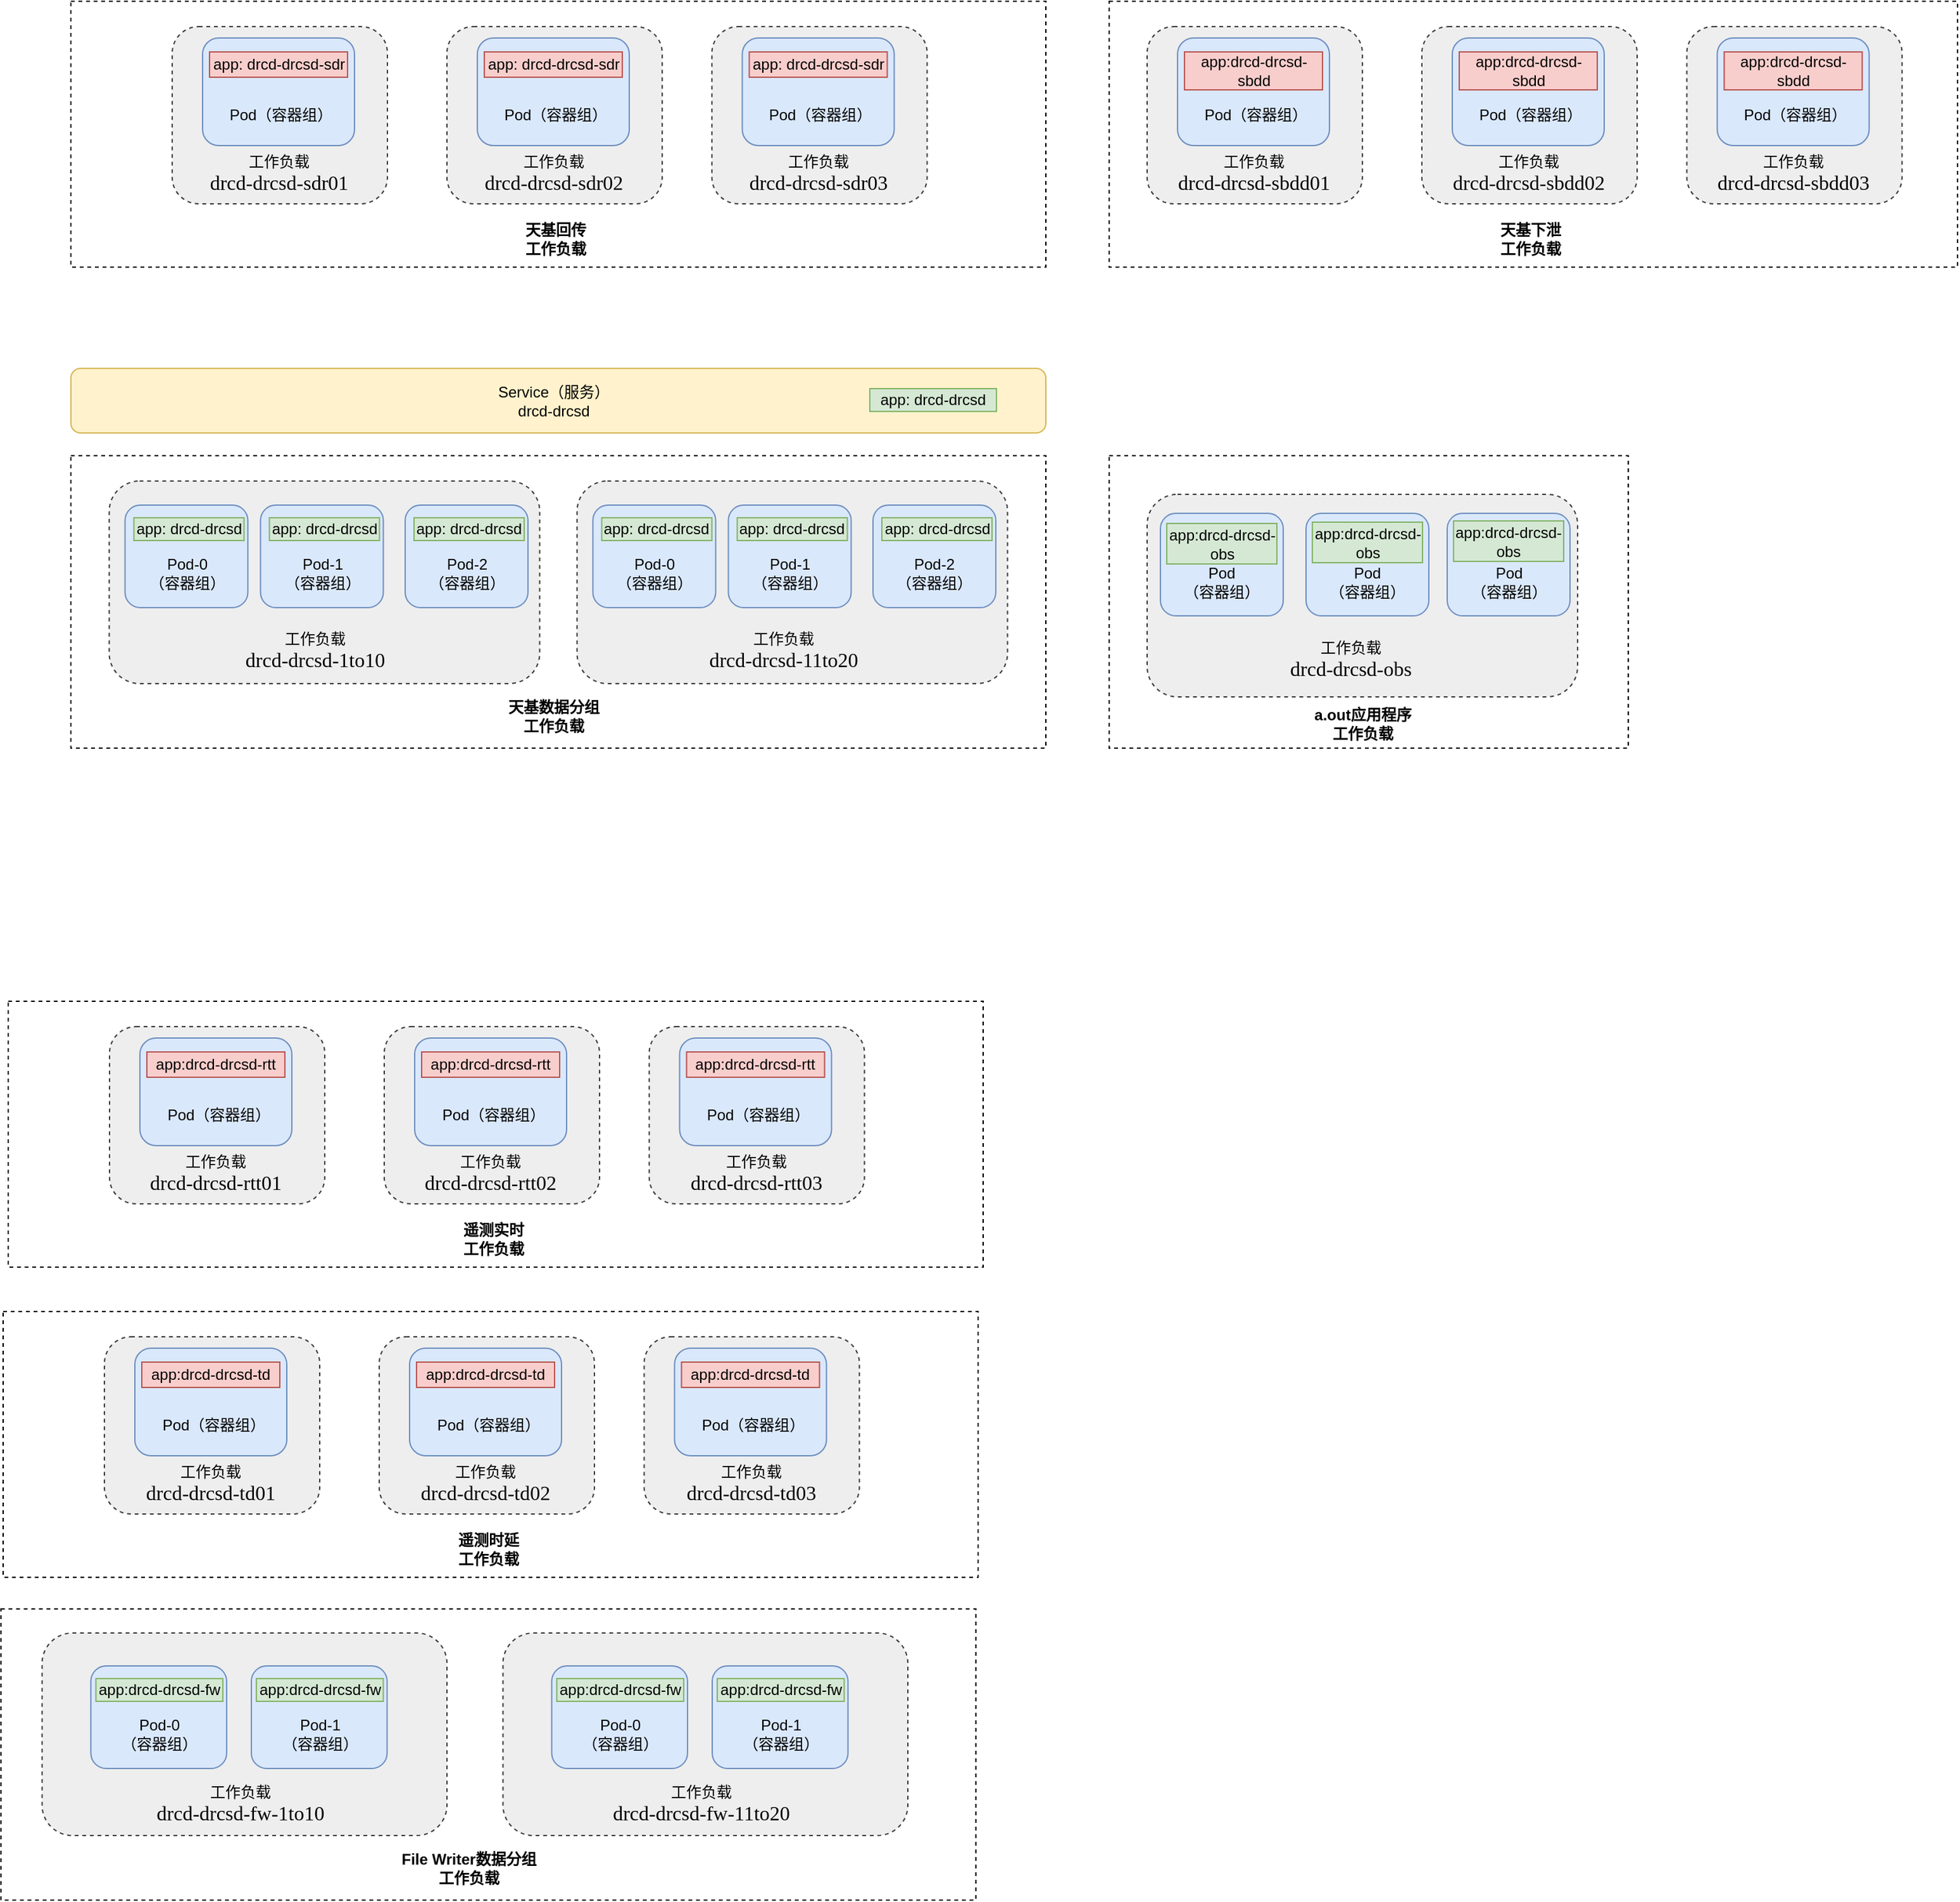 <mxfile version="25.0.1" pages="24">
  <diagram id="3S1Ai9-wjpg00jcp9o5-" name="数据接收与分发软件">
    <mxGraphModel dx="1502" dy="556" grid="1" gridSize="10" guides="1" tooltips="1" connect="1" arrows="1" fold="1" page="1" pageScale="1" pageWidth="1169" pageHeight="827" math="0" shadow="0">
      <root>
        <mxCell id="0" />
        <mxCell id="1" parent="0" />
        <mxCell id="yEhbQgY-T_ewudgxMeIW-248" value="" style="rounded=0;whiteSpace=wrap;html=1;fillColor=none;dashed=1;" parent="1" vertex="1">
          <mxGeometry x="164.75" y="1360" width="770" height="230" as="geometry" />
        </mxCell>
        <mxCell id="yEhbQgY-T_ewudgxMeIW-89" value="" style="rounded=0;whiteSpace=wrap;html=1;fillColor=none;dashed=1;" parent="1" vertex="1">
          <mxGeometry x="220" y="90" width="770" height="210" as="geometry" />
        </mxCell>
        <mxCell id="yEhbQgY-T_ewudgxMeIW-3" value="" style="rounded=1;whiteSpace=wrap;html=1;dashed=1;fillColor=#eeeeee;strokeColor=#36393d;" parent="1" vertex="1">
          <mxGeometry x="300" y="110" width="170" height="140" as="geometry" />
        </mxCell>
        <mxCell id="yEhbQgY-T_ewudgxMeIW-4" value="" style="rounded=1;whiteSpace=wrap;html=1;fillColor=#dae8fc;strokeColor=#6c8ebf;" parent="1" vertex="1">
          <mxGeometry x="324" y="119" width="120" height="85" as="geometry" />
        </mxCell>
        <mxCell id="yEhbQgY-T_ewudgxMeIW-8" value="app: drcd-drcsd-sdr" style="rounded=0;whiteSpace=wrap;html=1;fillColor=#f8cecc;strokeColor=#b85450;" parent="1" vertex="1">
          <mxGeometry x="329.5" y="130" width="109" height="20" as="geometry" />
        </mxCell>
        <mxCell id="yEhbQgY-T_ewudgxMeIW-10" value="&lt;div&gt;工作负载&lt;/div&gt;&lt;div&gt;&lt;span style=&quot;font-size:12.0pt;mso-bidi-font-size:&lt;br/&gt;10.0pt;font-family:&amp;quot;Times New Roman&amp;quot;,serif;mso-fareast-font-family:宋体;&lt;br/&gt;mso-ansi-language:EN-US;mso-fareast-language:ZH-CN;mso-bidi-language:AR-SA&quot; lang=&quot;EN-US&quot;&gt;drcd-drcsd-sdr01&lt;/span&gt;&lt;/div&gt;" style="text;html=1;align=center;verticalAlign=middle;whiteSpace=wrap;rounded=0;" parent="1" vertex="1">
          <mxGeometry x="293.75" y="211" width="180.5" height="30" as="geometry" />
        </mxCell>
        <mxCell id="yEhbQgY-T_ewudgxMeIW-15" value="Pod（容器组）" style="text;html=1;align=center;verticalAlign=middle;whiteSpace=wrap;rounded=0;" parent="1" vertex="1">
          <mxGeometry x="336" y="165" width="100" height="30" as="geometry" />
        </mxCell>
        <mxCell id="yEhbQgY-T_ewudgxMeIW-29" value="" style="rounded=1;whiteSpace=wrap;html=1;dashed=1;fillColor=#eeeeee;strokeColor=#36393d;" parent="1" vertex="1">
          <mxGeometry x="250.25" y="469" width="340" height="160" as="geometry" />
        </mxCell>
        <mxCell id="yEhbQgY-T_ewudgxMeIW-30" value="" style="rounded=1;whiteSpace=wrap;html=1;fillColor=#dae8fc;strokeColor=#6c8ebf;" parent="1" vertex="1">
          <mxGeometry x="262.75" y="488" width="97" height="81" as="geometry" />
        </mxCell>
        <mxCell id="yEhbQgY-T_ewudgxMeIW-31" value="app: drcd-drcsd" style="rounded=0;whiteSpace=wrap;html=1;fillColor=#d5e8d4;strokeColor=#82b366;" parent="1" vertex="1">
          <mxGeometry x="269.75" y="498" width="87" height="18" as="geometry" />
        </mxCell>
        <mxCell id="yEhbQgY-T_ewudgxMeIW-32" value="&lt;div&gt;工作负载&lt;/div&gt;&lt;div&gt;&lt;span style=&quot;font-size:12.0pt;mso-bidi-font-size:&lt;br/&gt;10.0pt;font-family:&amp;quot;Times New Roman&amp;quot;,serif;mso-fareast-font-family:宋体;&lt;br/&gt;mso-ansi-language:EN-US;mso-fareast-language:ZH-CN;mso-bidi-language:AR-SA&quot; lang=&quot;EN-US&quot;&gt;drcd-drcsd-1to10&lt;/span&gt;&lt;/div&gt;" style="text;html=1;align=center;verticalAlign=middle;whiteSpace=wrap;rounded=0;" parent="1" vertex="1">
          <mxGeometry x="298.25" y="588" width="230" height="30" as="geometry" />
        </mxCell>
        <mxCell id="yEhbQgY-T_ewudgxMeIW-33" value="Pod-0&lt;br&gt;（容器组）" style="text;html=1;align=center;verticalAlign=middle;whiteSpace=wrap;rounded=0;" parent="1" vertex="1">
          <mxGeometry x="278.5" y="527" width="65.5" height="30" as="geometry" />
        </mxCell>
        <mxCell id="yEhbQgY-T_ewudgxMeIW-48" value="" style="rounded=1;whiteSpace=wrap;html=1;fillColor=#fff2cc;strokeColor=#d6b656;" parent="1" vertex="1">
          <mxGeometry x="220" y="380" width="770" height="51" as="geometry" />
        </mxCell>
        <mxCell id="yEhbQgY-T_ewudgxMeIW-49" value="Service（服务）&lt;br&gt;drcd-drcsd" style="text;html=1;align=center;verticalAlign=middle;whiteSpace=wrap;rounded=0;" parent="1" vertex="1">
          <mxGeometry x="543.5" y="390.5" width="115" height="30" as="geometry" />
        </mxCell>
        <mxCell id="yEhbQgY-T_ewudgxMeIW-50" value="app: drcd-drcsd" style="rounded=0;whiteSpace=wrap;html=1;fillColor=#d5e8d4;strokeColor=#82b366;" parent="1" vertex="1">
          <mxGeometry x="851" y="396" width="100" height="18" as="geometry" />
        </mxCell>
        <mxCell id="yEhbQgY-T_ewudgxMeIW-79" value="" style="rounded=1;whiteSpace=wrap;html=1;dashed=1;fillColor=#eeeeee;strokeColor=#36393d;" parent="1" vertex="1">
          <mxGeometry x="517" y="110" width="170" height="140" as="geometry" />
        </mxCell>
        <mxCell id="yEhbQgY-T_ewudgxMeIW-80" value="" style="rounded=1;whiteSpace=wrap;html=1;fillColor=#dae8fc;strokeColor=#6c8ebf;" parent="1" vertex="1">
          <mxGeometry x="541" y="119" width="120" height="85" as="geometry" />
        </mxCell>
        <mxCell id="yEhbQgY-T_ewudgxMeIW-81" value="app: drcd-drcsd-sdr" style="rounded=0;whiteSpace=wrap;html=1;fillColor=#f8cecc;strokeColor=#b85450;" parent="1" vertex="1">
          <mxGeometry x="546.5" y="130" width="109" height="20" as="geometry" />
        </mxCell>
        <mxCell id="yEhbQgY-T_ewudgxMeIW-82" value="&lt;div&gt;工作负载&lt;/div&gt;&lt;div&gt;&lt;span style=&quot;font-size:12.0pt;mso-bidi-font-size:&lt;br/&gt;10.0pt;font-family:&amp;quot;Times New Roman&amp;quot;,serif;mso-fareast-font-family:宋体;&lt;br/&gt;mso-ansi-language:EN-US;mso-fareast-language:ZH-CN;mso-bidi-language:AR-SA&quot; lang=&quot;EN-US&quot;&gt;drcd-drcsd-sdr02&lt;/span&gt;&lt;/div&gt;" style="text;html=1;align=center;verticalAlign=middle;whiteSpace=wrap;rounded=0;" parent="1" vertex="1">
          <mxGeometry x="510.75" y="211" width="180.5" height="30" as="geometry" />
        </mxCell>
        <mxCell id="yEhbQgY-T_ewudgxMeIW-83" value="Pod（容器组）" style="text;html=1;align=center;verticalAlign=middle;whiteSpace=wrap;rounded=0;" parent="1" vertex="1">
          <mxGeometry x="553" y="165" width="100" height="30" as="geometry" />
        </mxCell>
        <mxCell id="yEhbQgY-T_ewudgxMeIW-84" value="" style="rounded=1;whiteSpace=wrap;html=1;dashed=1;fillColor=#eeeeee;strokeColor=#36393d;" parent="1" vertex="1">
          <mxGeometry x="726.25" y="110" width="170" height="140" as="geometry" />
        </mxCell>
        <mxCell id="yEhbQgY-T_ewudgxMeIW-85" value="" style="rounded=1;whiteSpace=wrap;html=1;fillColor=#dae8fc;strokeColor=#6c8ebf;" parent="1" vertex="1">
          <mxGeometry x="750.25" y="119" width="120" height="85" as="geometry" />
        </mxCell>
        <mxCell id="yEhbQgY-T_ewudgxMeIW-86" value="app: drcd-drcsd-sdr" style="rounded=0;whiteSpace=wrap;html=1;fillColor=#f8cecc;strokeColor=#b85450;" parent="1" vertex="1">
          <mxGeometry x="755.75" y="130" width="109" height="20" as="geometry" />
        </mxCell>
        <mxCell id="yEhbQgY-T_ewudgxMeIW-87" value="&lt;div&gt;工作负载&lt;/div&gt;&lt;div&gt;&lt;span style=&quot;font-size:12.0pt;mso-bidi-font-size:&lt;br/&gt;10.0pt;font-family:&amp;quot;Times New Roman&amp;quot;,serif;mso-fareast-font-family:宋体;&lt;br/&gt;mso-ansi-language:EN-US;mso-fareast-language:ZH-CN;mso-bidi-language:AR-SA&quot; lang=&quot;EN-US&quot;&gt;drcd-drcsd-sdr03&lt;/span&gt;&lt;/div&gt;" style="text;html=1;align=center;verticalAlign=middle;whiteSpace=wrap;rounded=0;" parent="1" vertex="1">
          <mxGeometry x="720" y="211" width="180.5" height="30" as="geometry" />
        </mxCell>
        <mxCell id="yEhbQgY-T_ewudgxMeIW-88" value="Pod（容器组）" style="text;html=1;align=center;verticalAlign=middle;whiteSpace=wrap;rounded=0;" parent="1" vertex="1">
          <mxGeometry x="762.25" y="165" width="100" height="30" as="geometry" />
        </mxCell>
        <mxCell id="yEhbQgY-T_ewudgxMeIW-90" value="天基回传工作负载" style="text;html=1;align=center;verticalAlign=middle;whiteSpace=wrap;rounded=0;fontStyle=1" parent="1" vertex="1">
          <mxGeometry x="573" y="263" width="60" height="30" as="geometry" />
        </mxCell>
        <mxCell id="yEhbQgY-T_ewudgxMeIW-92" value="" style="rounded=1;whiteSpace=wrap;html=1;fillColor=#dae8fc;strokeColor=#6c8ebf;" parent="1" vertex="1">
          <mxGeometry x="369.75" y="488" width="97" height="81" as="geometry" />
        </mxCell>
        <mxCell id="yEhbQgY-T_ewudgxMeIW-93" value="app: drcd-drcsd" style="rounded=0;whiteSpace=wrap;html=1;fillColor=#d5e8d4;strokeColor=#82b366;" parent="1" vertex="1">
          <mxGeometry x="376.75" y="498" width="87" height="18" as="geometry" />
        </mxCell>
        <mxCell id="yEhbQgY-T_ewudgxMeIW-94" value="Pod-1&lt;br&gt;（容器组）" style="text;html=1;align=center;verticalAlign=middle;whiteSpace=wrap;rounded=0;" parent="1" vertex="1">
          <mxGeometry x="385.5" y="527" width="65.5" height="30" as="geometry" />
        </mxCell>
        <mxCell id="yEhbQgY-T_ewudgxMeIW-95" value="" style="rounded=1;whiteSpace=wrap;html=1;fillColor=#dae8fc;strokeColor=#6c8ebf;" parent="1" vertex="1">
          <mxGeometry x="484" y="488" width="97" height="81" as="geometry" />
        </mxCell>
        <mxCell id="yEhbQgY-T_ewudgxMeIW-96" value="app: drcd-drcsd" style="rounded=0;whiteSpace=wrap;html=1;fillColor=#d5e8d4;strokeColor=#82b366;" parent="1" vertex="1">
          <mxGeometry x="491" y="498" width="87" height="18" as="geometry" />
        </mxCell>
        <mxCell id="yEhbQgY-T_ewudgxMeIW-97" value="Pod-2&lt;br&gt;（容器组）" style="text;html=1;align=center;verticalAlign=middle;whiteSpace=wrap;rounded=0;" parent="1" vertex="1">
          <mxGeometry x="499.75" y="527" width="65.5" height="30" as="geometry" />
        </mxCell>
        <mxCell id="yEhbQgY-T_ewudgxMeIW-98" value="" style="rounded=1;whiteSpace=wrap;html=1;dashed=1;fillColor=#eeeeee;strokeColor=#36393d;" parent="1" vertex="1">
          <mxGeometry x="619.75" y="469" width="340" height="160" as="geometry" />
        </mxCell>
        <mxCell id="yEhbQgY-T_ewudgxMeIW-99" value="" style="rounded=1;whiteSpace=wrap;html=1;fillColor=#dae8fc;strokeColor=#6c8ebf;" parent="1" vertex="1">
          <mxGeometry x="632.25" y="488" width="97" height="81" as="geometry" />
        </mxCell>
        <mxCell id="yEhbQgY-T_ewudgxMeIW-100" value="app: drcd-drcsd" style="rounded=0;whiteSpace=wrap;html=1;fillColor=#d5e8d4;strokeColor=#82b366;" parent="1" vertex="1">
          <mxGeometry x="639.25" y="498" width="87" height="18" as="geometry" />
        </mxCell>
        <mxCell id="yEhbQgY-T_ewudgxMeIW-101" value="&lt;div&gt;工作负载&lt;/div&gt;&lt;div&gt;&lt;span style=&quot;font-size:12.0pt;mso-bidi-font-size:&lt;br/&gt;10.0pt;font-family:&amp;quot;Times New Roman&amp;quot;,serif;mso-fareast-font-family:宋体;&lt;br/&gt;mso-ansi-language:EN-US;mso-fareast-language:ZH-CN;mso-bidi-language:AR-SA&quot; lang=&quot;EN-US&quot;&gt;drcd-drcsd-11to20&lt;/span&gt;&lt;/div&gt;" style="text;html=1;align=center;verticalAlign=middle;whiteSpace=wrap;rounded=0;" parent="1" vertex="1">
          <mxGeometry x="667.75" y="588" width="230" height="30" as="geometry" />
        </mxCell>
        <mxCell id="yEhbQgY-T_ewudgxMeIW-102" value="Pod-0&lt;br&gt;（容器组）" style="text;html=1;align=center;verticalAlign=middle;whiteSpace=wrap;rounded=0;" parent="1" vertex="1">
          <mxGeometry x="648" y="527" width="65.5" height="30" as="geometry" />
        </mxCell>
        <mxCell id="yEhbQgY-T_ewudgxMeIW-103" value="" style="rounded=1;whiteSpace=wrap;html=1;fillColor=#dae8fc;strokeColor=#6c8ebf;" parent="1" vertex="1">
          <mxGeometry x="739.25" y="488" width="97" height="81" as="geometry" />
        </mxCell>
        <mxCell id="yEhbQgY-T_ewudgxMeIW-104" value="app: drcd-drcsd" style="rounded=0;whiteSpace=wrap;html=1;fillColor=#d5e8d4;strokeColor=#82b366;" parent="1" vertex="1">
          <mxGeometry x="746.25" y="498" width="87" height="18" as="geometry" />
        </mxCell>
        <mxCell id="yEhbQgY-T_ewudgxMeIW-105" value="Pod-1&lt;br&gt;（容器组）" style="text;html=1;align=center;verticalAlign=middle;whiteSpace=wrap;rounded=0;" parent="1" vertex="1">
          <mxGeometry x="755" y="527" width="65.5" height="30" as="geometry" />
        </mxCell>
        <mxCell id="yEhbQgY-T_ewudgxMeIW-106" value="" style="rounded=1;whiteSpace=wrap;html=1;fillColor=#dae8fc;strokeColor=#6c8ebf;" parent="1" vertex="1">
          <mxGeometry x="853.5" y="488" width="97" height="81" as="geometry" />
        </mxCell>
        <mxCell id="yEhbQgY-T_ewudgxMeIW-107" value="app: drcd-drcsd" style="rounded=0;whiteSpace=wrap;html=1;fillColor=#d5e8d4;strokeColor=#82b366;" parent="1" vertex="1">
          <mxGeometry x="860.5" y="498" width="87" height="18" as="geometry" />
        </mxCell>
        <mxCell id="yEhbQgY-T_ewudgxMeIW-108" value="Pod-2&lt;br&gt;（容器组）" style="text;html=1;align=center;verticalAlign=middle;whiteSpace=wrap;rounded=0;" parent="1" vertex="1">
          <mxGeometry x="869.25" y="527" width="65.5" height="30" as="geometry" />
        </mxCell>
        <mxCell id="yEhbQgY-T_ewudgxMeIW-113" value="" style="rounded=0;whiteSpace=wrap;html=1;fillColor=none;dashed=1;" parent="1" vertex="1">
          <mxGeometry x="1040" y="90" width="670" height="210" as="geometry" />
        </mxCell>
        <mxCell id="yEhbQgY-T_ewudgxMeIW-114" value="" style="rounded=1;whiteSpace=wrap;html=1;dashed=1;fillColor=#eeeeee;strokeColor=#36393d;" parent="1" vertex="1">
          <mxGeometry x="1070" y="110" width="170" height="140" as="geometry" />
        </mxCell>
        <mxCell id="yEhbQgY-T_ewudgxMeIW-115" value="" style="rounded=1;whiteSpace=wrap;html=1;fillColor=#dae8fc;strokeColor=#6c8ebf;" parent="1" vertex="1">
          <mxGeometry x="1094" y="119" width="120" height="85" as="geometry" />
        </mxCell>
        <mxCell id="yEhbQgY-T_ewudgxMeIW-116" value="app:drcd-drcsd-sbdd" style="rounded=0;whiteSpace=wrap;html=1;fillColor=#f8cecc;strokeColor=#b85450;" parent="1" vertex="1">
          <mxGeometry x="1099.5" y="130" width="109" height="30" as="geometry" />
        </mxCell>
        <mxCell id="yEhbQgY-T_ewudgxMeIW-117" value="&lt;div&gt;工作负载&lt;/div&gt;&lt;div&gt;&lt;span style=&quot;font-size:12.0pt;mso-bidi-font-size:&lt;br/&gt;10.0pt;font-family:&amp;quot;Times New Roman&amp;quot;,serif;mso-fareast-font-family:宋体;&lt;br/&gt;mso-ansi-language:EN-US;mso-fareast-language:ZH-CN;mso-bidi-language:AR-SA&quot; lang=&quot;EN-US&quot;&gt;drcd-drcsd-sbdd01&lt;/span&gt;&lt;/div&gt;" style="text;html=1;align=center;verticalAlign=middle;whiteSpace=wrap;rounded=0;" parent="1" vertex="1">
          <mxGeometry x="1063.75" y="211" width="180.5" height="30" as="geometry" />
        </mxCell>
        <mxCell id="yEhbQgY-T_ewudgxMeIW-118" value="Pod（容器组）" style="text;html=1;align=center;verticalAlign=middle;whiteSpace=wrap;rounded=0;" parent="1" vertex="1">
          <mxGeometry x="1106" y="165" width="100" height="30" as="geometry" />
        </mxCell>
        <mxCell id="yEhbQgY-T_ewudgxMeIW-119" value="" style="rounded=1;whiteSpace=wrap;html=1;dashed=1;fillColor=#eeeeee;strokeColor=#36393d;" parent="1" vertex="1">
          <mxGeometry x="1287" y="110" width="170" height="140" as="geometry" />
        </mxCell>
        <mxCell id="yEhbQgY-T_ewudgxMeIW-120" value="" style="rounded=1;whiteSpace=wrap;html=1;fillColor=#dae8fc;strokeColor=#6c8ebf;" parent="1" vertex="1">
          <mxGeometry x="1311" y="119" width="120" height="85" as="geometry" />
        </mxCell>
        <mxCell id="yEhbQgY-T_ewudgxMeIW-122" value="&lt;div&gt;工作负载&lt;/div&gt;&lt;div&gt;&lt;span style=&quot;font-size:12.0pt;mso-bidi-font-size:&lt;br/&gt;10.0pt;font-family:&amp;quot;Times New Roman&amp;quot;,serif;mso-fareast-font-family:宋体;&lt;br/&gt;mso-ansi-language:EN-US;mso-fareast-language:ZH-CN;mso-bidi-language:AR-SA&quot; lang=&quot;EN-US&quot;&gt;drcd-drcsd-sbdd02&lt;/span&gt;&lt;/div&gt;" style="text;html=1;align=center;verticalAlign=middle;whiteSpace=wrap;rounded=0;" parent="1" vertex="1">
          <mxGeometry x="1280.75" y="211" width="180.5" height="30" as="geometry" />
        </mxCell>
        <mxCell id="yEhbQgY-T_ewudgxMeIW-123" value="Pod（容器组）" style="text;html=1;align=center;verticalAlign=middle;whiteSpace=wrap;rounded=0;" parent="1" vertex="1">
          <mxGeometry x="1323" y="165" width="100" height="30" as="geometry" />
        </mxCell>
        <mxCell id="yEhbQgY-T_ewudgxMeIW-124" value="" style="rounded=1;whiteSpace=wrap;html=1;dashed=1;fillColor=#eeeeee;strokeColor=#36393d;" parent="1" vertex="1">
          <mxGeometry x="1496.25" y="110" width="170" height="140" as="geometry" />
        </mxCell>
        <mxCell id="yEhbQgY-T_ewudgxMeIW-125" value="" style="rounded=1;whiteSpace=wrap;html=1;fillColor=#dae8fc;strokeColor=#6c8ebf;" parent="1" vertex="1">
          <mxGeometry x="1520.25" y="119" width="120" height="85" as="geometry" />
        </mxCell>
        <mxCell id="yEhbQgY-T_ewudgxMeIW-127" value="&lt;div&gt;工作负载&lt;/div&gt;&lt;div&gt;&lt;span style=&quot;font-size:12.0pt;mso-bidi-font-size:&lt;br/&gt;10.0pt;font-family:&amp;quot;Times New Roman&amp;quot;,serif;mso-fareast-font-family:宋体;&lt;br/&gt;mso-ansi-language:EN-US;mso-fareast-language:ZH-CN;mso-bidi-language:AR-SA&quot; lang=&quot;EN-US&quot;&gt;drcd-drcsd-sbdd03&lt;/span&gt;&lt;/div&gt;" style="text;html=1;align=center;verticalAlign=middle;whiteSpace=wrap;rounded=0;" parent="1" vertex="1">
          <mxGeometry x="1490" y="211" width="180.5" height="30" as="geometry" />
        </mxCell>
        <mxCell id="yEhbQgY-T_ewudgxMeIW-128" value="Pod（容器组）" style="text;html=1;align=center;verticalAlign=middle;whiteSpace=wrap;rounded=0;" parent="1" vertex="1">
          <mxGeometry x="1532.25" y="165" width="100" height="30" as="geometry" />
        </mxCell>
        <mxCell id="yEhbQgY-T_ewudgxMeIW-129" value="天基下泄工作负载" style="text;html=1;align=center;verticalAlign=middle;whiteSpace=wrap;rounded=0;fontStyle=1" parent="1" vertex="1">
          <mxGeometry x="1343" y="263" width="60" height="30" as="geometry" />
        </mxCell>
        <mxCell id="yEhbQgY-T_ewudgxMeIW-130" value="app:drcd-drcsd-sbdd" style="rounded=0;whiteSpace=wrap;html=1;fillColor=#f8cecc;strokeColor=#b85450;" parent="1" vertex="1">
          <mxGeometry x="1316.5" y="130" width="109" height="30" as="geometry" />
        </mxCell>
        <mxCell id="yEhbQgY-T_ewudgxMeIW-131" value="app:drcd-drcsd-sbdd" style="rounded=0;whiteSpace=wrap;html=1;fillColor=#f8cecc;strokeColor=#b85450;" parent="1" vertex="1">
          <mxGeometry x="1525.75" y="130" width="109" height="30" as="geometry" />
        </mxCell>
        <mxCell id="yEhbQgY-T_ewudgxMeIW-132" value="" style="rounded=1;whiteSpace=wrap;html=1;dashed=1;fillColor=#eeeeee;strokeColor=#36393d;" parent="1" vertex="1">
          <mxGeometry x="1070" y="479.5" width="340" height="160" as="geometry" />
        </mxCell>
        <mxCell id="yEhbQgY-T_ewudgxMeIW-133" value="" style="rounded=1;whiteSpace=wrap;html=1;fillColor=#dae8fc;strokeColor=#6c8ebf;" parent="1" vertex="1">
          <mxGeometry x="1080.5" y="494.5" width="97" height="81" as="geometry" />
        </mxCell>
        <mxCell id="yEhbQgY-T_ewudgxMeIW-134" value="app:drcd-drcsd-obs" style="rounded=0;whiteSpace=wrap;html=1;fillColor=#d5e8d4;strokeColor=#82b366;" parent="1" vertex="1">
          <mxGeometry x="1085.5" y="502.5" width="87" height="32" as="geometry" />
        </mxCell>
        <mxCell id="yEhbQgY-T_ewudgxMeIW-135" value="&lt;div&gt;工作负载&lt;/div&gt;&lt;div&gt;&lt;span style=&quot;font-size:12.0pt;mso-bidi-font-size:&lt;br/&gt;10.0pt;font-family:&amp;quot;Times New Roman&amp;quot;,serif;mso-fareast-font-family:宋体;&lt;br/&gt;mso-ansi-language:EN-US;mso-fareast-language:ZH-CN;mso-bidi-language:AR-SA&quot; lang=&quot;EN-US&quot;&gt;drcd-drcsd-obs&lt;/span&gt;&lt;/div&gt;" style="text;html=1;align=center;verticalAlign=middle;whiteSpace=wrap;rounded=0;" parent="1" vertex="1">
          <mxGeometry x="1116" y="594.5" width="230" height="30" as="geometry" />
        </mxCell>
        <mxCell id="yEhbQgY-T_ewudgxMeIW-136" value="Pod&lt;br&gt;（容器组）" style="text;html=1;align=center;verticalAlign=middle;whiteSpace=wrap;rounded=0;" parent="1" vertex="1">
          <mxGeometry x="1096.25" y="533.5" width="65.5" height="30" as="geometry" />
        </mxCell>
        <mxCell id="yEhbQgY-T_ewudgxMeIW-143" value="" style="rounded=0;whiteSpace=wrap;html=1;fillColor=none;dashed=1;" parent="1" vertex="1">
          <mxGeometry x="220" y="449" width="770" height="231" as="geometry" />
        </mxCell>
        <mxCell id="yEhbQgY-T_ewudgxMeIW-144" value="天基数据分组&lt;br&gt;工作负载" style="text;html=1;align=center;verticalAlign=middle;whiteSpace=wrap;rounded=0;fontStyle=1" parent="1" vertex="1">
          <mxGeometry x="561.5" y="640" width="79" height="30" as="geometry" />
        </mxCell>
        <mxCell id="yEhbQgY-T_ewudgxMeIW-145" value="" style="rounded=1;whiteSpace=wrap;html=1;fillColor=#dae8fc;strokeColor=#6c8ebf;" parent="1" vertex="1">
          <mxGeometry x="1195.5" y="494.5" width="97" height="81" as="geometry" />
        </mxCell>
        <mxCell id="yEhbQgY-T_ewudgxMeIW-146" value="app:drcd-drcsd-obs" style="rounded=0;whiteSpace=wrap;html=1;fillColor=#d5e8d4;strokeColor=#82b366;" parent="1" vertex="1">
          <mxGeometry x="1200.5" y="501.5" width="87" height="32" as="geometry" />
        </mxCell>
        <mxCell id="yEhbQgY-T_ewudgxMeIW-147" value="Pod&lt;br&gt;（容器组）" style="text;html=1;align=center;verticalAlign=middle;whiteSpace=wrap;rounded=0;" parent="1" vertex="1">
          <mxGeometry x="1211.25" y="533.5" width="65.5" height="30" as="geometry" />
        </mxCell>
        <mxCell id="yEhbQgY-T_ewudgxMeIW-148" value="" style="rounded=1;whiteSpace=wrap;html=1;fillColor=#dae8fc;strokeColor=#6c8ebf;" parent="1" vertex="1">
          <mxGeometry x="1307" y="494.5" width="97" height="81" as="geometry" />
        </mxCell>
        <mxCell id="yEhbQgY-T_ewudgxMeIW-149" value="app:drcd-drcsd-obs" style="rounded=0;whiteSpace=wrap;html=1;fillColor=#d5e8d4;strokeColor=#82b366;" parent="1" vertex="1">
          <mxGeometry x="1312" y="500.5" width="87" height="32" as="geometry" />
        </mxCell>
        <mxCell id="yEhbQgY-T_ewudgxMeIW-150" value="Pod&lt;br&gt;（容器组）" style="text;html=1;align=center;verticalAlign=middle;whiteSpace=wrap;rounded=0;" parent="1" vertex="1">
          <mxGeometry x="1322.75" y="533.5" width="65.5" height="30" as="geometry" />
        </mxCell>
        <mxCell id="yEhbQgY-T_ewudgxMeIW-151" value="" style="rounded=0;whiteSpace=wrap;html=1;fillColor=none;dashed=1;movable=1;resizable=1;rotatable=1;deletable=1;editable=1;locked=0;connectable=1;" parent="1" vertex="1">
          <mxGeometry x="1040" y="449" width="410" height="231" as="geometry" />
        </mxCell>
        <mxCell id="yEhbQgY-T_ewudgxMeIW-153" value="a.out应用程序&lt;br&gt;工作负载" style="text;html=1;align=center;verticalAlign=middle;whiteSpace=wrap;rounded=0;fontStyle=1" parent="1" vertex="1">
          <mxGeometry x="1200.5" y="646" width="79" height="30" as="geometry" />
        </mxCell>
        <mxCell id="yEhbQgY-T_ewudgxMeIW-154" value="" style="rounded=0;whiteSpace=wrap;html=1;fillColor=none;dashed=1;" parent="1" vertex="1">
          <mxGeometry x="170.5" y="880" width="770" height="210" as="geometry" />
        </mxCell>
        <mxCell id="yEhbQgY-T_ewudgxMeIW-155" value="" style="rounded=1;whiteSpace=wrap;html=1;dashed=1;fillColor=#eeeeee;strokeColor=#36393d;" parent="1" vertex="1">
          <mxGeometry x="250.5" y="900" width="170" height="140" as="geometry" />
        </mxCell>
        <mxCell id="yEhbQgY-T_ewudgxMeIW-156" value="" style="rounded=1;whiteSpace=wrap;html=1;fillColor=#dae8fc;strokeColor=#6c8ebf;" parent="1" vertex="1">
          <mxGeometry x="274.5" y="909" width="120" height="85" as="geometry" />
        </mxCell>
        <mxCell id="yEhbQgY-T_ewudgxMeIW-157" value="app:drcd-drcsd-rtt" style="rounded=0;whiteSpace=wrap;html=1;fillColor=#f8cecc;strokeColor=#b85450;" parent="1" vertex="1">
          <mxGeometry x="280" y="920" width="109" height="20" as="geometry" />
        </mxCell>
        <mxCell id="yEhbQgY-T_ewudgxMeIW-158" value="&lt;div&gt;工作负载&lt;/div&gt;&lt;div&gt;&lt;span style=&quot;font-size:12.0pt;mso-bidi-font-size:&lt;br/&gt;10.0pt;font-family:&amp;quot;Times New Roman&amp;quot;,serif;mso-fareast-font-family:宋体;&lt;br/&gt;mso-ansi-language:EN-US;mso-fareast-language:ZH-CN;mso-bidi-language:AR-SA&quot; lang=&quot;EN-US&quot;&gt;drcd-drcsd-rtt01&lt;/span&gt;&lt;/div&gt;" style="text;html=1;align=center;verticalAlign=middle;whiteSpace=wrap;rounded=0;" parent="1" vertex="1">
          <mxGeometry x="244.25" y="1001" width="180.5" height="30" as="geometry" />
        </mxCell>
        <mxCell id="yEhbQgY-T_ewudgxMeIW-159" value="Pod（容器组）" style="text;html=1;align=center;verticalAlign=middle;whiteSpace=wrap;rounded=0;" parent="1" vertex="1">
          <mxGeometry x="286.5" y="955" width="100" height="30" as="geometry" />
        </mxCell>
        <mxCell id="yEhbQgY-T_ewudgxMeIW-160" value="" style="rounded=1;whiteSpace=wrap;html=1;dashed=1;fillColor=#eeeeee;strokeColor=#36393d;" parent="1" vertex="1">
          <mxGeometry x="467.5" y="900" width="170" height="140" as="geometry" />
        </mxCell>
        <mxCell id="yEhbQgY-T_ewudgxMeIW-161" value="" style="rounded=1;whiteSpace=wrap;html=1;fillColor=#dae8fc;strokeColor=#6c8ebf;" parent="1" vertex="1">
          <mxGeometry x="491.5" y="909" width="120" height="85" as="geometry" />
        </mxCell>
        <mxCell id="yEhbQgY-T_ewudgxMeIW-162" value="app:drcd-drcsd-rtt" style="rounded=0;whiteSpace=wrap;html=1;fillColor=#f8cecc;strokeColor=#b85450;" parent="1" vertex="1">
          <mxGeometry x="497" y="920" width="109" height="20" as="geometry" />
        </mxCell>
        <mxCell id="yEhbQgY-T_ewudgxMeIW-163" value="&lt;div&gt;工作负载&lt;/div&gt;&lt;div&gt;&lt;span style=&quot;font-size:12.0pt;mso-bidi-font-size:&lt;br/&gt;10.0pt;font-family:&amp;quot;Times New Roman&amp;quot;,serif;mso-fareast-font-family:宋体;&lt;br/&gt;mso-ansi-language:EN-US;mso-fareast-language:ZH-CN;mso-bidi-language:AR-SA&quot; lang=&quot;EN-US&quot;&gt;drcd-drcsd-rtt02&lt;/span&gt;&lt;/div&gt;" style="text;html=1;align=center;verticalAlign=middle;whiteSpace=wrap;rounded=0;" parent="1" vertex="1">
          <mxGeometry x="461.25" y="1001" width="180.5" height="30" as="geometry" />
        </mxCell>
        <mxCell id="yEhbQgY-T_ewudgxMeIW-164" value="Pod（容器组）" style="text;html=1;align=center;verticalAlign=middle;whiteSpace=wrap;rounded=0;" parent="1" vertex="1">
          <mxGeometry x="503.5" y="955" width="100" height="30" as="geometry" />
        </mxCell>
        <mxCell id="yEhbQgY-T_ewudgxMeIW-165" value="" style="rounded=1;whiteSpace=wrap;html=1;dashed=1;fillColor=#eeeeee;strokeColor=#36393d;" parent="1" vertex="1">
          <mxGeometry x="676.75" y="900" width="170" height="140" as="geometry" />
        </mxCell>
        <mxCell id="yEhbQgY-T_ewudgxMeIW-166" value="" style="rounded=1;whiteSpace=wrap;html=1;fillColor=#dae8fc;strokeColor=#6c8ebf;" parent="1" vertex="1">
          <mxGeometry x="700.75" y="909" width="120" height="85" as="geometry" />
        </mxCell>
        <mxCell id="yEhbQgY-T_ewudgxMeIW-167" value="app:drcd-drcsd-rtt" style="rounded=0;whiteSpace=wrap;html=1;fillColor=#f8cecc;strokeColor=#b85450;" parent="1" vertex="1">
          <mxGeometry x="706.25" y="920" width="109" height="20" as="geometry" />
        </mxCell>
        <mxCell id="yEhbQgY-T_ewudgxMeIW-168" value="&lt;div&gt;工作负载&lt;/div&gt;&lt;div&gt;&lt;span style=&quot;font-size:12.0pt;mso-bidi-font-size:&lt;br/&gt;10.0pt;font-family:&amp;quot;Times New Roman&amp;quot;,serif;mso-fareast-font-family:宋体;&lt;br/&gt;mso-ansi-language:EN-US;mso-fareast-language:ZH-CN;mso-bidi-language:AR-SA&quot; lang=&quot;EN-US&quot;&gt;drcd-drcsd-rtt03&lt;/span&gt;&lt;/div&gt;" style="text;html=1;align=center;verticalAlign=middle;whiteSpace=wrap;rounded=0;" parent="1" vertex="1">
          <mxGeometry x="670.5" y="1001" width="180.5" height="30" as="geometry" />
        </mxCell>
        <mxCell id="yEhbQgY-T_ewudgxMeIW-169" value="Pod（容器组）" style="text;html=1;align=center;verticalAlign=middle;whiteSpace=wrap;rounded=0;" parent="1" vertex="1">
          <mxGeometry x="712.75" y="955" width="100" height="30" as="geometry" />
        </mxCell>
        <mxCell id="yEhbQgY-T_ewudgxMeIW-170" value="遥测实时&lt;br&gt;工作负载" style="text;html=1;align=center;verticalAlign=middle;whiteSpace=wrap;rounded=0;fontStyle=1" parent="1" vertex="1">
          <mxGeometry x="523.5" y="1053" width="60" height="30" as="geometry" />
        </mxCell>
        <mxCell id="yEhbQgY-T_ewudgxMeIW-171" value="" style="rounded=0;whiteSpace=wrap;html=1;fillColor=none;dashed=1;" parent="1" vertex="1">
          <mxGeometry x="166.5" y="1125" width="770" height="210" as="geometry" />
        </mxCell>
        <mxCell id="yEhbQgY-T_ewudgxMeIW-172" value="" style="rounded=1;whiteSpace=wrap;html=1;dashed=1;fillColor=#eeeeee;strokeColor=#36393d;" parent="1" vertex="1">
          <mxGeometry x="246.5" y="1145" width="170" height="140" as="geometry" />
        </mxCell>
        <mxCell id="yEhbQgY-T_ewudgxMeIW-173" value="" style="rounded=1;whiteSpace=wrap;html=1;fillColor=#dae8fc;strokeColor=#6c8ebf;" parent="1" vertex="1">
          <mxGeometry x="270.5" y="1154" width="120" height="85" as="geometry" />
        </mxCell>
        <mxCell id="yEhbQgY-T_ewudgxMeIW-174" value="app:drcd-drcsd-td" style="rounded=0;whiteSpace=wrap;html=1;fillColor=#f8cecc;strokeColor=#b85450;" parent="1" vertex="1">
          <mxGeometry x="276" y="1165" width="109" height="20" as="geometry" />
        </mxCell>
        <mxCell id="yEhbQgY-T_ewudgxMeIW-175" value="&lt;div&gt;工作负载&lt;/div&gt;&lt;div&gt;&lt;span style=&quot;font-size:12.0pt;mso-bidi-font-size:&lt;br/&gt;10.0pt;font-family:&amp;quot;Times New Roman&amp;quot;,serif;mso-fareast-font-family:宋体;&lt;br/&gt;mso-ansi-language:EN-US;mso-fareast-language:ZH-CN;mso-bidi-language:AR-SA&quot; lang=&quot;EN-US&quot;&gt;drcd-drcsd-td01&lt;/span&gt;&lt;/div&gt;" style="text;html=1;align=center;verticalAlign=middle;whiteSpace=wrap;rounded=0;" parent="1" vertex="1">
          <mxGeometry x="240.25" y="1246" width="180.5" height="30" as="geometry" />
        </mxCell>
        <mxCell id="yEhbQgY-T_ewudgxMeIW-176" value="Pod（容器组）" style="text;html=1;align=center;verticalAlign=middle;whiteSpace=wrap;rounded=0;" parent="1" vertex="1">
          <mxGeometry x="282.5" y="1200" width="100" height="30" as="geometry" />
        </mxCell>
        <mxCell id="yEhbQgY-T_ewudgxMeIW-177" value="" style="rounded=1;whiteSpace=wrap;html=1;dashed=1;fillColor=#eeeeee;strokeColor=#36393d;" parent="1" vertex="1">
          <mxGeometry x="463.5" y="1145" width="170" height="140" as="geometry" />
        </mxCell>
        <mxCell id="yEhbQgY-T_ewudgxMeIW-178" value="" style="rounded=1;whiteSpace=wrap;html=1;fillColor=#dae8fc;strokeColor=#6c8ebf;" parent="1" vertex="1">
          <mxGeometry x="487.5" y="1154" width="120" height="85" as="geometry" />
        </mxCell>
        <mxCell id="yEhbQgY-T_ewudgxMeIW-179" value="app:drcd-drcsd-td" style="rounded=0;whiteSpace=wrap;html=1;fillColor=#f8cecc;strokeColor=#b85450;" parent="1" vertex="1">
          <mxGeometry x="493" y="1165" width="109" height="20" as="geometry" />
        </mxCell>
        <mxCell id="yEhbQgY-T_ewudgxMeIW-180" value="&lt;div&gt;工作负载&lt;/div&gt;&lt;div&gt;&lt;span style=&quot;font-size:12.0pt;mso-bidi-font-size:&lt;br/&gt;10.0pt;font-family:&amp;quot;Times New Roman&amp;quot;,serif;mso-fareast-font-family:宋体;&lt;br/&gt;mso-ansi-language:EN-US;mso-fareast-language:ZH-CN;mso-bidi-language:AR-SA&quot; lang=&quot;EN-US&quot;&gt;drcd-drcsd-td02&lt;/span&gt;&lt;/div&gt;" style="text;html=1;align=center;verticalAlign=middle;whiteSpace=wrap;rounded=0;" parent="1" vertex="1">
          <mxGeometry x="457.25" y="1246" width="180.5" height="30" as="geometry" />
        </mxCell>
        <mxCell id="yEhbQgY-T_ewudgxMeIW-181" value="Pod（容器组）" style="text;html=1;align=center;verticalAlign=middle;whiteSpace=wrap;rounded=0;" parent="1" vertex="1">
          <mxGeometry x="499.5" y="1200" width="100" height="30" as="geometry" />
        </mxCell>
        <mxCell id="yEhbQgY-T_ewudgxMeIW-182" value="" style="rounded=1;whiteSpace=wrap;html=1;dashed=1;fillColor=#eeeeee;strokeColor=#36393d;" parent="1" vertex="1">
          <mxGeometry x="672.75" y="1145" width="170" height="140" as="geometry" />
        </mxCell>
        <mxCell id="yEhbQgY-T_ewudgxMeIW-183" value="" style="rounded=1;whiteSpace=wrap;html=1;fillColor=#dae8fc;strokeColor=#6c8ebf;" parent="1" vertex="1">
          <mxGeometry x="696.75" y="1154" width="120" height="85" as="geometry" />
        </mxCell>
        <mxCell id="yEhbQgY-T_ewudgxMeIW-184" value="app:drcd-drcsd-td" style="rounded=0;whiteSpace=wrap;html=1;fillColor=#f8cecc;strokeColor=#b85450;" parent="1" vertex="1">
          <mxGeometry x="702.25" y="1165" width="109" height="20" as="geometry" />
        </mxCell>
        <mxCell id="yEhbQgY-T_ewudgxMeIW-185" value="&lt;div&gt;工作负载&lt;/div&gt;&lt;div&gt;&lt;span style=&quot;font-size:12.0pt;mso-bidi-font-size:&lt;br/&gt;10.0pt;font-family:&amp;quot;Times New Roman&amp;quot;,serif;mso-fareast-font-family:宋体;&lt;br/&gt;mso-ansi-language:EN-US;mso-fareast-language:ZH-CN;mso-bidi-language:AR-SA&quot; lang=&quot;EN-US&quot;&gt;drcd-drcsd-td03&lt;/span&gt;&lt;/div&gt;" style="text;html=1;align=center;verticalAlign=middle;whiteSpace=wrap;rounded=0;" parent="1" vertex="1">
          <mxGeometry x="666.5" y="1246" width="180.5" height="30" as="geometry" />
        </mxCell>
        <mxCell id="yEhbQgY-T_ewudgxMeIW-186" value="Pod（容器组）" style="text;html=1;align=center;verticalAlign=middle;whiteSpace=wrap;rounded=0;" parent="1" vertex="1">
          <mxGeometry x="708.75" y="1200" width="100" height="30" as="geometry" />
        </mxCell>
        <mxCell id="yEhbQgY-T_ewudgxMeIW-187" value="遥测时延&lt;br&gt;工作负载" style="text;html=1;align=center;verticalAlign=middle;whiteSpace=wrap;rounded=0;fontStyle=1" parent="1" vertex="1">
          <mxGeometry x="519.5" y="1298" width="60" height="30" as="geometry" />
        </mxCell>
        <mxCell id="yEhbQgY-T_ewudgxMeIW-212" value="" style="rounded=1;whiteSpace=wrap;html=1;dashed=1;fillColor=#eeeeee;strokeColor=#36393d;" parent="1" vertex="1">
          <mxGeometry x="197.25" y="1379" width="319.75" height="160" as="geometry" />
        </mxCell>
        <mxCell id="yEhbQgY-T_ewudgxMeIW-213" value="" style="rounded=1;whiteSpace=wrap;html=1;fillColor=#dae8fc;strokeColor=#6c8ebf;" parent="1" vertex="1">
          <mxGeometry x="235.75" y="1405" width="107.25" height="81" as="geometry" />
        </mxCell>
        <mxCell id="yEhbQgY-T_ewudgxMeIW-214" value="app:drcd-drcsd-fw" style="rounded=0;whiteSpace=wrap;html=1;fillColor=#d5e8d4;strokeColor=#82b366;" parent="1" vertex="1">
          <mxGeometry x="239.75" y="1415" width="100.25" height="18" as="geometry" />
        </mxCell>
        <mxCell id="yEhbQgY-T_ewudgxMeIW-215" value="&lt;div&gt;工作负载&lt;/div&gt;&lt;div&gt;&lt;span style=&quot;font-size:12.0pt;mso-bidi-font-size:&lt;br/&gt;10.0pt;font-family:&amp;quot;Times New Roman&amp;quot;,serif;mso-fareast-font-family:宋体;&lt;br/&gt;mso-ansi-language:EN-US;mso-fareast-language:ZH-CN;mso-bidi-language:AR-SA&quot; lang=&quot;EN-US&quot;&gt;drcd-drcsd-fw-1to10&lt;/span&gt;&lt;/div&gt;" style="text;html=1;align=center;verticalAlign=middle;whiteSpace=wrap;rounded=0;" parent="1" vertex="1">
          <mxGeometry x="239" y="1499" width="230" height="30" as="geometry" />
        </mxCell>
        <mxCell id="yEhbQgY-T_ewudgxMeIW-216" value="Pod-0&lt;br&gt;（容器组）" style="text;html=1;align=center;verticalAlign=middle;whiteSpace=wrap;rounded=0;" parent="1" vertex="1">
          <mxGeometry x="257.13" y="1444" width="65.5" height="30" as="geometry" />
        </mxCell>
        <mxCell id="yEhbQgY-T_ewudgxMeIW-235" value="File Writer数据分组&lt;br&gt;工作负载" style="text;html=1;align=center;verticalAlign=middle;whiteSpace=wrap;rounded=0;fontStyle=1" parent="1" vertex="1">
          <mxGeometry x="475.25" y="1550" width="118.5" height="30" as="geometry" />
        </mxCell>
        <mxCell id="yEhbQgY-T_ewudgxMeIW-236" value="" style="rounded=1;whiteSpace=wrap;html=1;fillColor=#dae8fc;strokeColor=#6c8ebf;" parent="1" vertex="1">
          <mxGeometry x="362.5" y="1405" width="107.25" height="81" as="geometry" />
        </mxCell>
        <mxCell id="yEhbQgY-T_ewudgxMeIW-237" value="app:drcd-drcsd-fw" style="rounded=0;whiteSpace=wrap;html=1;fillColor=#d5e8d4;strokeColor=#82b366;" parent="1" vertex="1">
          <mxGeometry x="366.5" y="1415" width="100.25" height="18" as="geometry" />
        </mxCell>
        <mxCell id="yEhbQgY-T_ewudgxMeIW-238" value="Pod-1&lt;br&gt;（容器组）" style="text;html=1;align=center;verticalAlign=middle;whiteSpace=wrap;rounded=0;" parent="1" vertex="1">
          <mxGeometry x="383.88" y="1444" width="65.5" height="30" as="geometry" />
        </mxCell>
        <mxCell id="yEhbQgY-T_ewudgxMeIW-239" value="" style="rounded=1;whiteSpace=wrap;html=1;dashed=1;fillColor=#eeeeee;strokeColor=#36393d;" parent="1" vertex="1">
          <mxGeometry x="561.25" y="1379" width="319.75" height="160" as="geometry" />
        </mxCell>
        <mxCell id="yEhbQgY-T_ewudgxMeIW-240" value="" style="rounded=1;whiteSpace=wrap;html=1;fillColor=#dae8fc;strokeColor=#6c8ebf;" parent="1" vertex="1">
          <mxGeometry x="599.75" y="1405" width="107.25" height="81" as="geometry" />
        </mxCell>
        <mxCell id="yEhbQgY-T_ewudgxMeIW-241" value="app:drcd-drcsd-fw" style="rounded=0;whiteSpace=wrap;html=1;fillColor=#d5e8d4;strokeColor=#82b366;" parent="1" vertex="1">
          <mxGeometry x="603.75" y="1415" width="100.25" height="18" as="geometry" />
        </mxCell>
        <mxCell id="yEhbQgY-T_ewudgxMeIW-242" value="&lt;div&gt;工作负载&lt;/div&gt;&lt;div&gt;&lt;span style=&quot;font-size:12.0pt;mso-bidi-font-size:&lt;br/&gt;10.0pt;font-family:&amp;quot;Times New Roman&amp;quot;,serif;mso-fareast-font-family:宋体;&lt;br/&gt;mso-ansi-language:EN-US;mso-fareast-language:ZH-CN;mso-bidi-language:AR-SA&quot; lang=&quot;EN-US&quot;&gt;drcd-drcsd-fw-11to20&lt;/span&gt;&lt;/div&gt;" style="text;html=1;align=center;verticalAlign=middle;whiteSpace=wrap;rounded=0;" parent="1" vertex="1">
          <mxGeometry x="603" y="1499" width="230" height="30" as="geometry" />
        </mxCell>
        <mxCell id="yEhbQgY-T_ewudgxMeIW-243" value="Pod-0&lt;br&gt;（容器组）" style="text;html=1;align=center;verticalAlign=middle;whiteSpace=wrap;rounded=0;" parent="1" vertex="1">
          <mxGeometry x="621.13" y="1444" width="65.5" height="30" as="geometry" />
        </mxCell>
        <mxCell id="yEhbQgY-T_ewudgxMeIW-244" value="" style="rounded=1;whiteSpace=wrap;html=1;fillColor=#dae8fc;strokeColor=#6c8ebf;" parent="1" vertex="1">
          <mxGeometry x="726.5" y="1405" width="107.25" height="81" as="geometry" />
        </mxCell>
        <mxCell id="yEhbQgY-T_ewudgxMeIW-245" value="app:drcd-drcsd-fw" style="rounded=0;whiteSpace=wrap;html=1;fillColor=#d5e8d4;strokeColor=#82b366;" parent="1" vertex="1">
          <mxGeometry x="730.5" y="1415" width="100.25" height="18" as="geometry" />
        </mxCell>
        <mxCell id="yEhbQgY-T_ewudgxMeIW-246" value="Pod-1&lt;br&gt;（容器组）" style="text;html=1;align=center;verticalAlign=middle;whiteSpace=wrap;rounded=0;" parent="1" vertex="1">
          <mxGeometry x="747.88" y="1444" width="65.5" height="30" as="geometry" />
        </mxCell>
      </root>
    </mxGraphModel>
  </diagram>
  <diagram name="数据发送软件" id="1pDpwJhHvxJRaniciHu5">
    <mxGraphModel dx="1434" dy="738" grid="1" gridSize="10" guides="1" tooltips="1" connect="1" arrows="1" fold="1" page="1" pageScale="1" pageWidth="1169" pageHeight="827" math="0" shadow="0">
      <root>
        <mxCell id="BQRov2wbgLoB2eI2ybDL-0" />
        <mxCell id="BQRov2wbgLoB2eI2ybDL-1" parent="BQRov2wbgLoB2eI2ybDL-0" />
        <mxCell id="BQRov2wbgLoB2eI2ybDL-2" value="" style="rounded=1;whiteSpace=wrap;html=1;dashed=1;dashPattern=8 8;fillColor=#f5f5f5;strokeColor=#666666;fontColor=#333333;movable=1;resizable=1;rotatable=1;deletable=1;editable=1;locked=0;connectable=1;" vertex="1" parent="BQRov2wbgLoB2eI2ybDL-1">
          <mxGeometry x="228.75" y="230" width="340" height="320" as="geometry" />
        </mxCell>
        <mxCell id="BQRov2wbgLoB2eI2ybDL-3" value="" style="rounded=1;whiteSpace=wrap;html=1;glass=0;shadow=0;fillColor=#dae8fc;strokeColor=#6c8ebf;dashed=1;" vertex="1" parent="BQRov2wbgLoB2eI2ybDL-1">
          <mxGeometry x="290" y="277" width="217.5" height="150" as="geometry" />
        </mxCell>
        <mxCell id="BQRov2wbgLoB2eI2ybDL-4" value="工作负载名称（DSd-DRcSd）" style="text;html=1;align=center;verticalAlign=middle;whiteSpace=wrap;rounded=0;fontSize=12;" vertex="1" parent="BQRov2wbgLoB2eI2ybDL-1">
          <mxGeometry x="310" y="387" width="192.5" height="30" as="geometry" />
        </mxCell>
        <mxCell id="BQRov2wbgLoB2eI2ybDL-5" value="容器副本-1" style="aspect=fixed;sketch=0;html=1;dashed=0;whitespace=wrap;verticalLabelPosition=bottom;verticalAlign=top;fillColor=#2875E2;strokeColor=#ffffff;points=[[0.005,0.63,0],[0.1,0.2,0],[0.9,0.2,0],[0.5,0,0],[0.995,0.63,0],[0.72,0.99,0],[0.5,1,0],[0.28,0.99,0]];shape=mxgraph.kubernetes.icon2;prIcon=pod;fontSize=9;" vertex="1" parent="BQRov2wbgLoB2eI2ybDL-1">
          <mxGeometry x="368.02" y="298" width="61.46" height="59" as="geometry" />
        </mxCell>
        <mxCell id="BQRov2wbgLoB2eI2ybDL-6" value="&lt;span style=&quot;font-size: 10.5pt; line-height: 125%; font-family: 宋体;&quot;&gt;&lt;span style=&quot;font-size: 10.5pt; line-height: 125%;&quot;&gt;数据发送软件&lt;/span&gt;&lt;br&gt;（软件配置项）&lt;/span&gt;" style="text;html=1;align=center;verticalAlign=middle;whiteSpace=wrap;rounded=0;fontStyle=1" vertex="1" parent="BQRov2wbgLoB2eI2ybDL-1">
          <mxGeometry x="324.75" y="510" width="148" height="30" as="geometry" />
        </mxCell>
        <mxCell id="BQRov2wbgLoB2eI2ybDL-7" value="" style="rounded=1;whiteSpace=wrap;html=1;glass=0;shadow=0;fillColor=none;strokeColor=#6c8ebf;dashed=1;dashPattern=8 8;" vertex="1" parent="BQRov2wbgLoB2eI2ybDL-1">
          <mxGeometry x="268.75" y="260" width="260" height="207" as="geometry" />
        </mxCell>
        <mxCell id="BQRov2wbgLoB2eI2ybDL-8" value="数据接收与转发软件" style="text;html=1;align=center;verticalAlign=middle;whiteSpace=wrap;rounded=0;" vertex="1" parent="BQRov2wbgLoB2eI2ybDL-1">
          <mxGeometry x="338.75" y="437" width="120" height="30" as="geometry" />
        </mxCell>
      </root>
    </mxGraphModel>
  </diagram>
  <diagram name="近极轨基于星地星间的卫星精密轨道与钟差确定软件" id="--0RVzm7nZ2oGXB08Fx9">
    <mxGraphModel dx="1687" dy="868" grid="1" gridSize="10" guides="1" tooltips="1" connect="1" arrows="1" fold="1" page="1" pageScale="1" pageWidth="1169" pageHeight="827" math="0" shadow="0">
      <root>
        <mxCell id="Z6uRRBzNyPhB0YjEECRh-0" />
        <mxCell id="Z6uRRBzNyPhB0YjEECRh-1" parent="Z6uRRBzNyPhB0YjEECRh-0" />
        <mxCell id="Z6uRRBzNyPhB0YjEECRh-2" value="" style="rounded=1;whiteSpace=wrap;html=1;dashed=1;dashPattern=8 8;fillColor=#f5f5f5;strokeColor=#666666;fontColor=#333333;movable=1;resizable=1;rotatable=1;deletable=1;editable=1;locked=0;connectable=1;" vertex="1" parent="Z6uRRBzNyPhB0YjEECRh-1">
          <mxGeometry x="110" y="140" width="987.46" height="590" as="geometry" />
        </mxCell>
        <mxCell id="jCJ7dbCkGFMqhsOpQjCL-7" value="" style="rounded=1;whiteSpace=wrap;html=1;glass=0;shadow=0;fillColor=none;strokeColor=#6c8ebf;dashed=1;dashPattern=8 8;" vertex="1" parent="Z6uRRBzNyPhB0YjEECRh-1">
          <mxGeometry x="455.25" y="173" width="554.75" height="207" as="geometry" />
        </mxCell>
        <mxCell id="Z6uRRBzNyPhB0YjEECRh-7" value="" style="rounded=1;whiteSpace=wrap;html=1;glass=0;shadow=0;fillColor=none;strokeColor=#6c8ebf;dashed=1;dashPattern=8 8;" vertex="1" parent="Z6uRRBzNyPhB0YjEECRh-1">
          <mxGeometry x="164" y="418.5" width="260" height="207" as="geometry" />
        </mxCell>
        <mxCell id="lkSvQUNPede0XeDhwE9I-5" value="" style="rounded=1;whiteSpace=wrap;html=1;glass=0;shadow=0;fillColor=none;strokeColor=#6c8ebf;dashed=1;dashPattern=8 8;" vertex="1" parent="Z6uRRBzNyPhB0YjEECRh-1">
          <mxGeometry x="455.25" y="418.5" width="260" height="207" as="geometry" />
        </mxCell>
        <mxCell id="Z6uRRBzNyPhB0YjEECRh-3" value="" style="rounded=1;whiteSpace=wrap;html=1;glass=0;shadow=0;fillColor=#dae8fc;strokeColor=#6c8ebf;dashed=1;" vertex="1" parent="Z6uRRBzNyPhB0YjEECRh-1">
          <mxGeometry x="185.25" y="427" width="217.5" height="150" as="geometry" />
        </mxCell>
        <mxCell id="Z6uRRBzNyPhB0YjEECRh-4" value="工作负载名称&lt;br&gt;NPOISGPOC-LOTD" style="text;html=1;align=center;verticalAlign=middle;whiteSpace=wrap;rounded=0;fontSize=12;" vertex="1" parent="Z6uRRBzNyPhB0YjEECRh-1">
          <mxGeometry x="197.75" y="537" width="192.5" height="30" as="geometry" />
        </mxCell>
        <mxCell id="Z6uRRBzNyPhB0YjEECRh-5" value="容器副本-1" style="aspect=fixed;sketch=0;html=1;dashed=0;whitespace=wrap;verticalLabelPosition=bottom;verticalAlign=top;fillColor=#2875E2;strokeColor=#ffffff;points=[[0.005,0.63,0],[0.1,0.2,0],[0.9,0.2,0],[0.5,0,0],[0.995,0.63,0],[0.72,0.99,0],[0.5,1,0],[0.28,0.99,0]];shape=mxgraph.kubernetes.icon2;prIcon=pod;fontSize=10;" vertex="1" parent="Z6uRRBzNyPhB0YjEECRh-1">
          <mxGeometry x="205.25" y="448" width="52.08" height="50" as="geometry" />
        </mxCell>
        <mxCell id="Z6uRRBzNyPhB0YjEECRh-6" value="&lt;span style=&quot;font-size: 10.5pt; line-height: 125%; font-family: 宋体;&quot;&gt;近极轨基于星地星间的卫星精密轨道与钟差确定软件&lt;br&gt;（软件配置项）&lt;/span&gt;" style="text;html=1;align=center;verticalAlign=middle;whiteSpace=wrap;rounded=0;fontStyle=1" vertex="1" parent="Z6uRRBzNyPhB0YjEECRh-1">
          <mxGeometry x="394.06" y="680" width="379.87" height="40" as="geometry" />
        </mxCell>
        <mxCell id="Z6uRRBzNyPhB0YjEECRh-8" value="低轨卫星独立定轨定时处理软件" style="text;html=1;align=center;verticalAlign=middle;whiteSpace=wrap;rounded=0;" vertex="1" parent="Z6uRRBzNyPhB0YjEECRh-1">
          <mxGeometry x="234" y="592.5" width="120" height="30" as="geometry" />
        </mxCell>
        <mxCell id="lkSvQUNPede0XeDhwE9I-0" value="容器副本-2" style="aspect=fixed;sketch=0;html=1;dashed=0;whitespace=wrap;verticalLabelPosition=bottom;verticalAlign=top;fillColor=#2875E2;strokeColor=#ffffff;points=[[0.005,0.63,0],[0.1,0.2,0],[0.9,0.2,0],[0.5,0,0],[0.995,0.63,0],[0.72,0.99,0],[0.5,1,0],[0.28,0.99,0]];shape=mxgraph.kubernetes.icon2;prIcon=pod;fontSize=10;" vertex="1" parent="Z6uRRBzNyPhB0YjEECRh-1">
          <mxGeometry x="267.96" y="448" width="52.08" height="50" as="geometry" />
        </mxCell>
        <mxCell id="lkSvQUNPede0XeDhwE9I-1" value="容器副本-3" style="aspect=fixed;sketch=0;html=1;dashed=0;whitespace=wrap;verticalLabelPosition=bottom;verticalAlign=top;fillColor=#2875E2;strokeColor=#ffffff;points=[[0.005,0.63,0],[0.1,0.2,0],[0.9,0.2,0],[0.5,0,0],[0.995,0.63,0],[0.72,0.99,0],[0.5,1,0],[0.28,0.99,0]];shape=mxgraph.kubernetes.icon2;prIcon=pod;fontSize=10;" vertex="1" parent="Z6uRRBzNyPhB0YjEECRh-1">
          <mxGeometry x="335.25" y="448" width="52.08" height="50" as="geometry" />
        </mxCell>
        <mxCell id="lkSvQUNPede0XeDhwE9I-2" value="" style="rounded=1;whiteSpace=wrap;html=1;glass=0;shadow=0;fillColor=#dae8fc;strokeColor=#6c8ebf;dashed=1;" vertex="1" parent="Z6uRRBzNyPhB0YjEECRh-1">
          <mxGeometry x="476.5" y="427" width="217.5" height="150" as="geometry" />
        </mxCell>
        <mxCell id="lkSvQUNPede0XeDhwE9I-3" value="工作负载名称&lt;br&gt;NPOISGPOC-ISLTS" style="text;html=1;align=center;verticalAlign=middle;whiteSpace=wrap;rounded=0;fontSize=12;" vertex="1" parent="Z6uRRBzNyPhB0YjEECRh-1">
          <mxGeometry x="489" y="537" width="192.5" height="30" as="geometry" />
        </mxCell>
        <mxCell id="lkSvQUNPede0XeDhwE9I-4" value="容器副本-1" style="aspect=fixed;sketch=0;html=1;dashed=0;whitespace=wrap;verticalLabelPosition=bottom;verticalAlign=top;fillColor=#2875E2;strokeColor=#ffffff;points=[[0.005,0.63,0],[0.1,0.2,0],[0.9,0.2,0],[0.5,0,0],[0.995,0.63,0],[0.72,0.99,0],[0.5,1,0],[0.28,0.99,0]];shape=mxgraph.kubernetes.icon2;prIcon=pod;fontSize=10;" vertex="1" parent="Z6uRRBzNyPhB0YjEECRh-1">
          <mxGeometry x="496.5" y="448" width="52.08" height="50" as="geometry" />
        </mxCell>
        <mxCell id="lkSvQUNPede0XeDhwE9I-6" value="实时星间双向时间同步软件" style="text;html=1;align=center;verticalAlign=middle;whiteSpace=wrap;rounded=0;" vertex="1" parent="Z6uRRBzNyPhB0YjEECRh-1">
          <mxGeometry x="525.25" y="592.5" width="120" height="30" as="geometry" />
        </mxCell>
        <mxCell id="lkSvQUNPede0XeDhwE9I-7" value="容器副本-2" style="aspect=fixed;sketch=0;html=1;dashed=0;whitespace=wrap;verticalLabelPosition=bottom;verticalAlign=top;fillColor=#2875E2;strokeColor=#ffffff;points=[[0.005,0.63,0],[0.1,0.2,0],[0.9,0.2,0],[0.5,0,0],[0.995,0.63,0],[0.72,0.99,0],[0.5,1,0],[0.28,0.99,0]];shape=mxgraph.kubernetes.icon2;prIcon=pod;fontSize=10;" vertex="1" parent="Z6uRRBzNyPhB0YjEECRh-1">
          <mxGeometry x="559.21" y="448" width="52.08" height="50" as="geometry" />
        </mxCell>
        <mxCell id="lkSvQUNPede0XeDhwE9I-8" value="容器副本-3" style="aspect=fixed;sketch=0;html=1;dashed=0;whitespace=wrap;verticalLabelPosition=bottom;verticalAlign=top;fillColor=#2875E2;strokeColor=#ffffff;points=[[0.005,0.63,0],[0.1,0.2,0],[0.9,0.2,0],[0.5,0,0],[0.995,0.63,0],[0.72,0.99,0],[0.5,1,0],[0.28,0.99,0]];shape=mxgraph.kubernetes.icon2;prIcon=pod;fontSize=10;" vertex="1" parent="Z6uRRBzNyPhB0YjEECRh-1">
          <mxGeometry x="626.5" y="448" width="52.08" height="50" as="geometry" />
        </mxCell>
        <mxCell id="lkSvQUNPede0XeDhwE9I-9" value="" style="rounded=1;whiteSpace=wrap;html=1;glass=0;shadow=0;fillColor=none;strokeColor=#6c8ebf;dashed=1;dashPattern=8 8;" vertex="1" parent="Z6uRRBzNyPhB0YjEECRh-1">
          <mxGeometry x="745.25" y="418.5" width="260" height="207" as="geometry" />
        </mxCell>
        <mxCell id="lkSvQUNPede0XeDhwE9I-10" value="" style="rounded=1;whiteSpace=wrap;html=1;glass=0;shadow=0;fillColor=#dae8fc;strokeColor=#6c8ebf;dashed=1;" vertex="1" parent="Z6uRRBzNyPhB0YjEECRh-1">
          <mxGeometry x="766.5" y="427" width="217.5" height="150" as="geometry" />
        </mxCell>
        <mxCell id="lkSvQUNPede0XeDhwE9I-11" value="工作负载名称&lt;br&gt;NPOISGPOC-CSS" style="text;html=1;align=center;verticalAlign=middle;whiteSpace=wrap;rounded=0;fontSize=12;" vertex="1" parent="Z6uRRBzNyPhB0YjEECRh-1">
          <mxGeometry x="779" y="537" width="192.5" height="30" as="geometry" />
        </mxCell>
        <mxCell id="lkSvQUNPede0XeDhwE9I-12" value="容器副本-1" style="aspect=fixed;sketch=0;html=1;dashed=0;whitespace=wrap;verticalLabelPosition=bottom;verticalAlign=top;fillColor=#2875E2;strokeColor=#ffffff;points=[[0.005,0.63,0],[0.1,0.2,0],[0.9,0.2,0],[0.5,0,0],[0.995,0.63,0],[0.72,0.99,0],[0.5,1,0],[0.28,0.99,0]];shape=mxgraph.kubernetes.icon2;prIcon=pod;fontSize=10;" vertex="1" parent="Z6uRRBzNyPhB0YjEECRh-1">
          <mxGeometry x="786.5" y="448" width="52.08" height="50" as="geometry" />
        </mxCell>
        <mxCell id="lkSvQUNPede0XeDhwE9I-13" value="LEO卫星钟小步调频软件" style="text;html=1;align=center;verticalAlign=middle;whiteSpace=wrap;rounded=0;" vertex="1" parent="Z6uRRBzNyPhB0YjEECRh-1">
          <mxGeometry x="815.25" y="592.5" width="120" height="30" as="geometry" />
        </mxCell>
        <mxCell id="lkSvQUNPede0XeDhwE9I-14" value="容器副本-2" style="aspect=fixed;sketch=0;html=1;dashed=0;whitespace=wrap;verticalLabelPosition=bottom;verticalAlign=top;fillColor=#2875E2;strokeColor=#ffffff;points=[[0.005,0.63,0],[0.1,0.2,0],[0.9,0.2,0],[0.5,0,0],[0.995,0.63,0],[0.72,0.99,0],[0.5,1,0],[0.28,0.99,0]];shape=mxgraph.kubernetes.icon2;prIcon=pod;fontSize=10;" vertex="1" parent="Z6uRRBzNyPhB0YjEECRh-1">
          <mxGeometry x="849.21" y="448" width="52.08" height="50" as="geometry" />
        </mxCell>
        <mxCell id="lkSvQUNPede0XeDhwE9I-15" value="容器副本-3" style="aspect=fixed;sketch=0;html=1;dashed=0;whitespace=wrap;verticalLabelPosition=bottom;verticalAlign=top;fillColor=#2875E2;strokeColor=#ffffff;points=[[0.005,0.63,0],[0.1,0.2,0],[0.9,0.2,0],[0.5,0,0],[0.995,0.63,0],[0.72,0.99,0],[0.5,1,0],[0.28,0.99,0]];shape=mxgraph.kubernetes.icon2;prIcon=pod;fontSize=10;" vertex="1" parent="Z6uRRBzNyPhB0YjEECRh-1">
          <mxGeometry x="916.5" y="448" width="52.08" height="50" as="geometry" />
        </mxCell>
        <mxCell id="lkSvQUNPede0XeDhwE9I-16" value="" style="rounded=1;whiteSpace=wrap;html=1;glass=0;shadow=0;fillColor=none;strokeColor=#6c8ebf;dashed=1;dashPattern=8 8;" vertex="1" parent="Z6uRRBzNyPhB0YjEECRh-1">
          <mxGeometry x="164" y="173" width="260" height="207" as="geometry" />
        </mxCell>
        <mxCell id="lkSvQUNPede0XeDhwE9I-17" value="" style="rounded=1;whiteSpace=wrap;html=1;glass=0;shadow=0;fillColor=#dae8fc;strokeColor=#6c8ebf;dashed=1;" vertex="1" parent="Z6uRRBzNyPhB0YjEECRh-1">
          <mxGeometry x="185.25" y="181.5" width="217.5" height="150" as="geometry" />
        </mxCell>
        <mxCell id="lkSvQUNPede0XeDhwE9I-18" value="工作负载名称&lt;br&gt;NPOISGPOC-LSPOD" style="text;html=1;align=center;verticalAlign=middle;whiteSpace=wrap;rounded=0;fontSize=12;" vertex="1" parent="Z6uRRBzNyPhB0YjEECRh-1">
          <mxGeometry x="197.75" y="291.5" width="192.5" height="30" as="geometry" />
        </mxCell>
        <mxCell id="lkSvQUNPede0XeDhwE9I-19" value="容器副本-1" style="aspect=fixed;sketch=0;html=1;dashed=0;whitespace=wrap;verticalLabelPosition=bottom;verticalAlign=top;fillColor=#2875E2;strokeColor=#ffffff;points=[[0.005,0.63,0],[0.1,0.2,0],[0.9,0.2,0],[0.5,0,0],[0.995,0.63,0],[0.72,0.99,0],[0.5,1,0],[0.28,0.99,0]];shape=mxgraph.kubernetes.icon2;prIcon=pod;fontSize=10;" vertex="1" parent="Z6uRRBzNyPhB0YjEECRh-1">
          <mxGeometry x="205.25" y="202.5" width="52.08" height="50" as="geometry" />
        </mxCell>
        <mxCell id="lkSvQUNPede0XeDhwE9I-20" value="低轨卫星单星动力学/运动学定轨及星历参数生成软件" style="text;html=1;align=center;verticalAlign=middle;whiteSpace=wrap;rounded=0;" vertex="1" parent="Z6uRRBzNyPhB0YjEECRh-1">
          <mxGeometry x="216.63" y="343" width="154.75" height="30" as="geometry" />
        </mxCell>
        <mxCell id="lkSvQUNPede0XeDhwE9I-21" value="容器副本-2" style="aspect=fixed;sketch=0;html=1;dashed=0;whitespace=wrap;verticalLabelPosition=bottom;verticalAlign=top;fillColor=#2875E2;strokeColor=#ffffff;points=[[0.005,0.63,0],[0.1,0.2,0],[0.9,0.2,0],[0.5,0,0],[0.995,0.63,0],[0.72,0.99,0],[0.5,1,0],[0.28,0.99,0]];shape=mxgraph.kubernetes.icon2;prIcon=pod;fontSize=10;" vertex="1" parent="Z6uRRBzNyPhB0YjEECRh-1">
          <mxGeometry x="267.96" y="202.5" width="52.08" height="50" as="geometry" />
        </mxCell>
        <mxCell id="lkSvQUNPede0XeDhwE9I-22" value="容器副本-3" style="aspect=fixed;sketch=0;html=1;dashed=0;whitespace=wrap;verticalLabelPosition=bottom;verticalAlign=top;fillColor=#2875E2;strokeColor=#ffffff;points=[[0.005,0.63,0],[0.1,0.2,0],[0.9,0.2,0],[0.5,0,0],[0.995,0.63,0],[0.72,0.99,0],[0.5,1,0],[0.28,0.99,0]];shape=mxgraph.kubernetes.icon2;prIcon=pod;fontSize=10;" vertex="1" parent="Z6uRRBzNyPhB0YjEECRh-1">
          <mxGeometry x="335.25" y="202.5" width="52.08" height="50" as="geometry" />
        </mxCell>
        <mxCell id="jCJ7dbCkGFMqhsOpQjCL-8" value="" style="rounded=1;whiteSpace=wrap;html=1;glass=0;shadow=0;fillColor=#dae8fc;strokeColor=#6c8ebf;dashed=1;" vertex="1" parent="Z6uRRBzNyPhB0YjEECRh-1">
          <mxGeometry x="489" y="194.5" width="190" height="150" as="geometry" />
        </mxCell>
        <mxCell id="jCJ7dbCkGFMqhsOpQjCL-9" value="工作负载名称&lt;br&gt;NPOISGPOC-LSPOD-Master" style="text;html=1;align=center;verticalAlign=middle;whiteSpace=wrap;rounded=0;fontSize=12;" vertex="1" parent="Z6uRRBzNyPhB0YjEECRh-1">
          <mxGeometry x="493.38" y="304.5" width="192.5" height="30" as="geometry" />
        </mxCell>
        <mxCell id="jCJ7dbCkGFMqhsOpQjCL-10" value="容器副本-1" style="aspect=fixed;sketch=0;html=1;dashed=0;whitespace=wrap;verticalLabelPosition=bottom;verticalAlign=top;fillColor=#2875E2;strokeColor=#ffffff;points=[[0.005,0.63,0],[0.1,0.2,0],[0.9,0.2,0],[0.5,0,0],[0.995,0.63,0],[0.72,0.99,0],[0.5,1,0],[0.28,0.99,0]];shape=mxgraph.kubernetes.icon2;prIcon=pod;fontSize=10;" vertex="1" parent="Z6uRRBzNyPhB0YjEECRh-1">
          <mxGeometry x="563.59" y="215.5" width="52.08" height="50" as="geometry" />
        </mxCell>
        <mxCell id="jCJ7dbCkGFMqhsOpQjCL-11" value="星地双向时间同步软件" style="text;html=1;align=center;verticalAlign=middle;whiteSpace=wrap;rounded=0;" vertex="1" parent="Z6uRRBzNyPhB0YjEECRh-1">
          <mxGeometry x="645.25" y="350" width="154.75" height="30" as="geometry" />
        </mxCell>
        <mxCell id="jCJ7dbCkGFMqhsOpQjCL-22" value="" style="rounded=1;whiteSpace=wrap;html=1;glass=0;shadow=0;fillColor=#dae8fc;strokeColor=#6c8ebf;dashed=1;" vertex="1" parent="Z6uRRBzNyPhB0YjEECRh-1">
          <mxGeometry x="776.81" y="194.5" width="190" height="150" as="geometry" />
        </mxCell>
        <mxCell id="jCJ7dbCkGFMqhsOpQjCL-23" value="工作负载名称&lt;br&gt;NPOISGPOC-LSPOD-Slave" style="text;html=1;align=center;verticalAlign=middle;whiteSpace=wrap;rounded=0;fontSize=12;" vertex="1" parent="Z6uRRBzNyPhB0YjEECRh-1">
          <mxGeometry x="781.19" y="304.5" width="192.5" height="30" as="geometry" />
        </mxCell>
        <mxCell id="jCJ7dbCkGFMqhsOpQjCL-24" value="容器副本-1" style="aspect=fixed;sketch=0;html=1;dashed=0;whitespace=wrap;verticalLabelPosition=bottom;verticalAlign=top;fillColor=#2875E2;strokeColor=#ffffff;points=[[0.005,0.63,0],[0.1,0.2,0],[0.9,0.2,0],[0.5,0,0],[0.995,0.63,0],[0.72,0.99,0],[0.5,1,0],[0.28,0.99,0]];shape=mxgraph.kubernetes.icon2;prIcon=pod;fontSize=10;" vertex="1" parent="Z6uRRBzNyPhB0YjEECRh-1">
          <mxGeometry x="851.4" y="215.5" width="52.08" height="50" as="geometry" />
        </mxCell>
        <mxCell id="jCJ7dbCkGFMqhsOpQjCL-25" value="" style="endArrow=classic;startArrow=classic;html=1;rounded=0;entryX=0.001;entryY=0.563;entryDx=0;entryDy=0;entryPerimeter=0;dashed=1;" edge="1" parent="Z6uRRBzNyPhB0YjEECRh-1" target="jCJ7dbCkGFMqhsOpQjCL-22">
          <mxGeometry width="50" height="50" relative="1" as="geometry">
            <mxPoint x="680" y="280" as="sourcePoint" />
            <mxPoint x="770" y="370" as="targetPoint" />
          </mxGeometry>
        </mxCell>
        <mxCell id="Al8w0X3DRsAPJaxMgBXq-0" value="主备切换机制" style="text;html=1;align=center;verticalAlign=middle;whiteSpace=wrap;rounded=0;" vertex="1" parent="Z6uRRBzNyPhB0YjEECRh-1">
          <mxGeometry x="702.63" y="290" width="60" height="30" as="geometry" />
        </mxCell>
      </root>
    </mxGraphModel>
  </diagram>
  <diagram name="近极轨基于星载GNSS的卫星精密轨道与钟差确定软件" id="6yxDPHgW-SkGCe7wE9KQ">
    <mxGraphModel dx="1434" dy="738" grid="1" gridSize="10" guides="1" tooltips="1" connect="1" arrows="1" fold="1" page="1" pageScale="1" pageWidth="1169" pageHeight="827" math="0" shadow="0">
      <root>
        <mxCell id="D0u8mJZeue2FwGdXkEh8-0" />
        <mxCell id="D0u8mJZeue2FwGdXkEh8-1" parent="D0u8mJZeue2FwGdXkEh8-0" />
        <mxCell id="D0u8mJZeue2FwGdXkEh8-2" value="" style="rounded=1;whiteSpace=wrap;html=1;dashed=1;dashPattern=8 8;fillColor=#f5f5f5;strokeColor=#666666;fontColor=#333333;movable=1;resizable=1;rotatable=1;deletable=1;editable=1;locked=0;connectable=1;" vertex="1" parent="D0u8mJZeue2FwGdXkEh8-1">
          <mxGeometry x="110" y="140" width="987.46" height="590" as="geometry" />
        </mxCell>
        <mxCell id="D0u8mJZeue2FwGdXkEh8-3" value="" style="rounded=1;whiteSpace=wrap;html=1;glass=0;shadow=0;fillColor=none;strokeColor=#6c8ebf;dashed=1;dashPattern=8 8;" vertex="1" parent="D0u8mJZeue2FwGdXkEh8-1">
          <mxGeometry x="455.25" y="174" width="264.75" height="207" as="geometry" />
        </mxCell>
        <mxCell id="D0u8mJZeue2FwGdXkEh8-4" value="" style="rounded=1;whiteSpace=wrap;html=1;glass=0;shadow=0;fillColor=none;strokeColor=#6c8ebf;dashed=1;dashPattern=8 8;" vertex="1" parent="D0u8mJZeue2FwGdXkEh8-1">
          <mxGeometry x="164" y="418.5" width="260" height="207" as="geometry" />
        </mxCell>
        <mxCell id="D0u8mJZeue2FwGdXkEh8-5" value="" style="rounded=1;whiteSpace=wrap;html=1;glass=0;shadow=0;fillColor=none;strokeColor=#6c8ebf;dashed=1;dashPattern=8 8;" vertex="1" parent="D0u8mJZeue2FwGdXkEh8-1">
          <mxGeometry x="455.25" y="418.5" width="260" height="207" as="geometry" />
        </mxCell>
        <mxCell id="D0u8mJZeue2FwGdXkEh8-6" value="" style="rounded=1;whiteSpace=wrap;html=1;glass=0;shadow=0;fillColor=#dae8fc;strokeColor=#6c8ebf;dashed=1;" vertex="1" parent="D0u8mJZeue2FwGdXkEh8-1">
          <mxGeometry x="185.25" y="427" width="217.5" height="150" as="geometry" />
        </mxCell>
        <mxCell id="D0u8mJZeue2FwGdXkEh8-7" value="工作负载名称&lt;br&gt;NPOGPOC-LOTD" style="text;html=1;align=center;verticalAlign=middle;whiteSpace=wrap;rounded=0;fontSize=12;" vertex="1" parent="D0u8mJZeue2FwGdXkEh8-1">
          <mxGeometry x="197.75" y="537" width="192.5" height="30" as="geometry" />
        </mxCell>
        <mxCell id="D0u8mJZeue2FwGdXkEh8-8" value="容器副本-1" style="aspect=fixed;sketch=0;html=1;dashed=0;whitespace=wrap;verticalLabelPosition=bottom;verticalAlign=top;fillColor=#2875E2;strokeColor=#ffffff;points=[[0.005,0.63,0],[0.1,0.2,0],[0.9,0.2,0],[0.5,0,0],[0.995,0.63,0],[0.72,0.99,0],[0.5,1,0],[0.28,0.99,0]];shape=mxgraph.kubernetes.icon2;prIcon=pod;fontSize=10;" vertex="1" parent="D0u8mJZeue2FwGdXkEh8-1">
          <mxGeometry x="205.25" y="448" width="52.08" height="50" as="geometry" />
        </mxCell>
        <mxCell id="D0u8mJZeue2FwGdXkEh8-9" value="&lt;span style=&quot;font-size: 10.5pt; line-height: 125%; font-family: 宋体;&quot;&gt;近极轨基于星载GNSS的卫星精密轨道与钟差确定软件&lt;br&gt;（软件配置项）&lt;/span&gt;" style="text;html=1;align=center;verticalAlign=middle;whiteSpace=wrap;rounded=0;fontStyle=1" vertex="1" parent="D0u8mJZeue2FwGdXkEh8-1">
          <mxGeometry x="394.06" y="680" width="379.87" height="40" as="geometry" />
        </mxCell>
        <mxCell id="D0u8mJZeue2FwGdXkEh8-10" value="低轨卫星独立定轨定时处理软件" style="text;html=1;align=center;verticalAlign=middle;whiteSpace=wrap;rounded=0;" vertex="1" parent="D0u8mJZeue2FwGdXkEh8-1">
          <mxGeometry x="234" y="592.5" width="120" height="30" as="geometry" />
        </mxCell>
        <mxCell id="D0u8mJZeue2FwGdXkEh8-11" value="容器副本-2" style="aspect=fixed;sketch=0;html=1;dashed=0;whitespace=wrap;verticalLabelPosition=bottom;verticalAlign=top;fillColor=#2875E2;strokeColor=#ffffff;points=[[0.005,0.63,0],[0.1,0.2,0],[0.9,0.2,0],[0.5,0,0],[0.995,0.63,0],[0.72,0.99,0],[0.5,1,0],[0.28,0.99,0]];shape=mxgraph.kubernetes.icon2;prIcon=pod;fontSize=10;" vertex="1" parent="D0u8mJZeue2FwGdXkEh8-1">
          <mxGeometry x="267.96" y="448" width="52.08" height="50" as="geometry" />
        </mxCell>
        <mxCell id="D0u8mJZeue2FwGdXkEh8-12" value="容器副本-3" style="aspect=fixed;sketch=0;html=1;dashed=0;whitespace=wrap;verticalLabelPosition=bottom;verticalAlign=top;fillColor=#2875E2;strokeColor=#ffffff;points=[[0.005,0.63,0],[0.1,0.2,0],[0.9,0.2,0],[0.5,0,0],[0.995,0.63,0],[0.72,0.99,0],[0.5,1,0],[0.28,0.99,0]];shape=mxgraph.kubernetes.icon2;prIcon=pod;fontSize=10;" vertex="1" parent="D0u8mJZeue2FwGdXkEh8-1">
          <mxGeometry x="335.25" y="448" width="52.08" height="50" as="geometry" />
        </mxCell>
        <mxCell id="D0u8mJZeue2FwGdXkEh8-13" value="" style="rounded=1;whiteSpace=wrap;html=1;glass=0;shadow=0;fillColor=#dae8fc;strokeColor=#6c8ebf;dashed=1;" vertex="1" parent="D0u8mJZeue2FwGdXkEh8-1">
          <mxGeometry x="476.5" y="427" width="217.5" height="150" as="geometry" />
        </mxCell>
        <mxCell id="D0u8mJZeue2FwGdXkEh8-14" value="工作负载名称&lt;br&gt;NPOGPOC-IPOD" style="text;html=1;align=center;verticalAlign=middle;whiteSpace=wrap;rounded=0;fontSize=12;" vertex="1" parent="D0u8mJZeue2FwGdXkEh8-1">
          <mxGeometry x="489" y="537" width="192.5" height="30" as="geometry" />
        </mxCell>
        <mxCell id="D0u8mJZeue2FwGdXkEh8-15" value="容器副本-1" style="aspect=fixed;sketch=0;html=1;dashed=0;whitespace=wrap;verticalLabelPosition=bottom;verticalAlign=top;fillColor=#2875E2;strokeColor=#ffffff;points=[[0.005,0.63,0],[0.1,0.2,0],[0.9,0.2,0],[0.5,0,0],[0.995,0.63,0],[0.72,0.99,0],[0.5,1,0],[0.28,0.99,0]];shape=mxgraph.kubernetes.icon2;prIcon=pod;fontSize=10;" vertex="1" parent="D0u8mJZeue2FwGdXkEh8-1">
          <mxGeometry x="496.5" y="448" width="52.08" height="50" as="geometry" />
        </mxCell>
        <mxCell id="D0u8mJZeue2FwGdXkEh8-16" value="高低轨卫星联合定轨软件" style="text;html=1;align=center;verticalAlign=middle;whiteSpace=wrap;rounded=0;" vertex="1" parent="D0u8mJZeue2FwGdXkEh8-1">
          <mxGeometry x="525.25" y="592.5" width="120" height="30" as="geometry" />
        </mxCell>
        <mxCell id="D0u8mJZeue2FwGdXkEh8-17" value="容器副本-2" style="aspect=fixed;sketch=0;html=1;dashed=0;whitespace=wrap;verticalLabelPosition=bottom;verticalAlign=top;fillColor=#2875E2;strokeColor=#ffffff;points=[[0.005,0.63,0],[0.1,0.2,0],[0.9,0.2,0],[0.5,0,0],[0.995,0.63,0],[0.72,0.99,0],[0.5,1,0],[0.28,0.99,0]];shape=mxgraph.kubernetes.icon2;prIcon=pod;fontSize=10;" vertex="1" parent="D0u8mJZeue2FwGdXkEh8-1">
          <mxGeometry x="559.21" y="448" width="52.08" height="50" as="geometry" />
        </mxCell>
        <mxCell id="D0u8mJZeue2FwGdXkEh8-18" value="容器副本-3" style="aspect=fixed;sketch=0;html=1;dashed=0;whitespace=wrap;verticalLabelPosition=bottom;verticalAlign=top;fillColor=#2875E2;strokeColor=#ffffff;points=[[0.005,0.63,0],[0.1,0.2,0],[0.9,0.2,0],[0.5,0,0],[0.995,0.63,0],[0.72,0.99,0],[0.5,1,0],[0.28,0.99,0]];shape=mxgraph.kubernetes.icon2;prIcon=pod;fontSize=10;" vertex="1" parent="D0u8mJZeue2FwGdXkEh8-1">
          <mxGeometry x="626.5" y="448" width="52.08" height="50" as="geometry" />
        </mxCell>
        <mxCell id="D0u8mJZeue2FwGdXkEh8-19" value="" style="rounded=1;whiteSpace=wrap;html=1;glass=0;shadow=0;fillColor=none;strokeColor=#6c8ebf;dashed=1;dashPattern=8 8;" vertex="1" parent="D0u8mJZeue2FwGdXkEh8-1">
          <mxGeometry x="745.25" y="418.5" width="260" height="207" as="geometry" />
        </mxCell>
        <mxCell id="D0u8mJZeue2FwGdXkEh8-20" value="" style="rounded=1;whiteSpace=wrap;html=1;glass=0;shadow=0;fillColor=#dae8fc;strokeColor=#6c8ebf;dashed=1;" vertex="1" parent="D0u8mJZeue2FwGdXkEh8-1">
          <mxGeometry x="766.5" y="427" width="217.5" height="150" as="geometry" />
        </mxCell>
        <mxCell id="D0u8mJZeue2FwGdXkEh8-21" value="工作负载名称&lt;br&gt;NPOGPOC-CSS" style="text;html=1;align=center;verticalAlign=middle;whiteSpace=wrap;rounded=0;fontSize=12;" vertex="1" parent="D0u8mJZeue2FwGdXkEh8-1">
          <mxGeometry x="779" y="537" width="192.5" height="30" as="geometry" />
        </mxCell>
        <mxCell id="D0u8mJZeue2FwGdXkEh8-22" value="容器副本-1" style="aspect=fixed;sketch=0;html=1;dashed=0;whitespace=wrap;verticalLabelPosition=bottom;verticalAlign=top;fillColor=#2875E2;strokeColor=#ffffff;points=[[0.005,0.63,0],[0.1,0.2,0],[0.9,0.2,0],[0.5,0,0],[0.995,0.63,0],[0.72,0.99,0],[0.5,1,0],[0.28,0.99,0]];shape=mxgraph.kubernetes.icon2;prIcon=pod;fontSize=10;" vertex="1" parent="D0u8mJZeue2FwGdXkEh8-1">
          <mxGeometry x="786.5" y="448" width="52.08" height="50" as="geometry" />
        </mxCell>
        <mxCell id="D0u8mJZeue2FwGdXkEh8-23" value="LEO卫星钟小步调频软件" style="text;html=1;align=center;verticalAlign=middle;whiteSpace=wrap;rounded=0;" vertex="1" parent="D0u8mJZeue2FwGdXkEh8-1">
          <mxGeometry x="815.25" y="592.5" width="120" height="30" as="geometry" />
        </mxCell>
        <mxCell id="D0u8mJZeue2FwGdXkEh8-24" value="容器副本-2" style="aspect=fixed;sketch=0;html=1;dashed=0;whitespace=wrap;verticalLabelPosition=bottom;verticalAlign=top;fillColor=#2875E2;strokeColor=#ffffff;points=[[0.005,0.63,0],[0.1,0.2,0],[0.9,0.2,0],[0.5,0,0],[0.995,0.63,0],[0.72,0.99,0],[0.5,1,0],[0.28,0.99,0]];shape=mxgraph.kubernetes.icon2;prIcon=pod;fontSize=10;" vertex="1" parent="D0u8mJZeue2FwGdXkEh8-1">
          <mxGeometry x="849.21" y="448" width="52.08" height="50" as="geometry" />
        </mxCell>
        <mxCell id="D0u8mJZeue2FwGdXkEh8-25" value="容器副本-3" style="aspect=fixed;sketch=0;html=1;dashed=0;whitespace=wrap;verticalLabelPosition=bottom;verticalAlign=top;fillColor=#2875E2;strokeColor=#ffffff;points=[[0.005,0.63,0],[0.1,0.2,0],[0.9,0.2,0],[0.5,0,0],[0.995,0.63,0],[0.72,0.99,0],[0.5,1,0],[0.28,0.99,0]];shape=mxgraph.kubernetes.icon2;prIcon=pod;fontSize=10;" vertex="1" parent="D0u8mJZeue2FwGdXkEh8-1">
          <mxGeometry x="916.5" y="448" width="52.08" height="50" as="geometry" />
        </mxCell>
        <mxCell id="D0u8mJZeue2FwGdXkEh8-26" value="" style="rounded=1;whiteSpace=wrap;html=1;glass=0;shadow=0;fillColor=none;strokeColor=#6c8ebf;dashed=1;dashPattern=8 8;" vertex="1" parent="D0u8mJZeue2FwGdXkEh8-1">
          <mxGeometry x="164" y="173" width="260" height="207" as="geometry" />
        </mxCell>
        <mxCell id="D0u8mJZeue2FwGdXkEh8-27" value="" style="rounded=1;whiteSpace=wrap;html=1;glass=0;shadow=0;fillColor=#dae8fc;strokeColor=#6c8ebf;dashed=1;" vertex="1" parent="D0u8mJZeue2FwGdXkEh8-1">
          <mxGeometry x="185.25" y="181.5" width="217.5" height="150" as="geometry" />
        </mxCell>
        <mxCell id="D0u8mJZeue2FwGdXkEh8-28" value="工作负载名称&lt;br&gt;NPOGPOC-LSPOD" style="text;html=1;align=center;verticalAlign=middle;whiteSpace=wrap;rounded=0;fontSize=12;" vertex="1" parent="D0u8mJZeue2FwGdXkEh8-1">
          <mxGeometry x="197.75" y="291.5" width="192.5" height="30" as="geometry" />
        </mxCell>
        <mxCell id="D0u8mJZeue2FwGdXkEh8-29" value="容器副本-1" style="aspect=fixed;sketch=0;html=1;dashed=0;whitespace=wrap;verticalLabelPosition=bottom;verticalAlign=top;fillColor=#2875E2;strokeColor=#ffffff;points=[[0.005,0.63,0],[0.1,0.2,0],[0.9,0.2,0],[0.5,0,0],[0.995,0.63,0],[0.72,0.99,0],[0.5,1,0],[0.28,0.99,0]];shape=mxgraph.kubernetes.icon2;prIcon=pod;fontSize=10;" vertex="1" parent="D0u8mJZeue2FwGdXkEh8-1">
          <mxGeometry x="205.25" y="202.5" width="52.08" height="50" as="geometry" />
        </mxCell>
        <mxCell id="D0u8mJZeue2FwGdXkEh8-30" value="低轨卫星单星动力学/运动学定轨及星历参数生成软件" style="text;html=1;align=center;verticalAlign=middle;whiteSpace=wrap;rounded=0;" vertex="1" parent="D0u8mJZeue2FwGdXkEh8-1">
          <mxGeometry x="216.63" y="343" width="154.75" height="30" as="geometry" />
        </mxCell>
        <mxCell id="D0u8mJZeue2FwGdXkEh8-31" value="容器副本-2" style="aspect=fixed;sketch=0;html=1;dashed=0;whitespace=wrap;verticalLabelPosition=bottom;verticalAlign=top;fillColor=#2875E2;strokeColor=#ffffff;points=[[0.005,0.63,0],[0.1,0.2,0],[0.9,0.2,0],[0.5,0,0],[0.995,0.63,0],[0.72,0.99,0],[0.5,1,0],[0.28,0.99,0]];shape=mxgraph.kubernetes.icon2;prIcon=pod;fontSize=10;" vertex="1" parent="D0u8mJZeue2FwGdXkEh8-1">
          <mxGeometry x="267.96" y="202.5" width="52.08" height="50" as="geometry" />
        </mxCell>
        <mxCell id="D0u8mJZeue2FwGdXkEh8-32" value="容器副本-3" style="aspect=fixed;sketch=0;html=1;dashed=0;whitespace=wrap;verticalLabelPosition=bottom;verticalAlign=top;fillColor=#2875E2;strokeColor=#ffffff;points=[[0.005,0.63,0],[0.1,0.2,0],[0.9,0.2,0],[0.5,0,0],[0.995,0.63,0],[0.72,0.99,0],[0.5,1,0],[0.28,0.99,0]];shape=mxgraph.kubernetes.icon2;prIcon=pod;fontSize=10;" vertex="1" parent="D0u8mJZeue2FwGdXkEh8-1">
          <mxGeometry x="335.25" y="202.5" width="52.08" height="50" as="geometry" />
        </mxCell>
        <mxCell id="D0u8mJZeue2FwGdXkEh8-33" value="" style="rounded=1;whiteSpace=wrap;html=1;glass=0;shadow=0;fillColor=#dae8fc;strokeColor=#6c8ebf;dashed=1;" vertex="1" parent="D0u8mJZeue2FwGdXkEh8-1">
          <mxGeometry x="489" y="194.5" width="190" height="150" as="geometry" />
        </mxCell>
        <mxCell id="D0u8mJZeue2FwGdXkEh8-34" value="工作负载名称&lt;br&gt;NPOGPOC-SPODT" style="text;html=1;align=center;verticalAlign=middle;whiteSpace=wrap;rounded=0;fontSize=12;" vertex="1" parent="D0u8mJZeue2FwGdXkEh8-1">
          <mxGeometry x="493.38" y="304.5" width="192.5" height="30" as="geometry" />
        </mxCell>
        <mxCell id="D0u8mJZeue2FwGdXkEh8-35" value="容器副本-1" style="aspect=fixed;sketch=0;html=1;dashed=0;whitespace=wrap;verticalLabelPosition=bottom;verticalAlign=top;fillColor=#2875E2;strokeColor=#ffffff;points=[[0.005,0.63,0],[0.1,0.2,0],[0.9,0.2,0],[0.5,0,0],[0.995,0.63,0],[0.72,0.99,0],[0.5,1,0],[0.28,0.99,0]];shape=mxgraph.kubernetes.icon2;prIcon=pod;fontSize=10;" vertex="1" parent="D0u8mJZeue2FwGdXkEh8-1">
          <mxGeometry x="563.59" y="215.5" width="52.08" height="50" as="geometry" />
        </mxCell>
        <mxCell id="D0u8mJZeue2FwGdXkEh8-36" value="北斗/GNSS实时低轨单星钟差解算及预报软件" style="text;html=1;align=center;verticalAlign=middle;whiteSpace=wrap;rounded=0;" vertex="1" parent="D0u8mJZeue2FwGdXkEh8-1">
          <mxGeometry x="506.62" y="350" width="154.75" height="30" as="geometry" />
        </mxCell>
      </root>
    </mxGraphModel>
  </diagram>
  <diagram name="倾斜轨基于星地星间的卫星精密轨道与钟差确定软件" id="OYY412V6w20IytDITBDT">
    <mxGraphModel dx="1434" dy="738" grid="1" gridSize="10" guides="1" tooltips="1" connect="1" arrows="1" fold="1" page="1" pageScale="1" pageWidth="1169" pageHeight="827" math="0" shadow="0">
      <root>
        <mxCell id="0-x4bGdiU32KQZ6Gqq-I-0" />
        <mxCell id="0-x4bGdiU32KQZ6Gqq-I-1" parent="0-x4bGdiU32KQZ6Gqq-I-0" />
        <mxCell id="0-x4bGdiU32KQZ6Gqq-I-2" value="" style="rounded=1;whiteSpace=wrap;html=1;dashed=1;dashPattern=8 8;fillColor=#f5f5f5;strokeColor=#666666;fontColor=#333333;movable=1;resizable=1;rotatable=1;deletable=1;editable=1;locked=0;connectable=1;" vertex="1" parent="0-x4bGdiU32KQZ6Gqq-I-1">
          <mxGeometry x="110" y="140" width="987.46" height="590" as="geometry" />
        </mxCell>
        <mxCell id="0-x4bGdiU32KQZ6Gqq-I-3" value="" style="rounded=1;whiteSpace=wrap;html=1;glass=0;shadow=0;fillColor=none;strokeColor=#6c8ebf;dashed=1;dashPattern=8 8;" vertex="1" parent="0-x4bGdiU32KQZ6Gqq-I-1">
          <mxGeometry x="455.25" y="173" width="554.75" height="207" as="geometry" />
        </mxCell>
        <mxCell id="0-x4bGdiU32KQZ6Gqq-I-4" value="" style="rounded=1;whiteSpace=wrap;html=1;glass=0;shadow=0;fillColor=none;strokeColor=#6c8ebf;dashed=1;dashPattern=8 8;" vertex="1" parent="0-x4bGdiU32KQZ6Gqq-I-1">
          <mxGeometry x="164" y="418.5" width="260" height="207" as="geometry" />
        </mxCell>
        <mxCell id="0-x4bGdiU32KQZ6Gqq-I-5" value="" style="rounded=1;whiteSpace=wrap;html=1;glass=0;shadow=0;fillColor=none;strokeColor=#6c8ebf;dashed=1;dashPattern=8 8;" vertex="1" parent="0-x4bGdiU32KQZ6Gqq-I-1">
          <mxGeometry x="455.25" y="418.5" width="260" height="207" as="geometry" />
        </mxCell>
        <mxCell id="0-x4bGdiU32KQZ6Gqq-I-6" value="" style="rounded=1;whiteSpace=wrap;html=1;glass=0;shadow=0;fillColor=#dae8fc;strokeColor=#6c8ebf;dashed=1;" vertex="1" parent="0-x4bGdiU32KQZ6Gqq-I-1">
          <mxGeometry x="185.25" y="427" width="217.5" height="150" as="geometry" />
        </mxCell>
        <mxCell id="0-x4bGdiU32KQZ6Gqq-I-7" value="工作负载名称&lt;br&gt;&lt;span style=&quot;font-size:10.5pt;line-height:&lt;br/&gt;125%;font-family:&amp;quot;Times New Roman&amp;quot;,serif;mso-fareast-font-family:宋体;mso-ansi-language:&lt;br/&gt;EN-US;mso-fareast-language:ZH-CN;mso-bidi-language:AR-SA&quot; lang=&quot;EN-US&quot;&gt;INOISGPOC&lt;/span&gt;-LOTD" style="text;html=1;align=center;verticalAlign=middle;whiteSpace=wrap;rounded=0;fontSize=12;" vertex="1" parent="0-x4bGdiU32KQZ6Gqq-I-1">
          <mxGeometry x="197.75" y="537" width="192.5" height="30" as="geometry" />
        </mxCell>
        <mxCell id="0-x4bGdiU32KQZ6Gqq-I-8" value="容器副本-1" style="aspect=fixed;sketch=0;html=1;dashed=0;whitespace=wrap;verticalLabelPosition=bottom;verticalAlign=top;fillColor=#2875E2;strokeColor=#ffffff;points=[[0.005,0.63,0],[0.1,0.2,0],[0.9,0.2,0],[0.5,0,0],[0.995,0.63,0],[0.72,0.99,0],[0.5,1,0],[0.28,0.99,0]];shape=mxgraph.kubernetes.icon2;prIcon=pod;fontSize=10;" vertex="1" parent="0-x4bGdiU32KQZ6Gqq-I-1">
          <mxGeometry x="205.25" y="448" width="52.08" height="50" as="geometry" />
        </mxCell>
        <mxCell id="0-x4bGdiU32KQZ6Gqq-I-9" value="&lt;span style=&quot;font-size: 10.5pt; line-height: 125%; font-family: 宋体;&quot;&gt;倾斜轨基于星地星间的卫星精密轨道与钟差确定软件&lt;br&gt;（软件配置项）&lt;/span&gt;" style="text;html=1;align=center;verticalAlign=middle;whiteSpace=wrap;rounded=0;fontStyle=1" vertex="1" parent="0-x4bGdiU32KQZ6Gqq-I-1">
          <mxGeometry x="394.06" y="680" width="379.87" height="40" as="geometry" />
        </mxCell>
        <mxCell id="0-x4bGdiU32KQZ6Gqq-I-10" value="低轨卫星独立定轨定时处理软件" style="text;html=1;align=center;verticalAlign=middle;whiteSpace=wrap;rounded=0;" vertex="1" parent="0-x4bGdiU32KQZ6Gqq-I-1">
          <mxGeometry x="234" y="592.5" width="120" height="30" as="geometry" />
        </mxCell>
        <mxCell id="0-x4bGdiU32KQZ6Gqq-I-11" value="容器副本-2" style="aspect=fixed;sketch=0;html=1;dashed=0;whitespace=wrap;verticalLabelPosition=bottom;verticalAlign=top;fillColor=#2875E2;strokeColor=#ffffff;points=[[0.005,0.63,0],[0.1,0.2,0],[0.9,0.2,0],[0.5,0,0],[0.995,0.63,0],[0.72,0.99,0],[0.5,1,0],[0.28,0.99,0]];shape=mxgraph.kubernetes.icon2;prIcon=pod;fontSize=10;" vertex="1" parent="0-x4bGdiU32KQZ6Gqq-I-1">
          <mxGeometry x="267.96" y="448" width="52.08" height="50" as="geometry" />
        </mxCell>
        <mxCell id="0-x4bGdiU32KQZ6Gqq-I-12" value="容器副本-3" style="aspect=fixed;sketch=0;html=1;dashed=0;whitespace=wrap;verticalLabelPosition=bottom;verticalAlign=top;fillColor=#2875E2;strokeColor=#ffffff;points=[[0.005,0.63,0],[0.1,0.2,0],[0.9,0.2,0],[0.5,0,0],[0.995,0.63,0],[0.72,0.99,0],[0.5,1,0],[0.28,0.99,0]];shape=mxgraph.kubernetes.icon2;prIcon=pod;fontSize=10;" vertex="1" parent="0-x4bGdiU32KQZ6Gqq-I-1">
          <mxGeometry x="335.25" y="448" width="52.08" height="50" as="geometry" />
        </mxCell>
        <mxCell id="0-x4bGdiU32KQZ6Gqq-I-13" value="" style="rounded=1;whiteSpace=wrap;html=1;glass=0;shadow=0;fillColor=#dae8fc;strokeColor=#6c8ebf;dashed=1;" vertex="1" parent="0-x4bGdiU32KQZ6Gqq-I-1">
          <mxGeometry x="476.5" y="427" width="217.5" height="150" as="geometry" />
        </mxCell>
        <mxCell id="0-x4bGdiU32KQZ6Gqq-I-14" value="工作负载名称&lt;br&gt;&lt;span style=&quot;font-size:10.5pt;line-height:&lt;br/&gt;125%;font-family:&amp;quot;Times New Roman&amp;quot;,serif;mso-fareast-font-family:宋体;mso-ansi-language:&lt;br/&gt;EN-US;mso-fareast-language:ZH-CN;mso-bidi-language:AR-SA&quot; lang=&quot;EN-US&quot;&gt;INOISGPOC&lt;/span&gt;-ISLTS" style="text;html=1;align=center;verticalAlign=middle;whiteSpace=wrap;rounded=0;fontSize=12;" vertex="1" parent="0-x4bGdiU32KQZ6Gqq-I-1">
          <mxGeometry x="489" y="537" width="192.5" height="30" as="geometry" />
        </mxCell>
        <mxCell id="0-x4bGdiU32KQZ6Gqq-I-15" value="容器副本-1" style="aspect=fixed;sketch=0;html=1;dashed=0;whitespace=wrap;verticalLabelPosition=bottom;verticalAlign=top;fillColor=#2875E2;strokeColor=#ffffff;points=[[0.005,0.63,0],[0.1,0.2,0],[0.9,0.2,0],[0.5,0,0],[0.995,0.63,0],[0.72,0.99,0],[0.5,1,0],[0.28,0.99,0]];shape=mxgraph.kubernetes.icon2;prIcon=pod;fontSize=10;" vertex="1" parent="0-x4bGdiU32KQZ6Gqq-I-1">
          <mxGeometry x="496.5" y="448" width="52.08" height="50" as="geometry" />
        </mxCell>
        <mxCell id="0-x4bGdiU32KQZ6Gqq-I-16" value="实时星间双向时间同步软件" style="text;html=1;align=center;verticalAlign=middle;whiteSpace=wrap;rounded=0;" vertex="1" parent="0-x4bGdiU32KQZ6Gqq-I-1">
          <mxGeometry x="525.25" y="592.5" width="120" height="30" as="geometry" />
        </mxCell>
        <mxCell id="0-x4bGdiU32KQZ6Gqq-I-17" value="容器副本-2" style="aspect=fixed;sketch=0;html=1;dashed=0;whitespace=wrap;verticalLabelPosition=bottom;verticalAlign=top;fillColor=#2875E2;strokeColor=#ffffff;points=[[0.005,0.63,0],[0.1,0.2,0],[0.9,0.2,0],[0.5,0,0],[0.995,0.63,0],[0.72,0.99,0],[0.5,1,0],[0.28,0.99,0]];shape=mxgraph.kubernetes.icon2;prIcon=pod;fontSize=10;" vertex="1" parent="0-x4bGdiU32KQZ6Gqq-I-1">
          <mxGeometry x="559.21" y="448" width="52.08" height="50" as="geometry" />
        </mxCell>
        <mxCell id="0-x4bGdiU32KQZ6Gqq-I-18" value="容器副本-3" style="aspect=fixed;sketch=0;html=1;dashed=0;whitespace=wrap;verticalLabelPosition=bottom;verticalAlign=top;fillColor=#2875E2;strokeColor=#ffffff;points=[[0.005,0.63,0],[0.1,0.2,0],[0.9,0.2,0],[0.5,0,0],[0.995,0.63,0],[0.72,0.99,0],[0.5,1,0],[0.28,0.99,0]];shape=mxgraph.kubernetes.icon2;prIcon=pod;fontSize=10;" vertex="1" parent="0-x4bGdiU32KQZ6Gqq-I-1">
          <mxGeometry x="626.5" y="448" width="52.08" height="50" as="geometry" />
        </mxCell>
        <mxCell id="0-x4bGdiU32KQZ6Gqq-I-19" value="" style="rounded=1;whiteSpace=wrap;html=1;glass=0;shadow=0;fillColor=none;strokeColor=#6c8ebf;dashed=1;dashPattern=8 8;" vertex="1" parent="0-x4bGdiU32KQZ6Gqq-I-1">
          <mxGeometry x="745.25" y="418.5" width="260" height="207" as="geometry" />
        </mxCell>
        <mxCell id="0-x4bGdiU32KQZ6Gqq-I-20" value="" style="rounded=1;whiteSpace=wrap;html=1;glass=0;shadow=0;fillColor=#dae8fc;strokeColor=#6c8ebf;dashed=1;" vertex="1" parent="0-x4bGdiU32KQZ6Gqq-I-1">
          <mxGeometry x="766.5" y="427" width="217.5" height="150" as="geometry" />
        </mxCell>
        <mxCell id="0-x4bGdiU32KQZ6Gqq-I-21" value="工作负载名称&lt;br&gt;&lt;span style=&quot;font-size:10.5pt;line-height:&lt;br/&gt;125%;font-family:&amp;quot;Times New Roman&amp;quot;,serif;mso-fareast-font-family:宋体;mso-ansi-language:&lt;br/&gt;EN-US;mso-fareast-language:ZH-CN;mso-bidi-language:AR-SA&quot; lang=&quot;EN-US&quot;&gt;INOISGPOC&lt;/span&gt;-CSS" style="text;html=1;align=center;verticalAlign=middle;whiteSpace=wrap;rounded=0;fontSize=12;" vertex="1" parent="0-x4bGdiU32KQZ6Gqq-I-1">
          <mxGeometry x="779" y="537" width="192.5" height="30" as="geometry" />
        </mxCell>
        <mxCell id="0-x4bGdiU32KQZ6Gqq-I-22" value="容器副本-1" style="aspect=fixed;sketch=0;html=1;dashed=0;whitespace=wrap;verticalLabelPosition=bottom;verticalAlign=top;fillColor=#2875E2;strokeColor=#ffffff;points=[[0.005,0.63,0],[0.1,0.2,0],[0.9,0.2,0],[0.5,0,0],[0.995,0.63,0],[0.72,0.99,0],[0.5,1,0],[0.28,0.99,0]];shape=mxgraph.kubernetes.icon2;prIcon=pod;fontSize=10;" vertex="1" parent="0-x4bGdiU32KQZ6Gqq-I-1">
          <mxGeometry x="786.5" y="448" width="52.08" height="50" as="geometry" />
        </mxCell>
        <mxCell id="0-x4bGdiU32KQZ6Gqq-I-23" value="LEO卫星钟小步调频软件" style="text;html=1;align=center;verticalAlign=middle;whiteSpace=wrap;rounded=0;" vertex="1" parent="0-x4bGdiU32KQZ6Gqq-I-1">
          <mxGeometry x="815.25" y="592.5" width="120" height="30" as="geometry" />
        </mxCell>
        <mxCell id="0-x4bGdiU32KQZ6Gqq-I-24" value="容器副本-2" style="aspect=fixed;sketch=0;html=1;dashed=0;whitespace=wrap;verticalLabelPosition=bottom;verticalAlign=top;fillColor=#2875E2;strokeColor=#ffffff;points=[[0.005,0.63,0],[0.1,0.2,0],[0.9,0.2,0],[0.5,0,0],[0.995,0.63,0],[0.72,0.99,0],[0.5,1,0],[0.28,0.99,0]];shape=mxgraph.kubernetes.icon2;prIcon=pod;fontSize=10;" vertex="1" parent="0-x4bGdiU32KQZ6Gqq-I-1">
          <mxGeometry x="849.21" y="448" width="52.08" height="50" as="geometry" />
        </mxCell>
        <mxCell id="0-x4bGdiU32KQZ6Gqq-I-25" value="容器副本-3" style="aspect=fixed;sketch=0;html=1;dashed=0;whitespace=wrap;verticalLabelPosition=bottom;verticalAlign=top;fillColor=#2875E2;strokeColor=#ffffff;points=[[0.005,0.63,0],[0.1,0.2,0],[0.9,0.2,0],[0.5,0,0],[0.995,0.63,0],[0.72,0.99,0],[0.5,1,0],[0.28,0.99,0]];shape=mxgraph.kubernetes.icon2;prIcon=pod;fontSize=10;" vertex="1" parent="0-x4bGdiU32KQZ6Gqq-I-1">
          <mxGeometry x="916.5" y="448" width="52.08" height="50" as="geometry" />
        </mxCell>
        <mxCell id="0-x4bGdiU32KQZ6Gqq-I-26" value="" style="rounded=1;whiteSpace=wrap;html=1;glass=0;shadow=0;fillColor=none;strokeColor=#6c8ebf;dashed=1;dashPattern=8 8;" vertex="1" parent="0-x4bGdiU32KQZ6Gqq-I-1">
          <mxGeometry x="164" y="173" width="260" height="207" as="geometry" />
        </mxCell>
        <mxCell id="0-x4bGdiU32KQZ6Gqq-I-27" value="" style="rounded=1;whiteSpace=wrap;html=1;glass=0;shadow=0;fillColor=#dae8fc;strokeColor=#6c8ebf;dashed=1;" vertex="1" parent="0-x4bGdiU32KQZ6Gqq-I-1">
          <mxGeometry x="185.25" y="181.5" width="217.5" height="150" as="geometry" />
        </mxCell>
        <mxCell id="0-x4bGdiU32KQZ6Gqq-I-28" value="工作负载名称&lt;br&gt;&lt;span style=&quot;font-size:10.5pt;line-height:&lt;br/&gt;125%;font-family:&amp;quot;Times New Roman&amp;quot;,serif;mso-fareast-font-family:宋体;mso-ansi-language:&lt;br/&gt;EN-US;mso-fareast-language:ZH-CN;mso-bidi-language:AR-SA&quot; lang=&quot;EN-US&quot;&gt;INOISGPOC&lt;/span&gt;-LSPOD" style="text;html=1;align=center;verticalAlign=middle;whiteSpace=wrap;rounded=0;fontSize=12;" vertex="1" parent="0-x4bGdiU32KQZ6Gqq-I-1">
          <mxGeometry x="197.75" y="291.5" width="192.5" height="30" as="geometry" />
        </mxCell>
        <mxCell id="0-x4bGdiU32KQZ6Gqq-I-29" value="容器副本-1" style="aspect=fixed;sketch=0;html=1;dashed=0;whitespace=wrap;verticalLabelPosition=bottom;verticalAlign=top;fillColor=#2875E2;strokeColor=#ffffff;points=[[0.005,0.63,0],[0.1,0.2,0],[0.9,0.2,0],[0.5,0,0],[0.995,0.63,0],[0.72,0.99,0],[0.5,1,0],[0.28,0.99,0]];shape=mxgraph.kubernetes.icon2;prIcon=pod;fontSize=10;" vertex="1" parent="0-x4bGdiU32KQZ6Gqq-I-1">
          <mxGeometry x="205.25" y="202.5" width="52.08" height="50" as="geometry" />
        </mxCell>
        <mxCell id="0-x4bGdiU32KQZ6Gqq-I-30" value="低轨卫星单星动力学/运动学定轨及星历参数生成软件" style="text;html=1;align=center;verticalAlign=middle;whiteSpace=wrap;rounded=0;" vertex="1" parent="0-x4bGdiU32KQZ6Gqq-I-1">
          <mxGeometry x="216.63" y="343" width="154.75" height="30" as="geometry" />
        </mxCell>
        <mxCell id="0-x4bGdiU32KQZ6Gqq-I-31" value="容器副本-2" style="aspect=fixed;sketch=0;html=1;dashed=0;whitespace=wrap;verticalLabelPosition=bottom;verticalAlign=top;fillColor=#2875E2;strokeColor=#ffffff;points=[[0.005,0.63,0],[0.1,0.2,0],[0.9,0.2,0],[0.5,0,0],[0.995,0.63,0],[0.72,0.99,0],[0.5,1,0],[0.28,0.99,0]];shape=mxgraph.kubernetes.icon2;prIcon=pod;fontSize=10;" vertex="1" parent="0-x4bGdiU32KQZ6Gqq-I-1">
          <mxGeometry x="267.96" y="202.5" width="52.08" height="50" as="geometry" />
        </mxCell>
        <mxCell id="0-x4bGdiU32KQZ6Gqq-I-32" value="容器副本-3" style="aspect=fixed;sketch=0;html=1;dashed=0;whitespace=wrap;verticalLabelPosition=bottom;verticalAlign=top;fillColor=#2875E2;strokeColor=#ffffff;points=[[0.005,0.63,0],[0.1,0.2,0],[0.9,0.2,0],[0.5,0,0],[0.995,0.63,0],[0.72,0.99,0],[0.5,1,0],[0.28,0.99,0]];shape=mxgraph.kubernetes.icon2;prIcon=pod;fontSize=10;" vertex="1" parent="0-x4bGdiU32KQZ6Gqq-I-1">
          <mxGeometry x="335.25" y="202.5" width="52.08" height="50" as="geometry" />
        </mxCell>
        <mxCell id="0-x4bGdiU32KQZ6Gqq-I-33" value="" style="rounded=1;whiteSpace=wrap;html=1;glass=0;shadow=0;fillColor=#dae8fc;strokeColor=#6c8ebf;dashed=1;" vertex="1" parent="0-x4bGdiU32KQZ6Gqq-I-1">
          <mxGeometry x="489" y="194.5" width="190" height="150" as="geometry" />
        </mxCell>
        <mxCell id="0-x4bGdiU32KQZ6Gqq-I-34" value="工作负载名称&lt;br&gt;&lt;span style=&quot;font-size:10.5pt;line-height:&lt;br/&gt;125%;font-family:&amp;quot;Times New Roman&amp;quot;,serif;mso-fareast-font-family:宋体;mso-ansi-language:&lt;br/&gt;EN-US;mso-fareast-language:ZH-CN;mso-bidi-language:AR-SA&quot; lang=&quot;EN-US&quot;&gt;INOISGPOC&lt;/span&gt;-LSPOD-Master" style="text;html=1;align=center;verticalAlign=middle;whiteSpace=wrap;rounded=0;fontSize=12;" vertex="1" parent="0-x4bGdiU32KQZ6Gqq-I-1">
          <mxGeometry x="493.38" y="304.5" width="192.5" height="30" as="geometry" />
        </mxCell>
        <mxCell id="0-x4bGdiU32KQZ6Gqq-I-35" value="容器副本-1" style="aspect=fixed;sketch=0;html=1;dashed=0;whitespace=wrap;verticalLabelPosition=bottom;verticalAlign=top;fillColor=#2875E2;strokeColor=#ffffff;points=[[0.005,0.63,0],[0.1,0.2,0],[0.9,0.2,0],[0.5,0,0],[0.995,0.63,0],[0.72,0.99,0],[0.5,1,0],[0.28,0.99,0]];shape=mxgraph.kubernetes.icon2;prIcon=pod;fontSize=10;" vertex="1" parent="0-x4bGdiU32KQZ6Gqq-I-1">
          <mxGeometry x="563.59" y="215.5" width="52.08" height="50" as="geometry" />
        </mxCell>
        <mxCell id="0-x4bGdiU32KQZ6Gqq-I-36" value="星地双向时间同步软件" style="text;html=1;align=center;verticalAlign=middle;whiteSpace=wrap;rounded=0;" vertex="1" parent="0-x4bGdiU32KQZ6Gqq-I-1">
          <mxGeometry x="645.25" y="350" width="154.75" height="30" as="geometry" />
        </mxCell>
        <mxCell id="0-x4bGdiU32KQZ6Gqq-I-37" value="" style="rounded=1;whiteSpace=wrap;html=1;glass=0;shadow=0;fillColor=#dae8fc;strokeColor=#6c8ebf;dashed=1;" vertex="1" parent="0-x4bGdiU32KQZ6Gqq-I-1">
          <mxGeometry x="776.81" y="194.5" width="190" height="150" as="geometry" />
        </mxCell>
        <mxCell id="0-x4bGdiU32KQZ6Gqq-I-38" value="工作负载名称&lt;br&gt;&lt;span style=&quot;font-size:10.5pt;line-height:&lt;br/&gt;125%;font-family:&amp;quot;Times New Roman&amp;quot;,serif;mso-fareast-font-family:宋体;mso-ansi-language:&lt;br/&gt;EN-US;mso-fareast-language:ZH-CN;mso-bidi-language:AR-SA&quot; lang=&quot;EN-US&quot;&gt;INOISGPOC&lt;/span&gt;-LSPOD-Slave" style="text;html=1;align=center;verticalAlign=middle;whiteSpace=wrap;rounded=0;fontSize=12;" vertex="1" parent="0-x4bGdiU32KQZ6Gqq-I-1">
          <mxGeometry x="781.19" y="304.5" width="192.5" height="30" as="geometry" />
        </mxCell>
        <mxCell id="0-x4bGdiU32KQZ6Gqq-I-39" value="容器副本-1" style="aspect=fixed;sketch=0;html=1;dashed=0;whitespace=wrap;verticalLabelPosition=bottom;verticalAlign=top;fillColor=#2875E2;strokeColor=#ffffff;points=[[0.005,0.63,0],[0.1,0.2,0],[0.9,0.2,0],[0.5,0,0],[0.995,0.63,0],[0.72,0.99,0],[0.5,1,0],[0.28,0.99,0]];shape=mxgraph.kubernetes.icon2;prIcon=pod;fontSize=10;" vertex="1" parent="0-x4bGdiU32KQZ6Gqq-I-1">
          <mxGeometry x="851.4" y="215.5" width="52.08" height="50" as="geometry" />
        </mxCell>
        <mxCell id="0-x4bGdiU32KQZ6Gqq-I-40" value="" style="endArrow=classic;startArrow=classic;html=1;rounded=0;entryX=0.001;entryY=0.563;entryDx=0;entryDy=0;entryPerimeter=0;dashed=1;" edge="1" parent="0-x4bGdiU32KQZ6Gqq-I-1" target="0-x4bGdiU32KQZ6Gqq-I-37">
          <mxGeometry width="50" height="50" relative="1" as="geometry">
            <mxPoint x="680" y="280" as="sourcePoint" />
            <mxPoint x="770" y="370" as="targetPoint" />
          </mxGeometry>
        </mxCell>
        <mxCell id="0-x4bGdiU32KQZ6Gqq-I-41" value="主备切换机制" style="text;html=1;align=center;verticalAlign=middle;whiteSpace=wrap;rounded=0;" vertex="1" parent="0-x4bGdiU32KQZ6Gqq-I-1">
          <mxGeometry x="702.63" y="290" width="60" height="30" as="geometry" />
        </mxCell>
      </root>
    </mxGraphModel>
  </diagram>
  <diagram name="倾斜轨基于星载GNSS的卫星精密轨道与钟差确定软件" id="lK4OPVb0EkRPymqi82WV">
    <mxGraphModel dx="1434" dy="738" grid="1" gridSize="10" guides="1" tooltips="1" connect="1" arrows="1" fold="1" page="1" pageScale="1" pageWidth="1169" pageHeight="827" math="0" shadow="0">
      <root>
        <mxCell id="93c-luz1XD3W_xgn8etn-0" />
        <mxCell id="93c-luz1XD3W_xgn8etn-1" parent="93c-luz1XD3W_xgn8etn-0" />
        <mxCell id="93c-luz1XD3W_xgn8etn-2" value="" style="rounded=1;whiteSpace=wrap;html=1;dashed=1;dashPattern=8 8;fillColor=#f5f5f5;strokeColor=#666666;fontColor=#333333;movable=1;resizable=1;rotatable=1;deletable=1;editable=1;locked=0;connectable=1;" vertex="1" parent="93c-luz1XD3W_xgn8etn-1">
          <mxGeometry x="110" y="140" width="987.46" height="590" as="geometry" />
        </mxCell>
        <mxCell id="93c-luz1XD3W_xgn8etn-3" value="" style="rounded=1;whiteSpace=wrap;html=1;glass=0;shadow=0;fillColor=none;strokeColor=#6c8ebf;dashed=1;dashPattern=8 8;" vertex="1" parent="93c-luz1XD3W_xgn8etn-1">
          <mxGeometry x="455.25" y="174" width="264.75" height="207" as="geometry" />
        </mxCell>
        <mxCell id="93c-luz1XD3W_xgn8etn-4" value="" style="rounded=1;whiteSpace=wrap;html=1;glass=0;shadow=0;fillColor=none;strokeColor=#6c8ebf;dashed=1;dashPattern=8 8;" vertex="1" parent="93c-luz1XD3W_xgn8etn-1">
          <mxGeometry x="164" y="418.5" width="260" height="207" as="geometry" />
        </mxCell>
        <mxCell id="93c-luz1XD3W_xgn8etn-5" value="" style="rounded=1;whiteSpace=wrap;html=1;glass=0;shadow=0;fillColor=none;strokeColor=#6c8ebf;dashed=1;dashPattern=8 8;" vertex="1" parent="93c-luz1XD3W_xgn8etn-1">
          <mxGeometry x="455.25" y="418.5" width="260" height="207" as="geometry" />
        </mxCell>
        <mxCell id="93c-luz1XD3W_xgn8etn-6" value="" style="rounded=1;whiteSpace=wrap;html=1;glass=0;shadow=0;fillColor=#dae8fc;strokeColor=#6c8ebf;dashed=1;" vertex="1" parent="93c-luz1XD3W_xgn8etn-1">
          <mxGeometry x="185.25" y="427" width="217.5" height="150" as="geometry" />
        </mxCell>
        <mxCell id="93c-luz1XD3W_xgn8etn-7" value="工作负载名称&lt;br&gt;INOGPOC-LOTD" style="text;html=1;align=center;verticalAlign=middle;whiteSpace=wrap;rounded=0;fontSize=12;" vertex="1" parent="93c-luz1XD3W_xgn8etn-1">
          <mxGeometry x="197.75" y="537" width="192.5" height="30" as="geometry" />
        </mxCell>
        <mxCell id="93c-luz1XD3W_xgn8etn-8" value="容器副本-1" style="aspect=fixed;sketch=0;html=1;dashed=0;whitespace=wrap;verticalLabelPosition=bottom;verticalAlign=top;fillColor=#2875E2;strokeColor=#ffffff;points=[[0.005,0.63,0],[0.1,0.2,0],[0.9,0.2,0],[0.5,0,0],[0.995,0.63,0],[0.72,0.99,0],[0.5,1,0],[0.28,0.99,0]];shape=mxgraph.kubernetes.icon2;prIcon=pod;fontSize=10;" vertex="1" parent="93c-luz1XD3W_xgn8etn-1">
          <mxGeometry x="205.25" y="448" width="52.08" height="50" as="geometry" />
        </mxCell>
        <mxCell id="93c-luz1XD3W_xgn8etn-9" value="&lt;span style=&quot;font-size: 10.5pt; line-height: 125%; font-family: 宋体;&quot;&gt;倾斜轨基于星载GNSS的卫星精密轨道与钟差确定软件&lt;br&gt;（软件配置项）&lt;/span&gt;" style="text;html=1;align=center;verticalAlign=middle;whiteSpace=wrap;rounded=0;fontStyle=1" vertex="1" parent="93c-luz1XD3W_xgn8etn-1">
          <mxGeometry x="394.06" y="680" width="379.87" height="40" as="geometry" />
        </mxCell>
        <mxCell id="93c-luz1XD3W_xgn8etn-10" value="低轨卫星独立定轨定时处理软件" style="text;html=1;align=center;verticalAlign=middle;whiteSpace=wrap;rounded=0;" vertex="1" parent="93c-luz1XD3W_xgn8etn-1">
          <mxGeometry x="234" y="592.5" width="120" height="30" as="geometry" />
        </mxCell>
        <mxCell id="93c-luz1XD3W_xgn8etn-11" value="容器副本-2" style="aspect=fixed;sketch=0;html=1;dashed=0;whitespace=wrap;verticalLabelPosition=bottom;verticalAlign=top;fillColor=#2875E2;strokeColor=#ffffff;points=[[0.005,0.63,0],[0.1,0.2,0],[0.9,0.2,0],[0.5,0,0],[0.995,0.63,0],[0.72,0.99,0],[0.5,1,0],[0.28,0.99,0]];shape=mxgraph.kubernetes.icon2;prIcon=pod;fontSize=10;" vertex="1" parent="93c-luz1XD3W_xgn8etn-1">
          <mxGeometry x="267.96" y="448" width="52.08" height="50" as="geometry" />
        </mxCell>
        <mxCell id="93c-luz1XD3W_xgn8etn-12" value="容器副本-3" style="aspect=fixed;sketch=0;html=1;dashed=0;whitespace=wrap;verticalLabelPosition=bottom;verticalAlign=top;fillColor=#2875E2;strokeColor=#ffffff;points=[[0.005,0.63,0],[0.1,0.2,0],[0.9,0.2,0],[0.5,0,0],[0.995,0.63,0],[0.72,0.99,0],[0.5,1,0],[0.28,0.99,0]];shape=mxgraph.kubernetes.icon2;prIcon=pod;fontSize=10;" vertex="1" parent="93c-luz1XD3W_xgn8etn-1">
          <mxGeometry x="335.25" y="448" width="52.08" height="50" as="geometry" />
        </mxCell>
        <mxCell id="93c-luz1XD3W_xgn8etn-13" value="" style="rounded=1;whiteSpace=wrap;html=1;glass=0;shadow=0;fillColor=#dae8fc;strokeColor=#6c8ebf;dashed=1;" vertex="1" parent="93c-luz1XD3W_xgn8etn-1">
          <mxGeometry x="476.5" y="427" width="217.5" height="150" as="geometry" />
        </mxCell>
        <mxCell id="93c-luz1XD3W_xgn8etn-14" value="工作负载名称&lt;br&gt;INOGPOC-IPOD" style="text;html=1;align=center;verticalAlign=middle;whiteSpace=wrap;rounded=0;fontSize=12;" vertex="1" parent="93c-luz1XD3W_xgn8etn-1">
          <mxGeometry x="489" y="537" width="192.5" height="30" as="geometry" />
        </mxCell>
        <mxCell id="93c-luz1XD3W_xgn8etn-15" value="容器副本-1" style="aspect=fixed;sketch=0;html=1;dashed=0;whitespace=wrap;verticalLabelPosition=bottom;verticalAlign=top;fillColor=#2875E2;strokeColor=#ffffff;points=[[0.005,0.63,0],[0.1,0.2,0],[0.9,0.2,0],[0.5,0,0],[0.995,0.63,0],[0.72,0.99,0],[0.5,1,0],[0.28,0.99,0]];shape=mxgraph.kubernetes.icon2;prIcon=pod;fontSize=10;" vertex="1" parent="93c-luz1XD3W_xgn8etn-1">
          <mxGeometry x="496.5" y="448" width="52.08" height="50" as="geometry" />
        </mxCell>
        <mxCell id="93c-luz1XD3W_xgn8etn-16" value="高低轨卫星联合定轨软件" style="text;html=1;align=center;verticalAlign=middle;whiteSpace=wrap;rounded=0;" vertex="1" parent="93c-luz1XD3W_xgn8etn-1">
          <mxGeometry x="525.25" y="592.5" width="120" height="30" as="geometry" />
        </mxCell>
        <mxCell id="93c-luz1XD3W_xgn8etn-17" value="容器副本-2" style="aspect=fixed;sketch=0;html=1;dashed=0;whitespace=wrap;verticalLabelPosition=bottom;verticalAlign=top;fillColor=#2875E2;strokeColor=#ffffff;points=[[0.005,0.63,0],[0.1,0.2,0],[0.9,0.2,0],[0.5,0,0],[0.995,0.63,0],[0.72,0.99,0],[0.5,1,0],[0.28,0.99,0]];shape=mxgraph.kubernetes.icon2;prIcon=pod;fontSize=10;" vertex="1" parent="93c-luz1XD3W_xgn8etn-1">
          <mxGeometry x="559.21" y="448" width="52.08" height="50" as="geometry" />
        </mxCell>
        <mxCell id="93c-luz1XD3W_xgn8etn-18" value="容器副本-3" style="aspect=fixed;sketch=0;html=1;dashed=0;whitespace=wrap;verticalLabelPosition=bottom;verticalAlign=top;fillColor=#2875E2;strokeColor=#ffffff;points=[[0.005,0.63,0],[0.1,0.2,0],[0.9,0.2,0],[0.5,0,0],[0.995,0.63,0],[0.72,0.99,0],[0.5,1,0],[0.28,0.99,0]];shape=mxgraph.kubernetes.icon2;prIcon=pod;fontSize=10;" vertex="1" parent="93c-luz1XD3W_xgn8etn-1">
          <mxGeometry x="626.5" y="448" width="52.08" height="50" as="geometry" />
        </mxCell>
        <mxCell id="93c-luz1XD3W_xgn8etn-19" value="" style="rounded=1;whiteSpace=wrap;html=1;glass=0;shadow=0;fillColor=none;strokeColor=#6c8ebf;dashed=1;dashPattern=8 8;" vertex="1" parent="93c-luz1XD3W_xgn8etn-1">
          <mxGeometry x="745.25" y="418.5" width="260" height="207" as="geometry" />
        </mxCell>
        <mxCell id="93c-luz1XD3W_xgn8etn-20" value="" style="rounded=1;whiteSpace=wrap;html=1;glass=0;shadow=0;fillColor=#dae8fc;strokeColor=#6c8ebf;dashed=1;" vertex="1" parent="93c-luz1XD3W_xgn8etn-1">
          <mxGeometry x="766.5" y="427" width="217.5" height="150" as="geometry" />
        </mxCell>
        <mxCell id="93c-luz1XD3W_xgn8etn-21" value="工作负载名称&lt;br&gt;INOGPOC-CSS" style="text;html=1;align=center;verticalAlign=middle;whiteSpace=wrap;rounded=0;fontSize=12;" vertex="1" parent="93c-luz1XD3W_xgn8etn-1">
          <mxGeometry x="779" y="537" width="192.5" height="30" as="geometry" />
        </mxCell>
        <mxCell id="93c-luz1XD3W_xgn8etn-22" value="容器副本-1" style="aspect=fixed;sketch=0;html=1;dashed=0;whitespace=wrap;verticalLabelPosition=bottom;verticalAlign=top;fillColor=#2875E2;strokeColor=#ffffff;points=[[0.005,0.63,0],[0.1,0.2,0],[0.9,0.2,0],[0.5,0,0],[0.995,0.63,0],[0.72,0.99,0],[0.5,1,0],[0.28,0.99,0]];shape=mxgraph.kubernetes.icon2;prIcon=pod;fontSize=10;" vertex="1" parent="93c-luz1XD3W_xgn8etn-1">
          <mxGeometry x="786.5" y="448" width="52.08" height="50" as="geometry" />
        </mxCell>
        <mxCell id="93c-luz1XD3W_xgn8etn-23" value="LEO卫星钟小步调频软件" style="text;html=1;align=center;verticalAlign=middle;whiteSpace=wrap;rounded=0;" vertex="1" parent="93c-luz1XD3W_xgn8etn-1">
          <mxGeometry x="815.25" y="592.5" width="120" height="30" as="geometry" />
        </mxCell>
        <mxCell id="93c-luz1XD3W_xgn8etn-24" value="容器副本-2" style="aspect=fixed;sketch=0;html=1;dashed=0;whitespace=wrap;verticalLabelPosition=bottom;verticalAlign=top;fillColor=#2875E2;strokeColor=#ffffff;points=[[0.005,0.63,0],[0.1,0.2,0],[0.9,0.2,0],[0.5,0,0],[0.995,0.63,0],[0.72,0.99,0],[0.5,1,0],[0.28,0.99,0]];shape=mxgraph.kubernetes.icon2;prIcon=pod;fontSize=10;" vertex="1" parent="93c-luz1XD3W_xgn8etn-1">
          <mxGeometry x="849.21" y="448" width="52.08" height="50" as="geometry" />
        </mxCell>
        <mxCell id="93c-luz1XD3W_xgn8etn-25" value="容器副本-3" style="aspect=fixed;sketch=0;html=1;dashed=0;whitespace=wrap;verticalLabelPosition=bottom;verticalAlign=top;fillColor=#2875E2;strokeColor=#ffffff;points=[[0.005,0.63,0],[0.1,0.2,0],[0.9,0.2,0],[0.5,0,0],[0.995,0.63,0],[0.72,0.99,0],[0.5,1,0],[0.28,0.99,0]];shape=mxgraph.kubernetes.icon2;prIcon=pod;fontSize=10;" vertex="1" parent="93c-luz1XD3W_xgn8etn-1">
          <mxGeometry x="916.5" y="448" width="52.08" height="50" as="geometry" />
        </mxCell>
        <mxCell id="93c-luz1XD3W_xgn8etn-26" value="" style="rounded=1;whiteSpace=wrap;html=1;glass=0;shadow=0;fillColor=none;strokeColor=#6c8ebf;dashed=1;dashPattern=8 8;" vertex="1" parent="93c-luz1XD3W_xgn8etn-1">
          <mxGeometry x="164" y="173" width="260" height="207" as="geometry" />
        </mxCell>
        <mxCell id="93c-luz1XD3W_xgn8etn-27" value="" style="rounded=1;whiteSpace=wrap;html=1;glass=0;shadow=0;fillColor=#dae8fc;strokeColor=#6c8ebf;dashed=1;" vertex="1" parent="93c-luz1XD3W_xgn8etn-1">
          <mxGeometry x="185.25" y="181.5" width="217.5" height="150" as="geometry" />
        </mxCell>
        <mxCell id="93c-luz1XD3W_xgn8etn-28" value="工作负载名称&lt;br&gt;INOGPOC-LSPOD" style="text;html=1;align=center;verticalAlign=middle;whiteSpace=wrap;rounded=0;fontSize=12;" vertex="1" parent="93c-luz1XD3W_xgn8etn-1">
          <mxGeometry x="197.75" y="291.5" width="192.5" height="30" as="geometry" />
        </mxCell>
        <mxCell id="93c-luz1XD3W_xgn8etn-29" value="容器副本-1" style="aspect=fixed;sketch=0;html=1;dashed=0;whitespace=wrap;verticalLabelPosition=bottom;verticalAlign=top;fillColor=#2875E2;strokeColor=#ffffff;points=[[0.005,0.63,0],[0.1,0.2,0],[0.9,0.2,0],[0.5,0,0],[0.995,0.63,0],[0.72,0.99,0],[0.5,1,0],[0.28,0.99,0]];shape=mxgraph.kubernetes.icon2;prIcon=pod;fontSize=10;" vertex="1" parent="93c-luz1XD3W_xgn8etn-1">
          <mxGeometry x="205.25" y="202.5" width="52.08" height="50" as="geometry" />
        </mxCell>
        <mxCell id="93c-luz1XD3W_xgn8etn-30" value="低轨卫星单星动力学/运动学定轨及星历参数生成软件" style="text;html=1;align=center;verticalAlign=middle;whiteSpace=wrap;rounded=0;" vertex="1" parent="93c-luz1XD3W_xgn8etn-1">
          <mxGeometry x="216.63" y="343" width="154.75" height="30" as="geometry" />
        </mxCell>
        <mxCell id="93c-luz1XD3W_xgn8etn-31" value="容器副本-2" style="aspect=fixed;sketch=0;html=1;dashed=0;whitespace=wrap;verticalLabelPosition=bottom;verticalAlign=top;fillColor=#2875E2;strokeColor=#ffffff;points=[[0.005,0.63,0],[0.1,0.2,0],[0.9,0.2,0],[0.5,0,0],[0.995,0.63,0],[0.72,0.99,0],[0.5,1,0],[0.28,0.99,0]];shape=mxgraph.kubernetes.icon2;prIcon=pod;fontSize=10;" vertex="1" parent="93c-luz1XD3W_xgn8etn-1">
          <mxGeometry x="267.96" y="202.5" width="52.08" height="50" as="geometry" />
        </mxCell>
        <mxCell id="93c-luz1XD3W_xgn8etn-32" value="容器副本-3" style="aspect=fixed;sketch=0;html=1;dashed=0;whitespace=wrap;verticalLabelPosition=bottom;verticalAlign=top;fillColor=#2875E2;strokeColor=#ffffff;points=[[0.005,0.63,0],[0.1,0.2,0],[0.9,0.2,0],[0.5,0,0],[0.995,0.63,0],[0.72,0.99,0],[0.5,1,0],[0.28,0.99,0]];shape=mxgraph.kubernetes.icon2;prIcon=pod;fontSize=10;" vertex="1" parent="93c-luz1XD3W_xgn8etn-1">
          <mxGeometry x="335.25" y="202.5" width="52.08" height="50" as="geometry" />
        </mxCell>
        <mxCell id="93c-luz1XD3W_xgn8etn-33" value="" style="rounded=1;whiteSpace=wrap;html=1;glass=0;shadow=0;fillColor=#dae8fc;strokeColor=#6c8ebf;dashed=1;" vertex="1" parent="93c-luz1XD3W_xgn8etn-1">
          <mxGeometry x="489" y="194.5" width="190" height="150" as="geometry" />
        </mxCell>
        <mxCell id="93c-luz1XD3W_xgn8etn-34" value="工作负载名称&lt;br&gt;INOGPOC-SPODT" style="text;html=1;align=center;verticalAlign=middle;whiteSpace=wrap;rounded=0;fontSize=12;" vertex="1" parent="93c-luz1XD3W_xgn8etn-1">
          <mxGeometry x="493.38" y="304.5" width="192.5" height="30" as="geometry" />
        </mxCell>
        <mxCell id="93c-luz1XD3W_xgn8etn-35" value="容器副本-1" style="aspect=fixed;sketch=0;html=1;dashed=0;whitespace=wrap;verticalLabelPosition=bottom;verticalAlign=top;fillColor=#2875E2;strokeColor=#ffffff;points=[[0.005,0.63,0],[0.1,0.2,0],[0.9,0.2,0],[0.5,0,0],[0.995,0.63,0],[0.72,0.99,0],[0.5,1,0],[0.28,0.99,0]];shape=mxgraph.kubernetes.icon2;prIcon=pod;fontSize=10;" vertex="1" parent="93c-luz1XD3W_xgn8etn-1">
          <mxGeometry x="563.59" y="215.5" width="52.08" height="50" as="geometry" />
        </mxCell>
        <mxCell id="93c-luz1XD3W_xgn8etn-36" value="北斗/GNSS实时低轨单星钟差解算及预报软件" style="text;html=1;align=center;verticalAlign=middle;whiteSpace=wrap;rounded=0;" vertex="1" parent="93c-luz1XD3W_xgn8etn-1">
          <mxGeometry x="506.62" y="350" width="154.75" height="30" as="geometry" />
        </mxCell>
      </root>
    </mxGraphModel>
  </diagram>
  <diagram name="轨道钟差精度评估公共服务软件" id="GmKQ6uBi-uctMi3aCKqY">
    <mxGraphModel dx="1434" dy="1565" grid="1" gridSize="10" guides="1" tooltips="1" connect="1" arrows="1" fold="1" page="1" pageScale="1" pageWidth="1169" pageHeight="827" math="0" shadow="0">
      <root>
        <mxCell id="FNDBj0J3UgpBH8LcenYu-0" />
        <mxCell id="FNDBj0J3UgpBH8LcenYu-1" parent="FNDBj0J3UgpBH8LcenYu-0" />
        <mxCell id="FNDBj0J3UgpBH8LcenYu-2" value="" style="rounded=1;whiteSpace=wrap;html=1;dashed=1;dashPattern=8 8;fillColor=#f5f5f5;strokeColor=#666666;fontColor=#333333;movable=1;resizable=1;rotatable=1;deletable=1;editable=1;locked=0;connectable=1;" vertex="1" parent="FNDBj0J3UgpBH8LcenYu-1">
          <mxGeometry x="250" y="-180" width="670" height="370" as="geometry" />
        </mxCell>
        <mxCell id="FNDBj0J3UgpBH8LcenYu-3" value="" style="rounded=1;whiteSpace=wrap;html=1;glass=0;shadow=0;fillColor=none;strokeColor=#6c8ebf;dashed=1;dashPattern=8 8;" vertex="1" parent="FNDBj0J3UgpBH8LcenYu-1">
          <mxGeometry x="610" y="-121.5" width="264.75" height="207" as="geometry" />
        </mxCell>
        <mxCell id="FNDBj0J3UgpBH8LcenYu-4" value="" style="rounded=1;whiteSpace=wrap;html=1;glass=0;shadow=0;fillColor=none;strokeColor=#6c8ebf;dashed=1;dashPattern=8 8;" vertex="1" parent="FNDBj0J3UgpBH8LcenYu-1">
          <mxGeometry x="304" y="-121.5" width="260" height="207" as="geometry" />
        </mxCell>
        <mxCell id="FNDBj0J3UgpBH8LcenYu-6" value="" style="rounded=1;whiteSpace=wrap;html=1;glass=0;shadow=0;fillColor=#dae8fc;strokeColor=#6c8ebf;dashed=1;" vertex="1" parent="FNDBj0J3UgpBH8LcenYu-1">
          <mxGeometry x="325.25" y="-113" width="217.5" height="150" as="geometry" />
        </mxCell>
        <mxCell id="FNDBj0J3UgpBH8LcenYu-7" value="工作负载名称&lt;br&gt;EvaPOC-EVAC" style="text;html=1;align=center;verticalAlign=middle;whiteSpace=wrap;rounded=0;fontSize=12;" vertex="1" parent="FNDBj0J3UgpBH8LcenYu-1">
          <mxGeometry x="337.75" y="-3" width="192.5" height="30" as="geometry" />
        </mxCell>
        <mxCell id="FNDBj0J3UgpBH8LcenYu-8" value="容器副本-1" style="aspect=fixed;sketch=0;html=1;dashed=0;whitespace=wrap;verticalLabelPosition=bottom;verticalAlign=top;fillColor=#2875E2;strokeColor=#ffffff;points=[[0.005,0.63,0],[0.1,0.2,0],[0.9,0.2,0],[0.5,0,0],[0.995,0.63,0],[0.72,0.99,0],[0.5,1,0],[0.28,0.99,0]];shape=mxgraph.kubernetes.icon2;prIcon=pod;fontSize=10;" vertex="1" parent="FNDBj0J3UgpBH8LcenYu-1">
          <mxGeometry x="345.25" y="-92" width="52.08" height="50" as="geometry" />
        </mxCell>
        <mxCell id="FNDBj0J3UgpBH8LcenYu-9" value="&lt;span style=&quot;line-height: 125%;&quot;&gt;&lt;font face=&quot;宋体&quot;&gt;&lt;span style=&quot;font-size: 14px;&quot;&gt;轨道钟差精度评估公共服务软件&lt;/span&gt;&lt;/font&gt;&lt;br&gt;&lt;font face=&quot;宋体&quot;&gt;&lt;span style=&quot;font-size: 10.5pt;&quot;&gt;（软件配置项）&lt;/span&gt;&lt;/font&gt;&lt;/span&gt;" style="text;html=1;align=center;verticalAlign=middle;whiteSpace=wrap;rounded=0;fontStyle=1" vertex="1" parent="FNDBj0J3UgpBH8LcenYu-1">
          <mxGeometry x="390.55" y="140" width="379.87" height="40" as="geometry" />
        </mxCell>
        <mxCell id="FNDBj0J3UgpBH8LcenYu-10" value="卫星钟差参数精度评估软件" style="text;html=1;align=center;verticalAlign=middle;whiteSpace=wrap;rounded=0;" vertex="1" parent="FNDBj0J3UgpBH8LcenYu-1">
          <mxGeometry x="374" y="52.5" width="120" height="30" as="geometry" />
        </mxCell>
        <mxCell id="FNDBj0J3UgpBH8LcenYu-11" value="容器副本-2" style="aspect=fixed;sketch=0;html=1;dashed=0;whitespace=wrap;verticalLabelPosition=bottom;verticalAlign=top;fillColor=#2875E2;strokeColor=#ffffff;points=[[0.005,0.63,0],[0.1,0.2,0],[0.9,0.2,0],[0.5,0,0],[0.995,0.63,0],[0.72,0.99,0],[0.5,1,0],[0.28,0.99,0]];shape=mxgraph.kubernetes.icon2;prIcon=pod;fontSize=10;" vertex="1" parent="FNDBj0J3UgpBH8LcenYu-1">
          <mxGeometry x="407.96" y="-92" width="52.08" height="50" as="geometry" />
        </mxCell>
        <mxCell id="FNDBj0J3UgpBH8LcenYu-12" value="容器副本-3" style="aspect=fixed;sketch=0;html=1;dashed=0;whitespace=wrap;verticalLabelPosition=bottom;verticalAlign=top;fillColor=#2875E2;strokeColor=#ffffff;points=[[0.005,0.63,0],[0.1,0.2,0],[0.9,0.2,0],[0.5,0,0],[0.995,0.63,0],[0.72,0.99,0],[0.5,1,0],[0.28,0.99,0]];shape=mxgraph.kubernetes.icon2;prIcon=pod;fontSize=10;" vertex="1" parent="FNDBj0J3UgpBH8LcenYu-1">
          <mxGeometry x="475.25" y="-92" width="52.08" height="50" as="geometry" />
        </mxCell>
        <mxCell id="FNDBj0J3UgpBH8LcenYu-33" value="" style="rounded=1;whiteSpace=wrap;html=1;glass=0;shadow=0;fillColor=#dae8fc;strokeColor=#6c8ebf;dashed=1;" vertex="1" parent="FNDBj0J3UgpBH8LcenYu-1">
          <mxGeometry x="643.75" y="-101" width="190" height="150" as="geometry" />
        </mxCell>
        <mxCell id="FNDBj0J3UgpBH8LcenYu-34" value="工作负载名称&lt;br&gt;EvaPOC-EPOD" style="text;html=1;align=center;verticalAlign=middle;whiteSpace=wrap;rounded=0;fontSize=12;" vertex="1" parent="FNDBj0J3UgpBH8LcenYu-1">
          <mxGeometry x="648.13" y="9" width="192.5" height="30" as="geometry" />
        </mxCell>
        <mxCell id="FNDBj0J3UgpBH8LcenYu-35" value="容器副本-1" style="aspect=fixed;sketch=0;html=1;dashed=0;whitespace=wrap;verticalLabelPosition=bottom;verticalAlign=top;fillColor=#2875E2;strokeColor=#ffffff;points=[[0.005,0.63,0],[0.1,0.2,0],[0.9,0.2,0],[0.5,0,0],[0.995,0.63,0],[0.72,0.99,0],[0.5,1,0],[0.28,0.99,0]];shape=mxgraph.kubernetes.icon2;prIcon=pod;fontSize=10;" vertex="1" parent="FNDBj0J3UgpBH8LcenYu-1">
          <mxGeometry x="718.34" y="-80" width="52.08" height="50" as="geometry" />
        </mxCell>
        <mxCell id="FNDBj0J3UgpBH8LcenYu-36" value="北斗/GNSS/低轨轨道产品精度评估软件" style="text;html=1;align=center;verticalAlign=middle;whiteSpace=wrap;rounded=0;" vertex="1" parent="FNDBj0J3UgpBH8LcenYu-1">
          <mxGeometry x="661.37" y="54.5" width="154.75" height="30" as="geometry" />
        </mxCell>
      </root>
    </mxGraphModel>
  </diagram>
  <diagram name="近极轨基于GNSS位置信息的卫星轨道解算软件" id="AdTsi6-15dNIF6TT7wPv">
    <mxGraphModel dx="724" dy="360" grid="1" gridSize="10" guides="1" tooltips="1" connect="1" arrows="1" fold="1" page="1" pageScale="1" pageWidth="1169" pageHeight="827" math="0" shadow="0">
      <root>
        <mxCell id="8LwPWDTcZF41rMESMu0d-0" />
        <mxCell id="8LwPWDTcZF41rMESMu0d-1" parent="8LwPWDTcZF41rMESMu0d-0" />
        <mxCell id="97EzR9foL_oBt4AgplOW-0" value="" style="rounded=1;whiteSpace=wrap;html=1;dashed=1;fillColor=#eeeeee;strokeColor=#36393d;" vertex="1" parent="8LwPWDTcZF41rMESMu0d-1">
          <mxGeometry x="240" y="380" width="480" height="160" as="geometry" />
        </mxCell>
        <mxCell id="97EzR9foL_oBt4AgplOW-1" value="" style="rounded=1;whiteSpace=wrap;html=1;fillColor=#dae8fc;strokeColor=#6c8ebf;" vertex="1" parent="8LwPWDTcZF41rMESMu0d-1">
          <mxGeometry x="252.75" y="398" width="137.25" height="92" as="geometry" />
        </mxCell>
        <mxCell id="97EzR9foL_oBt4AgplOW-2" value="app:npogmoc-ckcgp" style="rounded=0;whiteSpace=wrap;html=1;fillColor=#d5e8d4;strokeColor=#82b366;" vertex="1" parent="8LwPWDTcZF41rMESMu0d-1">
          <mxGeometry x="259.75" y="408" width="120.25" height="22" as="geometry" />
        </mxCell>
        <mxCell id="97EzR9foL_oBt4AgplOW-3" value="&lt;div&gt;工作负载&lt;/div&gt;&lt;div&gt;npogmoc-ckcgp&lt;/div&gt;" style="text;html=1;align=center;verticalAlign=middle;whiteSpace=wrap;rounded=0;" vertex="1" parent="8LwPWDTcZF41rMESMu0d-1">
          <mxGeometry x="365" y="500" width="230" height="30" as="geometry" />
        </mxCell>
        <mxCell id="97EzR9foL_oBt4AgplOW-4" value="Pod&lt;br&gt;（容器组）" style="text;html=1;align=center;verticalAlign=middle;whiteSpace=wrap;rounded=0;" vertex="1" parent="8LwPWDTcZF41rMESMu0d-1">
          <mxGeometry x="288.62" y="450" width="65.5" height="30" as="geometry" />
        </mxCell>
        <mxCell id="97EzR9foL_oBt4AgplOW-17" value="" style="rounded=1;whiteSpace=wrap;html=1;fillColor=#dae8fc;strokeColor=#6c8ebf;" vertex="1" parent="8LwPWDTcZF41rMESMu0d-1">
          <mxGeometry x="410" y="398" width="137.25" height="92" as="geometry" />
        </mxCell>
        <mxCell id="97EzR9foL_oBt4AgplOW-18" value="app:npogmoc-ckcgp" style="rounded=0;whiteSpace=wrap;html=1;fillColor=#d5e8d4;strokeColor=#82b366;" vertex="1" parent="8LwPWDTcZF41rMESMu0d-1">
          <mxGeometry x="417" y="408" width="120.25" height="22" as="geometry" />
        </mxCell>
        <mxCell id="97EzR9foL_oBt4AgplOW-19" value="Pod&lt;br&gt;（容器组）" style="text;html=1;align=center;verticalAlign=middle;whiteSpace=wrap;rounded=0;" vertex="1" parent="8LwPWDTcZF41rMESMu0d-1">
          <mxGeometry x="445.87" y="450" width="65.5" height="30" as="geometry" />
        </mxCell>
        <mxCell id="97EzR9foL_oBt4AgplOW-20" value="" style="rounded=1;whiteSpace=wrap;html=1;fillColor=#dae8fc;strokeColor=#6c8ebf;" vertex="1" parent="8LwPWDTcZF41rMESMu0d-1">
          <mxGeometry x="570" y="398" width="137.25" height="92" as="geometry" />
        </mxCell>
        <mxCell id="97EzR9foL_oBt4AgplOW-21" value="app:npogmoc-ckcgp" style="rounded=0;whiteSpace=wrap;html=1;fillColor=#d5e8d4;strokeColor=#82b366;" vertex="1" parent="8LwPWDTcZF41rMESMu0d-1">
          <mxGeometry x="577" y="408" width="120.25" height="22" as="geometry" />
        </mxCell>
        <mxCell id="97EzR9foL_oBt4AgplOW-22" value="Pod&lt;br&gt;（容器组）" style="text;html=1;align=center;verticalAlign=middle;whiteSpace=wrap;rounded=0;" vertex="1" parent="8LwPWDTcZF41rMESMu0d-1">
          <mxGeometry x="605.87" y="450" width="65.5" height="30" as="geometry" />
        </mxCell>
        <mxCell id="97EzR9foL_oBt4AgplOW-23" value="" style="rounded=1;whiteSpace=wrap;html=1;dashed=1;fillColor=#eeeeee;strokeColor=#36393d;" vertex="1" parent="8LwPWDTcZF41rMESMu0d-1">
          <mxGeometry x="237.12" y="590" width="480" height="160" as="geometry" />
        </mxCell>
        <mxCell id="97EzR9foL_oBt4AgplOW-24" value="" style="rounded=1;whiteSpace=wrap;html=1;fillColor=#dae8fc;strokeColor=#6c8ebf;" vertex="1" parent="8LwPWDTcZF41rMESMu0d-1">
          <mxGeometry x="249.87" y="608" width="137.25" height="92" as="geometry" />
        </mxCell>
        <mxCell id="97EzR9foL_oBt4AgplOW-25" value="app:npogmoc-ckcwp" style="rounded=0;whiteSpace=wrap;html=1;fillColor=#d5e8d4;strokeColor=#82b366;" vertex="1" parent="8LwPWDTcZF41rMESMu0d-1">
          <mxGeometry x="256.87" y="618" width="120.25" height="22" as="geometry" />
        </mxCell>
        <mxCell id="97EzR9foL_oBt4AgplOW-26" value="&lt;div&gt;工作负载&lt;/div&gt;&lt;div&gt;npogmoc-ckcwp&lt;/div&gt;" style="text;html=1;align=center;verticalAlign=middle;whiteSpace=wrap;rounded=0;" vertex="1" parent="8LwPWDTcZF41rMESMu0d-1">
          <mxGeometry x="362.12" y="710" width="230" height="30" as="geometry" />
        </mxCell>
        <mxCell id="97EzR9foL_oBt4AgplOW-27" value="Pod&lt;br&gt;（容器组）" style="text;html=1;align=center;verticalAlign=middle;whiteSpace=wrap;rounded=0;" vertex="1" parent="8LwPWDTcZF41rMESMu0d-1">
          <mxGeometry x="285.74" y="660" width="65.5" height="30" as="geometry" />
        </mxCell>
        <mxCell id="97EzR9foL_oBt4AgplOW-28" value="" style="rounded=1;whiteSpace=wrap;html=1;fillColor=#dae8fc;strokeColor=#6c8ebf;" vertex="1" parent="8LwPWDTcZF41rMESMu0d-1">
          <mxGeometry x="407.12" y="608" width="137.25" height="92" as="geometry" />
        </mxCell>
        <mxCell id="97EzR9foL_oBt4AgplOW-29" value="app:npogmoc-ckcwp" style="rounded=0;whiteSpace=wrap;html=1;fillColor=#d5e8d4;strokeColor=#82b366;" vertex="1" parent="8LwPWDTcZF41rMESMu0d-1">
          <mxGeometry x="414.12" y="618" width="120.25" height="22" as="geometry" />
        </mxCell>
        <mxCell id="97EzR9foL_oBt4AgplOW-30" value="Pod&lt;br&gt;（容器组）" style="text;html=1;align=center;verticalAlign=middle;whiteSpace=wrap;rounded=0;" vertex="1" parent="8LwPWDTcZF41rMESMu0d-1">
          <mxGeometry x="442.99" y="660" width="65.5" height="30" as="geometry" />
        </mxCell>
        <mxCell id="97EzR9foL_oBt4AgplOW-31" value="" style="rounded=1;whiteSpace=wrap;html=1;fillColor=#dae8fc;strokeColor=#6c8ebf;" vertex="1" parent="8LwPWDTcZF41rMESMu0d-1">
          <mxGeometry x="567.12" y="608" width="137.25" height="92" as="geometry" />
        </mxCell>
        <mxCell id="97EzR9foL_oBt4AgplOW-32" value="app:npogmoc-ckcwp" style="rounded=0;whiteSpace=wrap;html=1;fillColor=#d5e8d4;strokeColor=#82b366;" vertex="1" parent="8LwPWDTcZF41rMESMu0d-1">
          <mxGeometry x="574.12" y="618" width="120.25" height="22" as="geometry" />
        </mxCell>
        <mxCell id="97EzR9foL_oBt4AgplOW-33" value="Pod&lt;br&gt;（容器组）" style="text;html=1;align=center;verticalAlign=middle;whiteSpace=wrap;rounded=0;" vertex="1" parent="8LwPWDTcZF41rMESMu0d-1">
          <mxGeometry x="602.99" y="660" width="65.5" height="30" as="geometry" />
        </mxCell>
      </root>
    </mxGraphModel>
  </diagram>
  <diagram name="近极轨基于星地星间的卫星轨道解算软件" id="OIVgLbhH9UN8WCxLU7XN">
    <mxGraphModel dx="840" dy="418" grid="1" gridSize="10" guides="1" tooltips="1" connect="1" arrows="1" fold="1" page="1" pageScale="1" pageWidth="1169" pageHeight="827" math="0" shadow="0">
      <root>
        <mxCell id="xzhBmct9MFZGqE2IGT4d-0" />
        <mxCell id="xzhBmct9MFZGqE2IGT4d-1" parent="xzhBmct9MFZGqE2IGT4d-0" />
        <mxCell id="OVrIZqQle3OeHZIGtfOi-0" value="" style="rounded=1;whiteSpace=wrap;html=1;dashed=1;fillColor=#eeeeee;strokeColor=#36393d;" vertex="1" parent="xzhBmct9MFZGqE2IGT4d-1">
          <mxGeometry x="345" y="254" width="480" height="160" as="geometry" />
        </mxCell>
        <mxCell id="OVrIZqQle3OeHZIGtfOi-1" value="" style="rounded=1;whiteSpace=wrap;html=1;fillColor=#dae8fc;strokeColor=#6c8ebf;" vertex="1" parent="xzhBmct9MFZGqE2IGT4d-1">
          <mxGeometry x="357.75" y="272" width="137.25" height="92" as="geometry" />
        </mxCell>
        <mxCell id="OVrIZqQle3OeHZIGtfOi-2" value="app:npoismgoc-iop" style="rounded=0;whiteSpace=wrap;html=1;fillColor=#d5e8d4;strokeColor=#82b366;" vertex="1" parent="xzhBmct9MFZGqE2IGT4d-1">
          <mxGeometry x="364.75" y="282" width="120.25" height="22" as="geometry" />
        </mxCell>
        <mxCell id="OVrIZqQle3OeHZIGtfOi-3" value="&lt;div&gt;工作负载&lt;/div&gt;&lt;div&gt;npoismgoc-iop&lt;/div&gt;" style="text;html=1;align=center;verticalAlign=middle;whiteSpace=wrap;rounded=0;" vertex="1" parent="xzhBmct9MFZGqE2IGT4d-1">
          <mxGeometry x="470" y="374" width="230" height="30" as="geometry" />
        </mxCell>
        <mxCell id="OVrIZqQle3OeHZIGtfOi-4" value="Pod&lt;br&gt;（容器组）" style="text;html=1;align=center;verticalAlign=middle;whiteSpace=wrap;rounded=0;" vertex="1" parent="xzhBmct9MFZGqE2IGT4d-1">
          <mxGeometry x="393.62" y="324" width="65.5" height="30" as="geometry" />
        </mxCell>
        <mxCell id="OVrIZqQle3OeHZIGtfOi-5" value="" style="rounded=1;whiteSpace=wrap;html=1;fillColor=#dae8fc;strokeColor=#6c8ebf;" vertex="1" parent="xzhBmct9MFZGqE2IGT4d-1">
          <mxGeometry x="515" y="272" width="137.25" height="92" as="geometry" />
        </mxCell>
        <mxCell id="OVrIZqQle3OeHZIGtfOi-6" value="app:npoismgoc-iop" style="rounded=0;whiteSpace=wrap;html=1;fillColor=#d5e8d4;strokeColor=#82b366;" vertex="1" parent="xzhBmct9MFZGqE2IGT4d-1">
          <mxGeometry x="522" y="282" width="120.25" height="22" as="geometry" />
        </mxCell>
        <mxCell id="OVrIZqQle3OeHZIGtfOi-7" value="Pod&lt;br&gt;（容器组）" style="text;html=1;align=center;verticalAlign=middle;whiteSpace=wrap;rounded=0;" vertex="1" parent="xzhBmct9MFZGqE2IGT4d-1">
          <mxGeometry x="550.87" y="324" width="65.5" height="30" as="geometry" />
        </mxCell>
        <mxCell id="OVrIZqQle3OeHZIGtfOi-8" value="" style="rounded=1;whiteSpace=wrap;html=1;fillColor=#dae8fc;strokeColor=#6c8ebf;" vertex="1" parent="xzhBmct9MFZGqE2IGT4d-1">
          <mxGeometry x="675" y="272" width="137.25" height="92" as="geometry" />
        </mxCell>
        <mxCell id="OVrIZqQle3OeHZIGtfOi-9" value="app:npoismgoc-iop" style="rounded=0;whiteSpace=wrap;html=1;fillColor=#d5e8d4;strokeColor=#82b366;" vertex="1" parent="xzhBmct9MFZGqE2IGT4d-1">
          <mxGeometry x="682" y="282" width="120.25" height="22" as="geometry" />
        </mxCell>
        <mxCell id="OVrIZqQle3OeHZIGtfOi-10" value="Pod&lt;br&gt;（容器组）" style="text;html=1;align=center;verticalAlign=middle;whiteSpace=wrap;rounded=0;" vertex="1" parent="xzhBmct9MFZGqE2IGT4d-1">
          <mxGeometry x="710.87" y="324" width="65.5" height="30" as="geometry" />
        </mxCell>
        <mxCell id="bPFZk3lvaBR0bkOCx9mP-0" value="" style="rounded=1;whiteSpace=wrap;html=1;dashed=1;fillColor=#eeeeee;strokeColor=#36393d;" vertex="1" parent="xzhBmct9MFZGqE2IGT4d-1">
          <mxGeometry x="343.62" y="450" width="480" height="160" as="geometry" />
        </mxCell>
        <mxCell id="bPFZk3lvaBR0bkOCx9mP-1" value="" style="rounded=1;whiteSpace=wrap;html=1;fillColor=#dae8fc;strokeColor=#6c8ebf;" vertex="1" parent="xzhBmct9MFZGqE2IGT4d-1">
          <mxGeometry x="356.37" y="468" width="137.25" height="92" as="geometry" />
        </mxCell>
        <mxCell id="bPFZk3lvaBR0bkOCx9mP-2" value="app:npoismgoc-ckcwp" style="rounded=0;whiteSpace=wrap;html=1;fillColor=#d5e8d4;strokeColor=#82b366;" vertex="1" parent="xzhBmct9MFZGqE2IGT4d-1">
          <mxGeometry x="363.37" y="478" width="120.25" height="32" as="geometry" />
        </mxCell>
        <mxCell id="bPFZk3lvaBR0bkOCx9mP-3" value="&lt;div&gt;工作负载&lt;/div&gt;&lt;div&gt;npoismgoc-ckcwp&lt;/div&gt;" style="text;html=1;align=center;verticalAlign=middle;whiteSpace=wrap;rounded=0;" vertex="1" parent="xzhBmct9MFZGqE2IGT4d-1">
          <mxGeometry x="468.62" y="570" width="230" height="30" as="geometry" />
        </mxCell>
        <mxCell id="bPFZk3lvaBR0bkOCx9mP-4" value="Pod&lt;br&gt;（容器组）" style="text;html=1;align=center;verticalAlign=middle;whiteSpace=wrap;rounded=0;" vertex="1" parent="xzhBmct9MFZGqE2IGT4d-1">
          <mxGeometry x="392.24" y="520" width="65.5" height="30" as="geometry" />
        </mxCell>
        <mxCell id="bPFZk3lvaBR0bkOCx9mP-5" value="" style="rounded=1;whiteSpace=wrap;html=1;fillColor=#dae8fc;strokeColor=#6c8ebf;" vertex="1" parent="xzhBmct9MFZGqE2IGT4d-1">
          <mxGeometry x="513.62" y="468" width="137.25" height="92" as="geometry" />
        </mxCell>
        <mxCell id="bPFZk3lvaBR0bkOCx9mP-6" value="app:npoismgoc-ckcwp" style="rounded=0;whiteSpace=wrap;html=1;fillColor=#d5e8d4;strokeColor=#82b366;" vertex="1" parent="xzhBmct9MFZGqE2IGT4d-1">
          <mxGeometry x="520.62" y="478" width="120.25" height="32" as="geometry" />
        </mxCell>
        <mxCell id="bPFZk3lvaBR0bkOCx9mP-7" value="Pod&lt;br&gt;（容器组）" style="text;html=1;align=center;verticalAlign=middle;whiteSpace=wrap;rounded=0;" vertex="1" parent="xzhBmct9MFZGqE2IGT4d-1">
          <mxGeometry x="549.49" y="520" width="65.5" height="30" as="geometry" />
        </mxCell>
        <mxCell id="bPFZk3lvaBR0bkOCx9mP-8" value="" style="rounded=1;whiteSpace=wrap;html=1;fillColor=#dae8fc;strokeColor=#6c8ebf;" vertex="1" parent="xzhBmct9MFZGqE2IGT4d-1">
          <mxGeometry x="673.62" y="468" width="137.25" height="92" as="geometry" />
        </mxCell>
        <mxCell id="bPFZk3lvaBR0bkOCx9mP-9" value="app:npoismgoc-ckcwp" style="rounded=0;whiteSpace=wrap;html=1;fillColor=#d5e8d4;strokeColor=#82b366;" vertex="1" parent="xzhBmct9MFZGqE2IGT4d-1">
          <mxGeometry x="680.62" y="478" width="120.25" height="32" as="geometry" />
        </mxCell>
        <mxCell id="bPFZk3lvaBR0bkOCx9mP-10" value="Pod&lt;br&gt;（容器组）" style="text;html=1;align=center;verticalAlign=middle;whiteSpace=wrap;rounded=0;" vertex="1" parent="xzhBmct9MFZGqE2IGT4d-1">
          <mxGeometry x="709.49" y="520" width="65.5" height="30" as="geometry" />
        </mxCell>
      </root>
    </mxGraphModel>
  </diagram>
  <diagram name="倾斜轨基于GNSS位置信息的卫星轨道解软件" id="WRTSIJL1pV2DhAJVxSYH">
    <mxGraphModel dx="724" dy="360" grid="1" gridSize="10" guides="1" tooltips="1" connect="1" arrows="1" fold="1" page="1" pageScale="1" pageWidth="1169" pageHeight="827" math="0" shadow="0">
      <root>
        <mxCell id="1SVFo8z0CfuTzSENaOnj-0" />
        <mxCell id="1SVFo8z0CfuTzSENaOnj-1" parent="1SVFo8z0CfuTzSENaOnj-0" />
        <mxCell id="ziEVdOyVKiKxXpDHci0_-0" value="" style="rounded=1;whiteSpace=wrap;html=1;dashed=1;fillColor=#eeeeee;strokeColor=#36393d;" vertex="1" parent="1SVFo8z0CfuTzSENaOnj-1">
          <mxGeometry x="345" y="254" width="480" height="160" as="geometry" />
        </mxCell>
        <mxCell id="ziEVdOyVKiKxXpDHci0_-1" value="" style="rounded=1;whiteSpace=wrap;html=1;fillColor=#dae8fc;strokeColor=#6c8ebf;" vertex="1" parent="1SVFo8z0CfuTzSENaOnj-1">
          <mxGeometry x="357.75" y="272" width="137.25" height="92" as="geometry" />
        </mxCell>
        <mxCell id="ziEVdOyVKiKxXpDHci0_-2" value="app:inogmoc-ckcgp" style="rounded=0;whiteSpace=wrap;html=1;fillColor=#d5e8d4;strokeColor=#82b366;" vertex="1" parent="1SVFo8z0CfuTzSENaOnj-1">
          <mxGeometry x="364.75" y="282" width="120.25" height="22" as="geometry" />
        </mxCell>
        <mxCell id="ziEVdOyVKiKxXpDHci0_-3" value="&lt;div&gt;工作负载&lt;/div&gt;&lt;div&gt;inogmoc-ckcgp&lt;/div&gt;" style="text;html=1;align=center;verticalAlign=middle;whiteSpace=wrap;rounded=0;" vertex="1" parent="1SVFo8z0CfuTzSENaOnj-1">
          <mxGeometry x="470" y="374" width="230" height="30" as="geometry" />
        </mxCell>
        <mxCell id="ziEVdOyVKiKxXpDHci0_-4" value="Pod&lt;br&gt;（容器组）" style="text;html=1;align=center;verticalAlign=middle;whiteSpace=wrap;rounded=0;" vertex="1" parent="1SVFo8z0CfuTzSENaOnj-1">
          <mxGeometry x="393.62" y="324" width="65.5" height="30" as="geometry" />
        </mxCell>
        <mxCell id="ziEVdOyVKiKxXpDHci0_-5" value="" style="rounded=1;whiteSpace=wrap;html=1;fillColor=#dae8fc;strokeColor=#6c8ebf;" vertex="1" parent="1SVFo8z0CfuTzSENaOnj-1">
          <mxGeometry x="515" y="272" width="137.25" height="92" as="geometry" />
        </mxCell>
        <mxCell id="ziEVdOyVKiKxXpDHci0_-6" value="app:inogmoc-ckcgp" style="rounded=0;whiteSpace=wrap;html=1;fillColor=#d5e8d4;strokeColor=#82b366;" vertex="1" parent="1SVFo8z0CfuTzSENaOnj-1">
          <mxGeometry x="522" y="282" width="120.25" height="22" as="geometry" />
        </mxCell>
        <mxCell id="ziEVdOyVKiKxXpDHci0_-7" value="Pod&lt;br&gt;（容器组）" style="text;html=1;align=center;verticalAlign=middle;whiteSpace=wrap;rounded=0;" vertex="1" parent="1SVFo8z0CfuTzSENaOnj-1">
          <mxGeometry x="550.87" y="324" width="65.5" height="30" as="geometry" />
        </mxCell>
        <mxCell id="ziEVdOyVKiKxXpDHci0_-8" value="" style="rounded=1;whiteSpace=wrap;html=1;fillColor=#dae8fc;strokeColor=#6c8ebf;" vertex="1" parent="1SVFo8z0CfuTzSENaOnj-1">
          <mxGeometry x="675" y="272" width="137.25" height="92" as="geometry" />
        </mxCell>
        <mxCell id="ziEVdOyVKiKxXpDHci0_-9" value="app:inogmoc-ckcgp" style="rounded=0;whiteSpace=wrap;html=1;fillColor=#d5e8d4;strokeColor=#82b366;" vertex="1" parent="1SVFo8z0CfuTzSENaOnj-1">
          <mxGeometry x="682" y="282" width="120.25" height="22" as="geometry" />
        </mxCell>
        <mxCell id="ziEVdOyVKiKxXpDHci0_-10" value="Pod&lt;br&gt;（容器组）" style="text;html=1;align=center;verticalAlign=middle;whiteSpace=wrap;rounded=0;" vertex="1" parent="1SVFo8z0CfuTzSENaOnj-1">
          <mxGeometry x="710.87" y="324" width="65.5" height="30" as="geometry" />
        </mxCell>
      </root>
    </mxGraphModel>
  </diagram>
  <diagram name="倾斜轨基于星地星间的卫星轨道解算软件" id="tCnt3BkRtvwGr_ZY8JTi">
    <mxGraphModel dx="663" dy="395" grid="1" gridSize="10" guides="1" tooltips="1" connect="1" arrows="1" fold="1" page="1" pageScale="1" pageWidth="1169" pageHeight="827" math="0" shadow="0">
      <root>
        <mxCell id="IfAEqCZyP55JSH4bQk0e-0" />
        <mxCell id="IfAEqCZyP55JSH4bQk0e-1" parent="IfAEqCZyP55JSH4bQk0e-0" />
        <mxCell id="LYdZ2xjHOdxAB4wjR54F-0" value="" style="rounded=1;whiteSpace=wrap;html=1;dashed=1;fillColor=#eeeeee;strokeColor=#36393d;" vertex="1" parent="IfAEqCZyP55JSH4bQk0e-1">
          <mxGeometry x="345" y="254" width="480" height="160" as="geometry" />
        </mxCell>
        <mxCell id="LYdZ2xjHOdxAB4wjR54F-1" value="" style="rounded=1;whiteSpace=wrap;html=1;fillColor=#dae8fc;strokeColor=#6c8ebf;" vertex="1" parent="IfAEqCZyP55JSH4bQk0e-1">
          <mxGeometry x="357.75" y="272" width="137.25" height="92" as="geometry" />
        </mxCell>
        <mxCell id="LYdZ2xjHOdxAB4wjR54F-2" value="app:inoismgoc-iop" style="rounded=0;whiteSpace=wrap;html=1;fillColor=#d5e8d4;strokeColor=#82b366;" vertex="1" parent="IfAEqCZyP55JSH4bQk0e-1">
          <mxGeometry x="364.75" y="282" width="120.25" height="22" as="geometry" />
        </mxCell>
        <mxCell id="LYdZ2xjHOdxAB4wjR54F-3" value="&lt;div&gt;工作负载&lt;/div&gt;&lt;div&gt;inoismgoc-iop&lt;/div&gt;" style="text;html=1;align=center;verticalAlign=middle;whiteSpace=wrap;rounded=0;" vertex="1" parent="IfAEqCZyP55JSH4bQk0e-1">
          <mxGeometry x="470" y="374" width="230" height="30" as="geometry" />
        </mxCell>
        <mxCell id="LYdZ2xjHOdxAB4wjR54F-4" value="Pod&lt;br&gt;（容器组）" style="text;html=1;align=center;verticalAlign=middle;whiteSpace=wrap;rounded=0;" vertex="1" parent="IfAEqCZyP55JSH4bQk0e-1">
          <mxGeometry x="393.62" y="324" width="65.5" height="30" as="geometry" />
        </mxCell>
        <mxCell id="LYdZ2xjHOdxAB4wjR54F-5" value="" style="rounded=1;whiteSpace=wrap;html=1;fillColor=#dae8fc;strokeColor=#6c8ebf;" vertex="1" parent="IfAEqCZyP55JSH4bQk0e-1">
          <mxGeometry x="515" y="272" width="137.25" height="92" as="geometry" />
        </mxCell>
        <mxCell id="LYdZ2xjHOdxAB4wjR54F-6" value="app:inoismgoc-iop" style="rounded=0;whiteSpace=wrap;html=1;fillColor=#d5e8d4;strokeColor=#82b366;" vertex="1" parent="IfAEqCZyP55JSH4bQk0e-1">
          <mxGeometry x="522" y="282" width="120.25" height="22" as="geometry" />
        </mxCell>
        <mxCell id="LYdZ2xjHOdxAB4wjR54F-7" value="Pod&lt;br&gt;（容器组）" style="text;html=1;align=center;verticalAlign=middle;whiteSpace=wrap;rounded=0;" vertex="1" parent="IfAEqCZyP55JSH4bQk0e-1">
          <mxGeometry x="550.87" y="324" width="65.5" height="30" as="geometry" />
        </mxCell>
        <mxCell id="LYdZ2xjHOdxAB4wjR54F-8" value="" style="rounded=1;whiteSpace=wrap;html=1;fillColor=#dae8fc;strokeColor=#6c8ebf;" vertex="1" parent="IfAEqCZyP55JSH4bQk0e-1">
          <mxGeometry x="675" y="272" width="137.25" height="92" as="geometry" />
        </mxCell>
        <mxCell id="LYdZ2xjHOdxAB4wjR54F-9" value="app:inoismgoc-iop" style="rounded=0;whiteSpace=wrap;html=1;fillColor=#d5e8d4;strokeColor=#82b366;" vertex="1" parent="IfAEqCZyP55JSH4bQk0e-1">
          <mxGeometry x="682" y="282" width="120.25" height="22" as="geometry" />
        </mxCell>
        <mxCell id="LYdZ2xjHOdxAB4wjR54F-10" value="Pod&lt;br&gt;（容器组）" style="text;html=1;align=center;verticalAlign=middle;whiteSpace=wrap;rounded=0;" vertex="1" parent="IfAEqCZyP55JSH4bQk0e-1">
          <mxGeometry x="710.87" y="324" width="65.5" height="30" as="geometry" />
        </mxCell>
      </root>
    </mxGraphModel>
  </diagram>
  <diagram name="完好性信息处理软件" id="_Q0apBv8QKGO7XFPDR_J">
    <mxGraphModel dx="858" dy="318" grid="1" gridSize="10" guides="1" tooltips="1" connect="1" arrows="1" fold="1" page="1" pageScale="1" pageWidth="1169" pageHeight="827" math="0" shadow="0">
      <root>
        <mxCell id="98VEApPQBWJyRX2qpvmU-0" />
        <mxCell id="98VEApPQBWJyRX2qpvmU-1" parent="98VEApPQBWJyRX2qpvmU-0" />
        <mxCell id="YiFhm7F9h6nGKBXZ7pE6-0" value="" style="rounded=1;whiteSpace=wrap;html=1;dashed=1;fillColor=#eeeeee;strokeColor=#36393d;" parent="98VEApPQBWJyRX2qpvmU-1" vertex="1">
          <mxGeometry x="250.25" y="469" width="340" height="160" as="geometry" />
        </mxCell>
        <mxCell id="YiFhm7F9h6nGKBXZ7pE6-1" value="" style="rounded=1;whiteSpace=wrap;html=1;fillColor=#dae8fc;strokeColor=#6c8ebf;" parent="98VEApPQBWJyRX2qpvmU-1" vertex="1">
          <mxGeometry x="262.75" y="488" width="97" height="81" as="geometry" />
        </mxCell>
        <mxCell id="YiFhm7F9h6nGKBXZ7pE6-2" value="app:intp-ura" style="rounded=0;whiteSpace=wrap;html=1;fillColor=#d5e8d4;strokeColor=#82b366;" parent="98VEApPQBWJyRX2qpvmU-1" vertex="1">
          <mxGeometry x="269.75" y="498" width="87" height="18" as="geometry" />
        </mxCell>
        <mxCell id="YiFhm7F9h6nGKBXZ7pE6-3" value="&lt;div&gt;工作负载&lt;/div&gt;&lt;div&gt;&lt;font face=&quot;Times New Roman, serif&quot;&gt;&lt;span style=&quot;font-size: 16px;&quot;&gt;intp-ura&lt;/span&gt;&lt;/font&gt;&lt;/div&gt;" style="text;html=1;align=center;verticalAlign=middle;whiteSpace=wrap;rounded=0;" parent="98VEApPQBWJyRX2qpvmU-1" vertex="1">
          <mxGeometry x="298.25" y="588" width="230" height="30" as="geometry" />
        </mxCell>
        <mxCell id="YiFhm7F9h6nGKBXZ7pE6-4" value="Pod&lt;br&gt;（容器组）" style="text;html=1;align=center;verticalAlign=middle;whiteSpace=wrap;rounded=0;" parent="98VEApPQBWJyRX2qpvmU-1" vertex="1">
          <mxGeometry x="278.5" y="527" width="65.5" height="30" as="geometry" />
        </mxCell>
        <mxCell id="YiFhm7F9h6nGKBXZ7pE6-10" value="" style="rounded=1;whiteSpace=wrap;html=1;fillColor=#dae8fc;strokeColor=#6c8ebf;" parent="98VEApPQBWJyRX2qpvmU-1" vertex="1">
          <mxGeometry x="369.75" y="488" width="97" height="81" as="geometry" />
        </mxCell>
        <mxCell id="YiFhm7F9h6nGKBXZ7pE6-11" value="app:intp-ura" style="rounded=0;whiteSpace=wrap;html=1;fillColor=#d5e8d4;strokeColor=#82b366;" parent="98VEApPQBWJyRX2qpvmU-1" vertex="1">
          <mxGeometry x="376.75" y="498" width="87" height="18" as="geometry" />
        </mxCell>
        <mxCell id="YiFhm7F9h6nGKBXZ7pE6-12" value="Pod&lt;br&gt;（容器组）" style="text;html=1;align=center;verticalAlign=middle;whiteSpace=wrap;rounded=0;" parent="98VEApPQBWJyRX2qpvmU-1" vertex="1">
          <mxGeometry x="385.5" y="527" width="65.5" height="30" as="geometry" />
        </mxCell>
        <mxCell id="YiFhm7F9h6nGKBXZ7pE6-13" value="" style="rounded=1;whiteSpace=wrap;html=1;fillColor=#dae8fc;strokeColor=#6c8ebf;" parent="98VEApPQBWJyRX2qpvmU-1" vertex="1">
          <mxGeometry x="484" y="488" width="97" height="81" as="geometry" />
        </mxCell>
        <mxCell id="YiFhm7F9h6nGKBXZ7pE6-14" value="app:intp-ura" style="rounded=0;whiteSpace=wrap;html=1;fillColor=#d5e8d4;strokeColor=#82b366;" parent="98VEApPQBWJyRX2qpvmU-1" vertex="1">
          <mxGeometry x="491" y="498" width="87" height="18" as="geometry" />
        </mxCell>
        <mxCell id="YiFhm7F9h6nGKBXZ7pE6-15" value="Pod&lt;br&gt;（容器组）" style="text;html=1;align=center;verticalAlign=middle;whiteSpace=wrap;rounded=0;" parent="98VEApPQBWJyRX2qpvmU-1" vertex="1">
          <mxGeometry x="499.75" y="527" width="65.5" height="30" as="geometry" />
        </mxCell>
      </root>
    </mxGraphModel>
  </diagram>
  <diagram name="近极轨卫星导航电文生成软件" id="H1JQDNGoqkQYGZqKFERf">
    <mxGraphModel dx="1767" dy="654" grid="1" gridSize="10" guides="1" tooltips="1" connect="1" arrows="1" fold="1" page="1" pageScale="1" pageWidth="1169" pageHeight="827" math="0" shadow="0">
      <root>
        <mxCell id="2AfyNnZEloUnkiyaGuei-0" />
        <mxCell id="2AfyNnZEloUnkiyaGuei-1" parent="2AfyNnZEloUnkiyaGuei-0" />
        <mxCell id="5H_pVtabrbAcWTL-bnhp-12" value="" style="rounded=1;whiteSpace=wrap;html=1;fillColor=#fff2cc;strokeColor=#d6b656;" parent="2AfyNnZEloUnkiyaGuei-1" vertex="1">
          <mxGeometry x="60" y="530" width="225" height="51" as="geometry" />
        </mxCell>
        <mxCell id="BvGTsShLdKekSsrYXMPk-28" value="" style="rounded=1;whiteSpace=wrap;html=1;dashed=1;fillColor=#eeeeee;strokeColor=#36393d;" parent="2AfyNnZEloUnkiyaGuei-1" vertex="1">
          <mxGeometry x="63" y="357" width="230" height="160" as="geometry" />
        </mxCell>
        <mxCell id="4wLR77mMFgJkX91NvxV1-2" value="" style="rounded=1;whiteSpace=wrap;html=1;fillColor=#dae8fc;strokeColor=#6c8ebf;" parent="2AfyNnZEloUnkiyaGuei-1" vertex="1">
          <mxGeometry x="113" y="376" width="120" height="85" as="geometry" />
        </mxCell>
        <mxCell id="BvGTsShLdKekSsrYXMPk-7" value="" style="rounded=1;whiteSpace=wrap;html=1;fillColor=#fff2cc;strokeColor=#d6b656;" parent="2AfyNnZEloUnkiyaGuei-1" vertex="1">
          <mxGeometry x="69.5" y="290" width="473.5" height="51" as="geometry" />
        </mxCell>
        <mxCell id="BvGTsShLdKekSsrYXMPk-14" value="app:xwstr-gw" style="rounded=0;whiteSpace=wrap;html=1;fillColor=#f8cecc;strokeColor=#b85450;" parent="2AfyNnZEloUnkiyaGuei-1" vertex="1">
          <mxGeometry x="130" y="383" width="90" height="20" as="geometry" />
        </mxCell>
        <mxCell id="BvGTsShLdKekSsrYXMPk-15" value="role:xwstr-gw01" style="rounded=0;whiteSpace=wrap;html=1;fillColor=#d5e8d4;strokeColor=#82b366;" parent="2AfyNnZEloUnkiyaGuei-1" vertex="1">
          <mxGeometry x="130" y="413" width="90" height="18" as="geometry" />
        </mxCell>
        <mxCell id="BvGTsShLdKekSsrYXMPk-16" value="&lt;div&gt;工作负载&lt;/div&gt;&lt;div&gt;&lt;span style=&quot;font-size:12.0pt;mso-bidi-font-size:&lt;br/&gt;10.0pt;font-family:&amp;quot;Times New Roman&amp;quot;,serif;mso-fareast-font-family:宋体;&lt;br/&gt;mso-ansi-language:EN-US;mso-fareast-language:ZH-CN;mso-bidi-language:AR-SA&quot; lang=&quot;EN-US&quot;&gt;nponet-xwstr-gw01&lt;/span&gt;&lt;/div&gt;" style="text;html=1;align=center;verticalAlign=middle;whiteSpace=wrap;rounded=0;" parent="2AfyNnZEloUnkiyaGuei-1" vertex="1">
          <mxGeometry x="60" y="475" width="230" height="30" as="geometry" />
        </mxCell>
        <mxCell id="BvGTsShLdKekSsrYXMPk-31" value="app:xwstr-gw" style="rounded=0;whiteSpace=wrap;html=1;fillColor=#f8cecc;strokeColor=#b85450;" parent="2AfyNnZEloUnkiyaGuei-1" vertex="1">
          <mxGeometry x="395" y="300.5" width="90" height="20" as="geometry" />
        </mxCell>
        <mxCell id="BvGTsShLdKekSsrYXMPk-47" value="role:xwstr-gw01" style="rounded=0;whiteSpace=wrap;html=1;fillColor=#d5e8d4;strokeColor=#82b366;" parent="2AfyNnZEloUnkiyaGuei-1" vertex="1">
          <mxGeometry x="183" y="536" width="90" height="18" as="geometry" />
        </mxCell>
        <mxCell id="5H_pVtabrbAcWTL-bnhp-0" value="Service（服务）&lt;br&gt;nponet-xwstr-gw-out" style="text;html=1;align=center;verticalAlign=middle;whiteSpace=wrap;rounded=0;" parent="2AfyNnZEloUnkiyaGuei-1" vertex="1">
          <mxGeometry x="256.5" y="300.5" width="115" height="30" as="geometry" />
        </mxCell>
        <mxCell id="5H_pVtabrbAcWTL-bnhp-1" value="Pod（容器组）" style="text;html=1;align=center;verticalAlign=middle;whiteSpace=wrap;rounded=0;" parent="2AfyNnZEloUnkiyaGuei-1" vertex="1">
          <mxGeometry x="130" y="432" width="100" height="30" as="geometry" />
        </mxCell>
        <mxCell id="5H_pVtabrbAcWTL-bnhp-3" value="" style="rounded=1;whiteSpace=wrap;html=1;dashed=1;fillColor=#eeeeee;strokeColor=#36393d;" parent="2AfyNnZEloUnkiyaGuei-1" vertex="1">
          <mxGeometry x="333" y="357" width="220" height="160" as="geometry" />
        </mxCell>
        <mxCell id="5H_pVtabrbAcWTL-bnhp-4" value="" style="rounded=1;whiteSpace=wrap;html=1;fillColor=#dae8fc;strokeColor=#6c8ebf;" parent="2AfyNnZEloUnkiyaGuei-1" vertex="1">
          <mxGeometry x="381.5" y="376" width="120" height="85" as="geometry" />
        </mxCell>
        <mxCell id="5H_pVtabrbAcWTL-bnhp-5" value="app:xwstr-gw" style="rounded=0;whiteSpace=wrap;html=1;fillColor=#f8cecc;strokeColor=#b85450;" parent="2AfyNnZEloUnkiyaGuei-1" vertex="1">
          <mxGeometry x="398.5" y="383" width="90" height="20" as="geometry" />
        </mxCell>
        <mxCell id="5H_pVtabrbAcWTL-bnhp-6" value="role:xwstr-gw02" style="rounded=0;whiteSpace=wrap;html=1;fillColor=#d5e8d4;strokeColor=#82b366;" parent="2AfyNnZEloUnkiyaGuei-1" vertex="1">
          <mxGeometry x="398.5" y="413" width="90" height="18" as="geometry" />
        </mxCell>
        <mxCell id="5H_pVtabrbAcWTL-bnhp-7" value="&lt;div&gt;工作负载&lt;/div&gt;&lt;div&gt;&lt;span style=&quot;font-size:12.0pt;mso-bidi-font-size:&lt;br/&gt;10.0pt;font-family:&amp;quot;Times New Roman&amp;quot;,serif;mso-fareast-font-family:宋体;&lt;br/&gt;mso-ansi-language:EN-US;mso-fareast-language:ZH-CN;mso-bidi-language:AR-SA&quot; lang=&quot;EN-US&quot;&gt;nponet-xwstr-gw02&lt;/span&gt;&lt;/div&gt;" style="text;html=1;align=center;verticalAlign=middle;whiteSpace=wrap;rounded=0;" parent="2AfyNnZEloUnkiyaGuei-1" vertex="1">
          <mxGeometry x="328.5" y="475" width="230" height="30" as="geometry" />
        </mxCell>
        <mxCell id="5H_pVtabrbAcWTL-bnhp-8" value="Pod（容器组）" style="text;html=1;align=center;verticalAlign=middle;whiteSpace=wrap;rounded=0;" parent="2AfyNnZEloUnkiyaGuei-1" vertex="1">
          <mxGeometry x="398.5" y="432" width="100" height="30" as="geometry" />
        </mxCell>
        <mxCell id="5H_pVtabrbAcWTL-bnhp-14" value="Service（服务）&lt;br&gt;nponet-xwstr-gw01" style="text;html=1;align=center;verticalAlign=middle;whiteSpace=wrap;rounded=0;" parent="2AfyNnZEloUnkiyaGuei-1" vertex="1">
          <mxGeometry x="65.5" y="540.5" width="115" height="30" as="geometry" />
        </mxCell>
        <mxCell id="5H_pVtabrbAcWTL-bnhp-19" value="" style="rounded=1;whiteSpace=wrap;html=1;fillColor=#fff2cc;strokeColor=#d6b656;" parent="2AfyNnZEloUnkiyaGuei-1" vertex="1">
          <mxGeometry x="331" y="530" width="225" height="51" as="geometry" />
        </mxCell>
        <mxCell id="5H_pVtabrbAcWTL-bnhp-20" value="role:xwstr-gw02" style="rounded=0;whiteSpace=wrap;html=1;fillColor=#d5e8d4;strokeColor=#82b366;" parent="2AfyNnZEloUnkiyaGuei-1" vertex="1">
          <mxGeometry x="454" y="536" width="90" height="18" as="geometry" />
        </mxCell>
        <mxCell id="5H_pVtabrbAcWTL-bnhp-21" value="Service（服务）&lt;br&gt;nponet-xwstr-gw02" style="text;html=1;align=center;verticalAlign=middle;whiteSpace=wrap;rounded=0;" parent="2AfyNnZEloUnkiyaGuei-1" vertex="1">
          <mxGeometry x="336.5" y="540.5" width="115" height="30" as="geometry" />
        </mxCell>
        <mxCell id="5H_pVtabrbAcWTL-bnhp-24" value="" style="rounded=1;whiteSpace=wrap;html=1;dashed=1;fillColor=#eeeeee;strokeColor=#36393d;" parent="2AfyNnZEloUnkiyaGuei-1" vertex="1">
          <mxGeometry x="613" y="361" width="340" height="160" as="geometry" />
        </mxCell>
        <mxCell id="5H_pVtabrbAcWTL-bnhp-25" value="" style="rounded=1;whiteSpace=wrap;html=1;fillColor=#dae8fc;strokeColor=#6c8ebf;" parent="2AfyNnZEloUnkiyaGuei-1" vertex="1">
          <mxGeometry x="636" y="380" width="120" height="85" as="geometry" />
        </mxCell>
        <mxCell id="5H_pVtabrbAcWTL-bnhp-27" value="app:nponet-xwstr" style="rounded=0;whiteSpace=wrap;html=1;fillColor=#d5e8d4;strokeColor=#82b366;" parent="2AfyNnZEloUnkiyaGuei-1" vertex="1">
          <mxGeometry x="646" y="390" width="100" height="18" as="geometry" />
        </mxCell>
        <mxCell id="5H_pVtabrbAcWTL-bnhp-28" value="&lt;div&gt;工作负载&lt;/div&gt;&lt;div&gt;&lt;span style=&quot;font-size:12.0pt;mso-bidi-font-size:&lt;br/&gt;10.0pt;font-family:&amp;quot;Times New Roman&amp;quot;,serif;mso-fareast-font-family:宋体;&lt;br/&gt;mso-ansi-language:EN-US;mso-fareast-language:ZH-CN;mso-bidi-language:AR-SA&quot; lang=&quot;EN-US&quot;&gt;nponet-xwstr-1to10&lt;/span&gt;&lt;/div&gt;" style="text;html=1;align=center;verticalAlign=middle;whiteSpace=wrap;rounded=0;" parent="2AfyNnZEloUnkiyaGuei-1" vertex="1">
          <mxGeometry x="671.5" y="480" width="230" height="30" as="geometry" />
        </mxCell>
        <mxCell id="5H_pVtabrbAcWTL-bnhp-29" value="Pod-0（容器组）" style="text;html=1;align=center;verticalAlign=middle;whiteSpace=wrap;rounded=0;" parent="2AfyNnZEloUnkiyaGuei-1" vertex="1">
          <mxGeometry x="648" y="426" width="100" height="30" as="geometry" />
        </mxCell>
        <mxCell id="5H_pVtabrbAcWTL-bnhp-30" value="" style="rounded=1;whiteSpace=wrap;html=1;fillColor=#dae8fc;strokeColor=#6c8ebf;" parent="2AfyNnZEloUnkiyaGuei-1" vertex="1">
          <mxGeometry x="803" y="380" width="120" height="85" as="geometry" />
        </mxCell>
        <mxCell id="5H_pVtabrbAcWTL-bnhp-32" value="Pod-1（容器组）" style="text;html=1;align=center;verticalAlign=middle;whiteSpace=wrap;rounded=0;" parent="2AfyNnZEloUnkiyaGuei-1" vertex="1">
          <mxGeometry x="815" y="426" width="100" height="30" as="geometry" />
        </mxCell>
        <mxCell id="5H_pVtabrbAcWTL-bnhp-33" value="app:nponet-xwstr" style="rounded=0;whiteSpace=wrap;html=1;fillColor=#d5e8d4;strokeColor=#82b366;" parent="2AfyNnZEloUnkiyaGuei-1" vertex="1">
          <mxGeometry x="815" y="390" width="100" height="18" as="geometry" />
        </mxCell>
        <mxCell id="5H_pVtabrbAcWTL-bnhp-34" value="" style="rounded=1;whiteSpace=wrap;html=1;dashed=1;fillColor=#eeeeee;strokeColor=#36393d;" parent="2AfyNnZEloUnkiyaGuei-1" vertex="1">
          <mxGeometry x="990" y="361" width="340" height="160" as="geometry" />
        </mxCell>
        <mxCell id="5H_pVtabrbAcWTL-bnhp-35" value="" style="rounded=1;whiteSpace=wrap;html=1;fillColor=#dae8fc;strokeColor=#6c8ebf;" parent="2AfyNnZEloUnkiyaGuei-1" vertex="1">
          <mxGeometry x="1013" y="380" width="120" height="85" as="geometry" />
        </mxCell>
        <mxCell id="5H_pVtabrbAcWTL-bnhp-36" value="app:nponet-xwstr" style="rounded=0;whiteSpace=wrap;html=1;fillColor=#d5e8d4;strokeColor=#82b366;" parent="2AfyNnZEloUnkiyaGuei-1" vertex="1">
          <mxGeometry x="1023" y="390" width="100" height="18" as="geometry" />
        </mxCell>
        <mxCell id="5H_pVtabrbAcWTL-bnhp-37" value="&lt;div&gt;工作负载&lt;/div&gt;&lt;div&gt;&lt;span style=&quot;font-size:12.0pt;mso-bidi-font-size:&lt;br/&gt;10.0pt;font-family:&amp;quot;Times New Roman&amp;quot;,serif;mso-fareast-font-family:宋体;&lt;br/&gt;mso-ansi-language:EN-US;mso-fareast-language:ZH-CN;mso-bidi-language:AR-SA&quot; lang=&quot;EN-US&quot;&gt;nponet-xwstr-11to20&lt;/span&gt;&lt;/div&gt;" style="text;html=1;align=center;verticalAlign=middle;whiteSpace=wrap;rounded=0;" parent="2AfyNnZEloUnkiyaGuei-1" vertex="1">
          <mxGeometry x="1048.5" y="480" width="230" height="30" as="geometry" />
        </mxCell>
        <mxCell id="5H_pVtabrbAcWTL-bnhp-38" value="Pod-0（容器组）" style="text;html=1;align=center;verticalAlign=middle;whiteSpace=wrap;rounded=0;" parent="2AfyNnZEloUnkiyaGuei-1" vertex="1">
          <mxGeometry x="1025" y="426" width="100" height="30" as="geometry" />
        </mxCell>
        <mxCell id="5H_pVtabrbAcWTL-bnhp-39" value="" style="rounded=1;whiteSpace=wrap;html=1;fillColor=#dae8fc;strokeColor=#6c8ebf;" parent="2AfyNnZEloUnkiyaGuei-1" vertex="1">
          <mxGeometry x="1180" y="380" width="120" height="85" as="geometry" />
        </mxCell>
        <mxCell id="5H_pVtabrbAcWTL-bnhp-40" value="Pod-1（容器组）" style="text;html=1;align=center;verticalAlign=middle;whiteSpace=wrap;rounded=0;" parent="2AfyNnZEloUnkiyaGuei-1" vertex="1">
          <mxGeometry x="1192" y="426" width="100" height="30" as="geometry" />
        </mxCell>
        <mxCell id="5H_pVtabrbAcWTL-bnhp-41" value="app:nponet-xwstr" style="rounded=0;whiteSpace=wrap;html=1;fillColor=#d5e8d4;strokeColor=#82b366;" parent="2AfyNnZEloUnkiyaGuei-1" vertex="1">
          <mxGeometry x="1192" y="390" width="100" height="18" as="geometry" />
        </mxCell>
        <mxCell id="5H_pVtabrbAcWTL-bnhp-48" value="" style="rounded=1;whiteSpace=wrap;html=1;fillColor=#fff2cc;strokeColor=#d6b656;" parent="2AfyNnZEloUnkiyaGuei-1" vertex="1">
          <mxGeometry x="621.5" y="290" width="710" height="51" as="geometry" />
        </mxCell>
        <mxCell id="5H_pVtabrbAcWTL-bnhp-50" value="Service（服务）&lt;br&gt;nponet-xwstr" style="text;html=1;align=center;verticalAlign=middle;whiteSpace=wrap;rounded=0;" parent="2AfyNnZEloUnkiyaGuei-1" vertex="1">
          <mxGeometry x="924" y="300.5" width="115" height="30" as="geometry" />
        </mxCell>
        <mxCell id="5H_pVtabrbAcWTL-bnhp-51" value="app:nponet-xwstr" style="rounded=0;whiteSpace=wrap;html=1;fillColor=#d5e8d4;strokeColor=#82b366;" parent="2AfyNnZEloUnkiyaGuei-1" vertex="1">
          <mxGeometry x="1101.5" y="306.5" width="100" height="18" as="geometry" />
        </mxCell>
        <mxCell id="5H_pVtabrbAcWTL-bnhp-56" value="" style="rounded=1;whiteSpace=wrap;html=1;dashed=1;fillColor=#eeeeee;strokeColor=#36393d;" parent="2AfyNnZEloUnkiyaGuei-1" vertex="1">
          <mxGeometry x="590" y="1270" width="340" height="160" as="geometry" />
        </mxCell>
        <mxCell id="5H_pVtabrbAcWTL-bnhp-57" value="" style="rounded=1;whiteSpace=wrap;html=1;fillColor=#dae8fc;strokeColor=#6c8ebf;" parent="2AfyNnZEloUnkiyaGuei-1" vertex="1">
          <mxGeometry x="613" y="1310" width="120" height="64" as="geometry" />
        </mxCell>
        <mxCell id="5H_pVtabrbAcWTL-bnhp-59" value="Transmit-FPPP虚拟机组" style="text;html=1;align=center;verticalAlign=middle;whiteSpace=wrap;rounded=0;" parent="2AfyNnZEloUnkiyaGuei-1" vertex="1">
          <mxGeometry x="647" y="1390" width="230" height="30" as="geometry" />
        </mxCell>
        <mxCell id="5H_pVtabrbAcWTL-bnhp-60" value="虚拟机&lt;br&gt;Transmit-FPPP-Master" style="text;html=1;align=center;verticalAlign=middle;whiteSpace=wrap;rounded=0;" parent="2AfyNnZEloUnkiyaGuei-1" vertex="1">
          <mxGeometry x="625" y="1320" width="100" height="45" as="geometry" />
        </mxCell>
        <mxCell id="5H_pVtabrbAcWTL-bnhp-61" value="" style="rounded=1;whiteSpace=wrap;html=1;fillColor=#dae8fc;strokeColor=#6c8ebf;" parent="2AfyNnZEloUnkiyaGuei-1" vertex="1">
          <mxGeometry x="780" y="1310" width="120" height="64" as="geometry" />
        </mxCell>
        <mxCell id="5H_pVtabrbAcWTL-bnhp-62" value="虚拟机&lt;br&gt;Transmit-FPPP-Slave" style="text;html=1;align=center;verticalAlign=middle;whiteSpace=wrap;rounded=0;" parent="2AfyNnZEloUnkiyaGuei-1" vertex="1">
          <mxGeometry x="790" y="1319.5" width="100" height="45" as="geometry" />
        </mxCell>
        <mxCell id="5H_pVtabrbAcWTL-bnhp-64" value="keepalived（VIP）" style="rounded=1;whiteSpace=wrap;html=1;fillColor=#fff2cc;strokeColor=#d6b656;" parent="2AfyNnZEloUnkiyaGuei-1" vertex="1">
          <mxGeometry x="672.75" y="1270" width="170.5" height="30" as="geometry" />
        </mxCell>
        <mxCell id="5H_pVtabrbAcWTL-bnhp-65" value="" style="rounded=1;whiteSpace=wrap;html=1;dashed=1;fillColor=#eeeeee;strokeColor=#36393d;" parent="2AfyNnZEloUnkiyaGuei-1" vertex="1">
          <mxGeometry x="995" y="1270" width="340" height="160" as="geometry" />
        </mxCell>
        <mxCell id="5H_pVtabrbAcWTL-bnhp-66" value="" style="rounded=1;whiteSpace=wrap;html=1;fillColor=#dae8fc;strokeColor=#6c8ebf;" parent="2AfyNnZEloUnkiyaGuei-1" vertex="1">
          <mxGeometry x="1018" y="1310" width="120" height="64" as="geometry" />
        </mxCell>
        <mxCell id="5H_pVtabrbAcWTL-bnhp-67" value="Transmit-BXX虚拟机组" style="text;html=1;align=center;verticalAlign=middle;whiteSpace=wrap;rounded=0;" parent="2AfyNnZEloUnkiyaGuei-1" vertex="1">
          <mxGeometry x="1052" y="1390" width="230" height="30" as="geometry" />
        </mxCell>
        <mxCell id="5H_pVtabrbAcWTL-bnhp-68" value="虚拟机&lt;br&gt;Transmit-BXX-Master" style="text;html=1;align=center;verticalAlign=middle;whiteSpace=wrap;rounded=0;" parent="2AfyNnZEloUnkiyaGuei-1" vertex="1">
          <mxGeometry x="1030" y="1320" width="100" height="45" as="geometry" />
        </mxCell>
        <mxCell id="5H_pVtabrbAcWTL-bnhp-69" value="" style="rounded=1;whiteSpace=wrap;html=1;fillColor=#dae8fc;strokeColor=#6c8ebf;" parent="2AfyNnZEloUnkiyaGuei-1" vertex="1">
          <mxGeometry x="1185" y="1310" width="120" height="64" as="geometry" />
        </mxCell>
        <mxCell id="5H_pVtabrbAcWTL-bnhp-71" value="keepalived（VIP）" style="rounded=1;whiteSpace=wrap;html=1;fillColor=#fff2cc;strokeColor=#d6b656;" parent="2AfyNnZEloUnkiyaGuei-1" vertex="1">
          <mxGeometry x="1077.75" y="1270" width="170.5" height="30" as="geometry" />
        </mxCell>
        <mxCell id="5H_pVtabrbAcWTL-bnhp-79" value="虚拟机&lt;br&gt;Transmit-BXX-Slave" style="text;html=1;align=center;verticalAlign=middle;whiteSpace=wrap;rounded=0;" parent="2AfyNnZEloUnkiyaGuei-1" vertex="1">
          <mxGeometry x="1197.5" y="1319.5" width="100" height="45" as="geometry" />
        </mxCell>
        <mxCell id="5H_pVtabrbAcWTL-bnhp-80" value="" style="rounded=1;whiteSpace=wrap;html=1;dashed=1;fillColor=#eeeeee;strokeColor=#36393d;" parent="2AfyNnZEloUnkiyaGuei-1" vertex="1">
          <mxGeometry x="1387" y="1270" width="340" height="160" as="geometry" />
        </mxCell>
        <mxCell id="5H_pVtabrbAcWTL-bnhp-81" value="" style="rounded=1;whiteSpace=wrap;html=1;fillColor=#dae8fc;strokeColor=#6c8ebf;" parent="2AfyNnZEloUnkiyaGuei-1" vertex="1">
          <mxGeometry x="1410" y="1310" width="120" height="64" as="geometry" />
        </mxCell>
        <mxCell id="5H_pVtabrbAcWTL-bnhp-82" value="Bridge虚拟机组" style="text;html=1;align=center;verticalAlign=middle;whiteSpace=wrap;rounded=0;" parent="2AfyNnZEloUnkiyaGuei-1" vertex="1">
          <mxGeometry x="1444" y="1390" width="230" height="30" as="geometry" />
        </mxCell>
        <mxCell id="5H_pVtabrbAcWTL-bnhp-83" value="虚拟机&lt;br&gt;Bridge-Master" style="text;html=1;align=center;verticalAlign=middle;whiteSpace=wrap;rounded=0;" parent="2AfyNnZEloUnkiyaGuei-1" vertex="1">
          <mxGeometry x="1422" y="1320" width="100" height="45" as="geometry" />
        </mxCell>
        <mxCell id="5H_pVtabrbAcWTL-bnhp-84" value="" style="rounded=1;whiteSpace=wrap;html=1;fillColor=#dae8fc;strokeColor=#6c8ebf;" parent="2AfyNnZEloUnkiyaGuei-1" vertex="1">
          <mxGeometry x="1577" y="1310" width="120" height="64" as="geometry" />
        </mxCell>
        <mxCell id="5H_pVtabrbAcWTL-bnhp-85" value="keepalived（VIP）" style="rounded=1;whiteSpace=wrap;html=1;fillColor=#fff2cc;strokeColor=#d6b656;" parent="2AfyNnZEloUnkiyaGuei-1" vertex="1">
          <mxGeometry x="1469.75" y="1270" width="170.5" height="30" as="geometry" />
        </mxCell>
        <mxCell id="5H_pVtabrbAcWTL-bnhp-86" value="虚拟机&lt;br&gt;Bridge-Slave" style="text;html=1;align=center;verticalAlign=middle;whiteSpace=wrap;rounded=0;" parent="2AfyNnZEloUnkiyaGuei-1" vertex="1">
          <mxGeometry x="1589.5" y="1319.5" width="100" height="45" as="geometry" />
        </mxCell>
        <mxCell id="5H_pVtabrbAcWTL-bnhp-90" style="edgeStyle=orthogonalEdgeStyle;rounded=0;orthogonalLoop=1;jettySize=auto;html=1;exitX=0.5;exitY=1;exitDx=0;exitDy=0;exitPerimeter=0;entryX=0.5;entryY=0;entryDx=0;entryDy=0;" parent="2AfyNnZEloUnkiyaGuei-1" source="5H_pVtabrbAcWTL-bnhp-89" target="5H_pVtabrbAcWTL-bnhp-64" edge="1">
          <mxGeometry relative="1" as="geometry" />
        </mxCell>
        <mxCell id="5H_pVtabrbAcWTL-bnhp-91" style="edgeStyle=orthogonalEdgeStyle;rounded=0;orthogonalLoop=1;jettySize=auto;html=1;exitX=0.5;exitY=1;exitDx=0;exitDy=0;exitPerimeter=0;entryX=0.5;entryY=0;entryDx=0;entryDy=0;" parent="2AfyNnZEloUnkiyaGuei-1" source="5H_pVtabrbAcWTL-bnhp-89" target="5H_pVtabrbAcWTL-bnhp-71" edge="1">
          <mxGeometry relative="1" as="geometry" />
        </mxCell>
        <mxCell id="5H_pVtabrbAcWTL-bnhp-92" style="edgeStyle=orthogonalEdgeStyle;rounded=0;orthogonalLoop=1;jettySize=auto;html=1;exitX=0.5;exitY=1;exitDx=0;exitDy=0;exitPerimeter=0;entryX=0.5;entryY=0;entryDx=0;entryDy=0;" parent="2AfyNnZEloUnkiyaGuei-1" source="5H_pVtabrbAcWTL-bnhp-89" target="5H_pVtabrbAcWTL-bnhp-85" edge="1">
          <mxGeometry relative="1" as="geometry" />
        </mxCell>
        <mxCell id="5H_pVtabrbAcWTL-bnhp-89" value="客户端" style="strokeWidth=2;html=1;shape=mxgraph.flowchart.terminator;whiteSpace=wrap;" parent="2AfyNnZEloUnkiyaGuei-1" vertex="1">
          <mxGeometry x="1090.5" y="1080" width="147" height="50" as="geometry" />
        </mxCell>
      </root>
    </mxGraphModel>
  </diagram>
  <diagram name="倾斜轨卫星导航电文生成软件" id="nGpgr7oREpiMj2ObdZhv">
    <mxGraphModel dx="1434" dy="738" grid="1" gridSize="10" guides="1" tooltips="1" connect="1" arrows="1" fold="1" page="1" pageScale="1" pageWidth="1169" pageHeight="827" math="0" shadow="0">
      <root>
        <mxCell id="T2z09XnfvMD9K4Sok75a-0" />
        <mxCell id="T2z09XnfvMD9K4Sok75a-1" parent="T2z09XnfvMD9K4Sok75a-0" />
        <mxCell id="T2z09XnfvMD9K4Sok75a-2" value="" style="rounded=1;whiteSpace=wrap;html=1;dashed=1;dashPattern=8 8;fillColor=#f5f5f5;strokeColor=#666666;fontColor=#333333;movable=1;resizable=1;rotatable=1;deletable=1;editable=1;locked=0;connectable=1;" vertex="1" parent="T2z09XnfvMD9K4Sok75a-1">
          <mxGeometry x="187.81" y="220" width="695.62" height="510" as="geometry" />
        </mxCell>
        <mxCell id="T2z09XnfvMD9K4Sok75a-3" value="" style="rounded=1;whiteSpace=wrap;html=1;glass=0;shadow=0;fillColor=none;strokeColor=#6c8ebf;dashed=1;dashPattern=8 8;" vertex="1" parent="T2z09XnfvMD9K4Sok75a-1">
          <mxGeometry x="240" y="260" width="591.25" height="400" as="geometry" />
        </mxCell>
        <mxCell id="T2z09XnfvMD9K4Sok75a-4" value="" style="rounded=1;whiteSpace=wrap;html=1;glass=0;shadow=0;fillColor=#dae8fc;strokeColor=#6c8ebf;dashed=1;" vertex="1" parent="T2z09XnfvMD9K4Sok75a-1">
          <mxGeometry x="290" y="277" width="217.5" height="150" as="geometry" />
        </mxCell>
        <mxCell id="T2z09XnfvMD9K4Sok75a-5" value="工作负载名称&lt;div&gt;INONET-XWSTR-Tcpserver&lt;/div&gt;" style="text;html=1;align=center;verticalAlign=middle;whiteSpace=wrap;rounded=0;fontSize=12;" vertex="1" parent="T2z09XnfvMD9K4Sok75a-1">
          <mxGeometry x="302.5" y="390" width="192.5" height="30" as="geometry" />
        </mxCell>
        <mxCell id="T2z09XnfvMD9K4Sok75a-6" value="容器副本-1" style="aspect=fixed;sketch=0;html=1;dashed=0;whitespace=wrap;verticalLabelPosition=bottom;verticalAlign=top;fillColor=#2875E2;strokeColor=#ffffff;points=[[0.005,0.63,0],[0.1,0.2,0],[0.9,0.2,0],[0.5,0,0],[0.995,0.63,0],[0.72,0.99,0],[0.5,1,0],[0.28,0.99,0]];shape=mxgraph.kubernetes.icon2;prIcon=pod;fontSize=9;" vertex="1" parent="T2z09XnfvMD9K4Sok75a-1">
          <mxGeometry x="368.02" y="298" width="61.46" height="59" as="geometry" />
        </mxCell>
        <mxCell id="T2z09XnfvMD9K4Sok75a-7" value="&lt;span style=&quot;font-size: 10.5pt; line-height: 125%; font-family: 宋体;&quot;&gt;&lt;span style=&quot;font-size: 10.5pt; line-height: 125%;&quot;&gt;倾斜轨卫星导航电文生成软件&lt;/span&gt;&lt;br&gt;（软件配置项）&lt;/span&gt;" style="text;html=1;align=center;verticalAlign=middle;whiteSpace=wrap;rounded=0;fontStyle=1" vertex="1" parent="T2z09XnfvMD9K4Sok75a-1">
          <mxGeometry x="429.48" y="690" width="205.25" height="30" as="geometry" />
        </mxCell>
        <mxCell id="T2z09XnfvMD9K4Sok75a-8" value="电文播发软件" style="text;html=1;align=center;verticalAlign=middle;whiteSpace=wrap;rounded=0;" vertex="1" parent="T2z09XnfvMD9K4Sok75a-1">
          <mxGeometry x="465" y="630" width="120" height="30" as="geometry" />
        </mxCell>
        <mxCell id="T2z09XnfvMD9K4Sok75a-9" value="" style="rounded=1;whiteSpace=wrap;html=1;glass=0;shadow=0;fillColor=#dae8fc;strokeColor=#6c8ebf;dashed=1;" vertex="1" parent="T2z09XnfvMD9K4Sok75a-1">
          <mxGeometry x="290" y="470" width="217.5" height="150" as="geometry" />
        </mxCell>
        <mxCell id="T2z09XnfvMD9K4Sok75a-10" value="工作负载名称&lt;div&gt;INONET-XWSTR-FPPP&lt;/div&gt;" style="text;html=1;align=center;verticalAlign=middle;whiteSpace=wrap;rounded=0;fontSize=12;" vertex="1" parent="T2z09XnfvMD9K4Sok75a-1">
          <mxGeometry x="302.5" y="583" width="192.5" height="30" as="geometry" />
        </mxCell>
        <mxCell id="T2z09XnfvMD9K4Sok75a-11" value="容器副本-1" style="aspect=fixed;sketch=0;html=1;dashed=0;whitespace=wrap;verticalLabelPosition=bottom;verticalAlign=top;fillColor=#2875E2;strokeColor=#ffffff;points=[[0.005,0.63,0],[0.1,0.2,0],[0.9,0.2,0],[0.5,0,0],[0.995,0.63,0],[0.72,0.99,0],[0.5,1,0],[0.28,0.99,0]];shape=mxgraph.kubernetes.icon2;prIcon=pod;fontSize=9;" vertex="1" parent="T2z09XnfvMD9K4Sok75a-1">
          <mxGeometry x="368.02" y="491" width="61.46" height="59" as="geometry" />
        </mxCell>
        <mxCell id="T2z09XnfvMD9K4Sok75a-12" value="" style="rounded=1;whiteSpace=wrap;html=1;glass=0;shadow=0;fillColor=#dae8fc;strokeColor=#6c8ebf;dashed=1;" vertex="1" parent="T2z09XnfvMD9K4Sok75a-1">
          <mxGeometry x="550" y="277" width="217.5" height="150" as="geometry" />
        </mxCell>
        <mxCell id="T2z09XnfvMD9K4Sok75a-13" value="工作负载名称&lt;div&gt;INONET-XWSTR-BXX&lt;/div&gt;" style="text;html=1;align=center;verticalAlign=middle;whiteSpace=wrap;rounded=0;fontSize=12;" vertex="1" parent="T2z09XnfvMD9K4Sok75a-1">
          <mxGeometry x="562.5" y="390" width="192.5" height="30" as="geometry" />
        </mxCell>
        <mxCell id="T2z09XnfvMD9K4Sok75a-14" value="容器副本-1" style="aspect=fixed;sketch=0;html=1;dashed=0;whitespace=wrap;verticalLabelPosition=bottom;verticalAlign=top;fillColor=#2875E2;strokeColor=#ffffff;points=[[0.005,0.63,0],[0.1,0.2,0],[0.9,0.2,0],[0.5,0,0],[0.995,0.63,0],[0.72,0.99,0],[0.5,1,0],[0.28,0.99,0]];shape=mxgraph.kubernetes.icon2;prIcon=pod;fontSize=9;" vertex="1" parent="T2z09XnfvMD9K4Sok75a-1">
          <mxGeometry x="628.02" y="298" width="61.46" height="59" as="geometry" />
        </mxCell>
        <mxCell id="T2z09XnfvMD9K4Sok75a-15" value="" style="rounded=1;whiteSpace=wrap;html=1;glass=0;shadow=0;fillColor=#dae8fc;strokeColor=#6c8ebf;dashed=1;" vertex="1" parent="T2z09XnfvMD9K4Sok75a-1">
          <mxGeometry x="550" y="470" width="217.5" height="150" as="geometry" />
        </mxCell>
        <mxCell id="T2z09XnfvMD9K4Sok75a-16" value="工作负载名称&lt;div&gt;INONET-XWSTR-bridge&lt;/div&gt;" style="text;html=1;align=center;verticalAlign=middle;whiteSpace=wrap;rounded=0;fontSize=12;" vertex="1" parent="T2z09XnfvMD9K4Sok75a-1">
          <mxGeometry x="562.5" y="583" width="192.5" height="30" as="geometry" />
        </mxCell>
        <mxCell id="T2z09XnfvMD9K4Sok75a-17" value="容器副本-1" style="aspect=fixed;sketch=0;html=1;dashed=0;whitespace=wrap;verticalLabelPosition=bottom;verticalAlign=top;fillColor=#2875E2;strokeColor=#ffffff;points=[[0.005,0.63,0],[0.1,0.2,0],[0.9,0.2,0],[0.5,0,0],[0.995,0.63,0],[0.72,0.99,0],[0.5,1,0],[0.28,0.99,0]];shape=mxgraph.kubernetes.icon2;prIcon=pod;fontSize=9;" vertex="1" parent="T2z09XnfvMD9K4Sok75a-1">
          <mxGeometry x="628.02" y="491" width="61.46" height="59" as="geometry" />
        </mxCell>
      </root>
    </mxGraphModel>
  </diagram>
  <diagram name="系统偏差解算软件" id="wSr-3zUcJ2U0UKLBXoJc">
    <mxGraphModel dx="858" dy="318" grid="1" gridSize="10" guides="1" tooltips="1" connect="1" arrows="1" fold="1" page="1" pageScale="1" pageWidth="1169" pageHeight="827" math="0" shadow="0">
      <root>
        <mxCell id="ZiUcKwp8H99xmKwwbIS6-0" />
        <mxCell id="ZiUcKwp8H99xmKwwbIS6-1" parent="ZiUcKwp8H99xmKwwbIS6-0" />
        <mxCell id="o4JIFNJsSzwzSeE5DH_p-0" value="" style="rounded=1;whiteSpace=wrap;html=1;dashed=1;fillColor=#eeeeee;strokeColor=#36393d;" parent="ZiUcKwp8H99xmKwwbIS6-1" vertex="1">
          <mxGeometry x="250.25" y="469" width="340" height="160" as="geometry" />
        </mxCell>
        <mxCell id="o4JIFNJsSzwzSeE5DH_p-1" value="" style="rounded=1;whiteSpace=wrap;html=1;fillColor=#dae8fc;strokeColor=#6c8ebf;" parent="ZiUcKwp8H99xmKwwbIS6-1" vertex="1">
          <mxGeometry x="262.75" y="488" width="97" height="81" as="geometry" />
        </mxCell>
        <mxCell id="o4JIFNJsSzwzSeE5DH_p-2" value="app:bias-bias" style="rounded=0;whiteSpace=wrap;html=1;fillColor=#d5e8d4;strokeColor=#82b366;" parent="ZiUcKwp8H99xmKwwbIS6-1" vertex="1">
          <mxGeometry x="269.75" y="498" width="87" height="18" as="geometry" />
        </mxCell>
        <mxCell id="o4JIFNJsSzwzSeE5DH_p-3" value="&lt;div&gt;工作负载&lt;/div&gt;&lt;div&gt;&lt;font face=&quot;Times New Roman, serif&quot;&gt;&lt;span style=&quot;font-size: 16px;&quot;&gt;bias-bias&lt;/span&gt;&lt;/font&gt;&lt;/div&gt;" style="text;html=1;align=center;verticalAlign=middle;whiteSpace=wrap;rounded=0;" parent="ZiUcKwp8H99xmKwwbIS6-1" vertex="1">
          <mxGeometry x="298.25" y="588" width="230" height="30" as="geometry" />
        </mxCell>
        <mxCell id="o4JIFNJsSzwzSeE5DH_p-4" value="Pod&lt;br&gt;（容器组）" style="text;html=1;align=center;verticalAlign=middle;whiteSpace=wrap;rounded=0;" parent="ZiUcKwp8H99xmKwwbIS6-1" vertex="1">
          <mxGeometry x="278.5" y="527" width="65.5" height="30" as="geometry" />
        </mxCell>
        <mxCell id="o4JIFNJsSzwzSeE5DH_p-8" value="" style="rounded=1;whiteSpace=wrap;html=1;fillColor=#dae8fc;strokeColor=#6c8ebf;" parent="ZiUcKwp8H99xmKwwbIS6-1" vertex="1">
          <mxGeometry x="369.75" y="488" width="97" height="81" as="geometry" />
        </mxCell>
        <mxCell id="o4JIFNJsSzwzSeE5DH_p-9" value="app:bias-bias" style="rounded=0;whiteSpace=wrap;html=1;fillColor=#d5e8d4;strokeColor=#82b366;" parent="ZiUcKwp8H99xmKwwbIS6-1" vertex="1">
          <mxGeometry x="376.75" y="498" width="87" height="18" as="geometry" />
        </mxCell>
        <mxCell id="o4JIFNJsSzwzSeE5DH_p-10" value="Pod&lt;br&gt;（容器组）" style="text;html=1;align=center;verticalAlign=middle;whiteSpace=wrap;rounded=0;" parent="ZiUcKwp8H99xmKwwbIS6-1" vertex="1">
          <mxGeometry x="385.5" y="527" width="65.5" height="30" as="geometry" />
        </mxCell>
        <mxCell id="o4JIFNJsSzwzSeE5DH_p-11" value="" style="rounded=1;whiteSpace=wrap;html=1;fillColor=#dae8fc;strokeColor=#6c8ebf;" parent="ZiUcKwp8H99xmKwwbIS6-1" vertex="1">
          <mxGeometry x="484" y="488" width="97" height="81" as="geometry" />
        </mxCell>
        <mxCell id="o4JIFNJsSzwzSeE5DH_p-12" value="app:bias-bias" style="rounded=0;whiteSpace=wrap;html=1;fillColor=#d5e8d4;strokeColor=#82b366;" parent="ZiUcKwp8H99xmKwwbIS6-1" vertex="1">
          <mxGeometry x="491" y="498" width="87" height="18" as="geometry" />
        </mxCell>
        <mxCell id="o4JIFNJsSzwzSeE5DH_p-13" value="Pod&lt;br&gt;（容器组）" style="text;html=1;align=center;verticalAlign=middle;whiteSpace=wrap;rounded=0;" parent="ZiUcKwp8H99xmKwwbIS6-1" vertex="1">
          <mxGeometry x="499.75" y="527" width="65.5" height="30" as="geometry" />
        </mxCell>
      </root>
    </mxGraphModel>
  </diagram>
  <diagram name="大气延迟改正模型解算处理软件" id="0tweAyhHIet0nF3yZsdi">
    <mxGraphModel dx="858" dy="318" grid="1" gridSize="10" guides="1" tooltips="1" connect="1" arrows="1" fold="1" page="1" pageScale="1" pageWidth="1169" pageHeight="827" math="0" shadow="0">
      <root>
        <mxCell id="5M3WShFd2aOzAWAXfCt7-0" />
        <mxCell id="5M3WShFd2aOzAWAXfCt7-1" parent="5M3WShFd2aOzAWAXfCt7-0" />
        <mxCell id="Ikhp8lisJ58_jOv2cYEN-0" value="" style="rounded=1;whiteSpace=wrap;html=1;dashed=1;fillColor=#eeeeee;strokeColor=#36393d;" parent="5M3WShFd2aOzAWAXfCt7-1" vertex="1">
          <mxGeometry x="250.25" y="469" width="340" height="160" as="geometry" />
        </mxCell>
        <mxCell id="Ikhp8lisJ58_jOv2cYEN-1" value="" style="rounded=1;whiteSpace=wrap;html=1;fillColor=#dae8fc;strokeColor=#6c8ebf;" parent="5M3WShFd2aOzAWAXfCt7-1" vertex="1">
          <mxGeometry x="262.75" y="480" width="97" height="89" as="geometry" />
        </mxCell>
        <mxCell id="Ikhp8lisJ58_jOv2cYEN-2" value="app:atmpo-fusing" style="rounded=0;whiteSpace=wrap;html=1;fillColor=#d5e8d4;strokeColor=#82b366;" parent="5M3WShFd2aOzAWAXfCt7-1" vertex="1">
          <mxGeometry x="269.75" y="490" width="87" height="26" as="geometry" />
        </mxCell>
        <mxCell id="Ikhp8lisJ58_jOv2cYEN-3" value="&lt;div&gt;工作负载&lt;/div&gt;&lt;div&gt;&lt;font face=&quot;Times New Roman, serif&quot;&gt;&lt;span style=&quot;font-size: 16px;&quot;&gt;atmpo-fusing&lt;/span&gt;&lt;/font&gt;&lt;/div&gt;" style="text;html=1;align=center;verticalAlign=middle;whiteSpace=wrap;rounded=0;" parent="5M3WShFd2aOzAWAXfCt7-1" vertex="1">
          <mxGeometry x="298.25" y="588" width="230" height="30" as="geometry" />
        </mxCell>
        <mxCell id="Ikhp8lisJ58_jOv2cYEN-4" value="Pod&lt;br&gt;（容器组）" style="text;html=1;align=center;verticalAlign=middle;whiteSpace=wrap;rounded=0;" parent="5M3WShFd2aOzAWAXfCt7-1" vertex="1">
          <mxGeometry x="278.5" y="527" width="65.5" height="30" as="geometry" />
        </mxCell>
        <mxCell id="Ikhp8lisJ58_jOv2cYEN-8" value="" style="rounded=1;whiteSpace=wrap;html=1;fillColor=#dae8fc;strokeColor=#6c8ebf;" parent="5M3WShFd2aOzAWAXfCt7-1" vertex="1">
          <mxGeometry x="369.75" y="480" width="97" height="89" as="geometry" />
        </mxCell>
        <mxCell id="Ikhp8lisJ58_jOv2cYEN-9" value="app:atmpo-fusing" style="rounded=0;whiteSpace=wrap;html=1;fillColor=#d5e8d4;strokeColor=#82b366;" parent="5M3WShFd2aOzAWAXfCt7-1" vertex="1">
          <mxGeometry x="376.75" y="490" width="87" height="26" as="geometry" />
        </mxCell>
        <mxCell id="Ikhp8lisJ58_jOv2cYEN-10" value="Pod&lt;br&gt;（容器组）" style="text;html=1;align=center;verticalAlign=middle;whiteSpace=wrap;rounded=0;" parent="5M3WShFd2aOzAWAXfCt7-1" vertex="1">
          <mxGeometry x="385.5" y="527" width="65.5" height="30" as="geometry" />
        </mxCell>
        <mxCell id="Ikhp8lisJ58_jOv2cYEN-11" value="" style="rounded=1;whiteSpace=wrap;html=1;fillColor=#dae8fc;strokeColor=#6c8ebf;" parent="5M3WShFd2aOzAWAXfCt7-1" vertex="1">
          <mxGeometry x="484" y="480" width="97" height="89" as="geometry" />
        </mxCell>
        <mxCell id="Ikhp8lisJ58_jOv2cYEN-12" value="app:atmpo-fusing" style="rounded=0;whiteSpace=wrap;html=1;fillColor=#d5e8d4;strokeColor=#82b366;" parent="5M3WShFd2aOzAWAXfCt7-1" vertex="1">
          <mxGeometry x="491" y="490" width="87" height="26" as="geometry" />
        </mxCell>
        <mxCell id="Ikhp8lisJ58_jOv2cYEN-13" value="Pod&lt;br&gt;（容器组）" style="text;html=1;align=center;verticalAlign=middle;whiteSpace=wrap;rounded=0;" parent="5M3WShFd2aOzAWAXfCt7-1" vertex="1">
          <mxGeometry x="499.75" y="527" width="65.5" height="30" as="geometry" />
        </mxCell>
      </root>
    </mxGraphModel>
  </diagram>
  <diagram name="XW时间基准建立与维持软件" id="NBAXfb2RlBb9bkUNZ9sr">
    <mxGraphModel dx="1434" dy="738" grid="1" gridSize="10" guides="1" tooltips="1" connect="1" arrows="1" fold="1" page="1" pageScale="1" pageWidth="1169" pageHeight="827" math="0" shadow="0">
      <root>
        <mxCell id="S0ES_UXWZV3WMwfW2Owk-0" />
        <mxCell id="S0ES_UXWZV3WMwfW2Owk-1" parent="S0ES_UXWZV3WMwfW2Owk-0" />
        <mxCell id="z-I0idKPpcCCslikoJXg-0" value="" style="rounded=1;whiteSpace=wrap;html=1;dashed=1;dashPattern=8 8;fillColor=#f5f5f5;strokeColor=#666666;fontColor=#333333;movable=1;resizable=1;rotatable=1;deletable=1;editable=1;locked=0;connectable=1;" vertex="1" parent="S0ES_UXWZV3WMwfW2Owk-1">
          <mxGeometry x="230" y="240" width="940" height="530" as="geometry" />
        </mxCell>
        <mxCell id="z-I0idKPpcCCslikoJXg-1" value="" style="rounded=1;whiteSpace=wrap;html=1;glass=0;shadow=0;fillColor=none;strokeColor=#6c8ebf;dashed=1;dashPattern=8 8;" vertex="1" parent="S0ES_UXWZV3WMwfW2Owk-1">
          <mxGeometry x="268.75" y="260" width="260" height="207" as="geometry" />
        </mxCell>
        <mxCell id="z-I0idKPpcCCslikoJXg-2" value="" style="rounded=1;whiteSpace=wrap;html=1;glass=0;shadow=0;fillColor=#dae8fc;strokeColor=#6c8ebf;dashed=1;" vertex="1" parent="S0ES_UXWZV3WMwfW2Owk-1">
          <mxGeometry x="290" y="277" width="217.5" height="150" as="geometry" />
        </mxCell>
        <mxCell id="z-I0idKPpcCCslikoJXg-3" value="工作负载名称&lt;div&gt;XWTBM-TWST&lt;/div&gt;" style="text;html=1;align=center;verticalAlign=middle;whiteSpace=wrap;rounded=0;fontSize=12;" vertex="1" parent="S0ES_UXWZV3WMwfW2Owk-1">
          <mxGeometry x="302.5" y="390" width="192.5" height="30" as="geometry" />
        </mxCell>
        <mxCell id="z-I0idKPpcCCslikoJXg-4" value="容器副本-1" style="aspect=fixed;sketch=0;html=1;dashed=0;whitespace=wrap;verticalLabelPosition=bottom;verticalAlign=top;fillColor=#2875E2;strokeColor=#ffffff;points=[[0.005,0.63,0],[0.1,0.2,0],[0.9,0.2,0],[0.5,0,0],[0.995,0.63,0],[0.72,0.99,0],[0.5,1,0],[0.28,0.99,0]];shape=mxgraph.kubernetes.icon2;prIcon=pod;fontSize=9;" vertex="1" parent="S0ES_UXWZV3WMwfW2Owk-1">
          <mxGeometry x="368.02" y="298" width="61.46" height="59" as="geometry" />
        </mxCell>
        <mxCell id="z-I0idKPpcCCslikoJXg-5" value="&lt;span style=&quot;font-size: 10.5pt; line-height: 125%; font-family: 宋体;&quot;&gt;&lt;span style=&quot;font-size: 10.5pt; line-height: 125%;&quot;&gt;XW时间基准建立与维持软件&lt;/span&gt;&lt;br&gt;（软件配置项）&lt;/span&gt;" style="text;html=1;align=center;verticalAlign=middle;whiteSpace=wrap;rounded=0;fontStyle=1" vertex="1" parent="S0ES_UXWZV3WMwfW2Owk-1">
          <mxGeometry x="587.38" y="730" width="225.25" height="30" as="geometry" />
        </mxCell>
        <mxCell id="z-I0idKPpcCCslikoJXg-6" value="基于卫星双向的时间溯源软件" style="text;html=1;align=center;verticalAlign=middle;whiteSpace=wrap;rounded=0;" vertex="1" parent="S0ES_UXWZV3WMwfW2Owk-1">
          <mxGeometry x="328.13" y="437" width="141.25" height="30" as="geometry" />
        </mxCell>
        <mxCell id="z-I0idKPpcCCslikoJXg-8" value="" style="rounded=1;whiteSpace=wrap;html=1;glass=0;shadow=0;fillColor=none;strokeColor=#6c8ebf;dashed=1;dashPattern=8 8;" vertex="1" parent="S0ES_UXWZV3WMwfW2Owk-1">
          <mxGeometry x="268.75" y="490" width="260" height="207" as="geometry" />
        </mxCell>
        <mxCell id="z-I0idKPpcCCslikoJXg-9" value="" style="rounded=1;whiteSpace=wrap;html=1;glass=0;shadow=0;fillColor=#dae8fc;strokeColor=#6c8ebf;dashed=1;" vertex="1" parent="S0ES_UXWZV3WMwfW2Owk-1">
          <mxGeometry x="290" y="507" width="217.5" height="150" as="geometry" />
        </mxCell>
        <mxCell id="z-I0idKPpcCCslikoJXg-10" value="工作负载名称&lt;div&gt;XWTBM-CVCS&lt;/div&gt;" style="text;html=1;align=center;verticalAlign=middle;whiteSpace=wrap;rounded=0;fontSize=12;" vertex="1" parent="S0ES_UXWZV3WMwfW2Owk-1">
          <mxGeometry x="302.5" y="620" width="192.5" height="30" as="geometry" />
        </mxCell>
        <mxCell id="z-I0idKPpcCCslikoJXg-11" value="容器副本-1" style="aspect=fixed;sketch=0;html=1;dashed=0;whitespace=wrap;verticalLabelPosition=bottom;verticalAlign=top;fillColor=#2875E2;strokeColor=#ffffff;points=[[0.005,0.63,0],[0.1,0.2,0],[0.9,0.2,0],[0.5,0,0],[0.995,0.63,0],[0.72,0.99,0],[0.5,1,0],[0.28,0.99,0]];shape=mxgraph.kubernetes.icon2;prIcon=pod;fontSize=9;" vertex="1" parent="S0ES_UXWZV3WMwfW2Owk-1">
          <mxGeometry x="368.02" y="528" width="61.46" height="59" as="geometry" />
        </mxCell>
        <mxCell id="z-I0idKPpcCCslikoJXg-12" value="站间共视比对软件" style="text;html=1;align=center;verticalAlign=middle;whiteSpace=wrap;rounded=0;" vertex="1" parent="S0ES_UXWZV3WMwfW2Owk-1">
          <mxGeometry x="328.13" y="667" width="141.25" height="30" as="geometry" />
        </mxCell>
        <mxCell id="z-I0idKPpcCCslikoJXg-13" value="" style="rounded=1;whiteSpace=wrap;html=1;glass=0;shadow=0;fillColor=none;strokeColor=#6c8ebf;dashed=1;dashPattern=8 8;" vertex="1" parent="S0ES_UXWZV3WMwfW2Owk-1">
          <mxGeometry x="570" y="260" width="260" height="207" as="geometry" />
        </mxCell>
        <mxCell id="z-I0idKPpcCCslikoJXg-14" value="" style="rounded=1;whiteSpace=wrap;html=1;glass=0;shadow=0;fillColor=#dae8fc;strokeColor=#6c8ebf;dashed=1;" vertex="1" parent="S0ES_UXWZV3WMwfW2Owk-1">
          <mxGeometry x="591.25" y="277" width="217.5" height="150" as="geometry" />
        </mxCell>
        <mxCell id="z-I0idKPpcCCslikoJXg-15" value="工作负载名称&lt;div&gt;XWTBM-XWTG&lt;/div&gt;" style="text;html=1;align=center;verticalAlign=middle;whiteSpace=wrap;rounded=0;fontSize=12;" vertex="1" parent="S0ES_UXWZV3WMwfW2Owk-1">
          <mxGeometry x="603.75" y="390" width="192.5" height="30" as="geometry" />
        </mxCell>
        <mxCell id="z-I0idKPpcCCslikoJXg-16" value="容器副本-1" style="aspect=fixed;sketch=0;html=1;dashed=0;whitespace=wrap;verticalLabelPosition=bottom;verticalAlign=top;fillColor=#2875E2;strokeColor=#ffffff;points=[[0.005,0.63,0],[0.1,0.2,0],[0.9,0.2,0],[0.5,0,0],[0.995,0.63,0],[0.72,0.99,0],[0.5,1,0],[0.28,0.99,0]];shape=mxgraph.kubernetes.icon2;prIcon=pod;fontSize=9;" vertex="1" parent="S0ES_UXWZV3WMwfW2Owk-1">
          <mxGeometry x="669.27" y="298" width="61.46" height="59" as="geometry" />
        </mxCell>
        <mxCell id="z-I0idKPpcCCslikoJXg-17" value="星网多站点自由原子时计算软件" style="text;html=1;align=center;verticalAlign=middle;whiteSpace=wrap;rounded=0;" vertex="1" parent="S0ES_UXWZV3WMwfW2Owk-1">
          <mxGeometry x="629.38" y="437" width="141.25" height="30" as="geometry" />
        </mxCell>
        <mxCell id="z-I0idKPpcCCslikoJXg-18" value="" style="rounded=1;whiteSpace=wrap;html=1;glass=0;shadow=0;fillColor=none;strokeColor=#6c8ebf;dashed=1;dashPattern=8 8;" vertex="1" parent="S0ES_UXWZV3WMwfW2Owk-1">
          <mxGeometry x="570" y="490" width="260" height="207" as="geometry" />
        </mxCell>
        <mxCell id="z-I0idKPpcCCslikoJXg-19" value="" style="rounded=1;whiteSpace=wrap;html=1;glass=0;shadow=0;fillColor=#dae8fc;strokeColor=#6c8ebf;dashed=1;" vertex="1" parent="S0ES_UXWZV3WMwfW2Owk-1">
          <mxGeometry x="591.25" y="507" width="217.5" height="150" as="geometry" />
        </mxCell>
        <mxCell id="z-I0idKPpcCCslikoJXg-20" value="工作负载名称&lt;div&gt;XWTBM-PCVTS&lt;/div&gt;" style="text;html=1;align=center;verticalAlign=middle;whiteSpace=wrap;rounded=0;fontSize=12;" vertex="1" parent="S0ES_UXWZV3WMwfW2Owk-1">
          <mxGeometry x="603.75" y="620" width="192.5" height="30" as="geometry" />
        </mxCell>
        <mxCell id="z-I0idKPpcCCslikoJXg-21" value="容器副本-1" style="aspect=fixed;sketch=0;html=1;dashed=0;whitespace=wrap;verticalLabelPosition=bottom;verticalAlign=top;fillColor=#2875E2;strokeColor=#ffffff;points=[[0.005,0.63,0],[0.1,0.2,0],[0.9,0.2,0],[0.5,0,0],[0.995,0.63,0],[0.72,0.99,0],[0.5,1,0],[0.28,0.99,0]];shape=mxgraph.kubernetes.icon2;prIcon=pod;fontSize=9;" vertex="1" parent="S0ES_UXWZV3WMwfW2Owk-1">
          <mxGeometry x="669.27" y="528" width="61.46" height="59" as="geometry" />
        </mxCell>
        <mxCell id="z-I0idKPpcCCslikoJXg-22" value="PCV时间同步软件" style="text;html=1;align=center;verticalAlign=middle;whiteSpace=wrap;rounded=0;" vertex="1" parent="S0ES_UXWZV3WMwfW2Owk-1">
          <mxGeometry x="629.38" y="667" width="141.25" height="30" as="geometry" />
        </mxCell>
        <mxCell id="z-I0idKPpcCCslikoJXg-23" value="" style="rounded=1;whiteSpace=wrap;html=1;glass=0;shadow=0;fillColor=none;strokeColor=#6c8ebf;dashed=1;dashPattern=8 8;" vertex="1" parent="S0ES_UXWZV3WMwfW2Owk-1">
          <mxGeometry x="870" y="478.5" width="260" height="207" as="geometry" />
        </mxCell>
        <mxCell id="z-I0idKPpcCCslikoJXg-24" value="" style="rounded=1;whiteSpace=wrap;html=1;glass=0;shadow=0;fillColor=#dae8fc;strokeColor=#6c8ebf;dashed=1;" vertex="1" parent="S0ES_UXWZV3WMwfW2Owk-1">
          <mxGeometry x="891.25" y="495.5" width="217.5" height="150" as="geometry" />
        </mxCell>
        <mxCell id="z-I0idKPpcCCslikoJXg-25" value="工作负载名称&lt;div&gt;XWTBM-PPPTS&lt;/div&gt;" style="text;html=1;align=center;verticalAlign=middle;whiteSpace=wrap;rounded=0;fontSize=12;" vertex="1" parent="S0ES_UXWZV3WMwfW2Owk-1">
          <mxGeometry x="903.75" y="608.5" width="192.5" height="30" as="geometry" />
        </mxCell>
        <mxCell id="z-I0idKPpcCCslikoJXg-26" value="容器副本-1" style="aspect=fixed;sketch=0;html=1;dashed=0;whitespace=wrap;verticalLabelPosition=bottom;verticalAlign=top;fillColor=#2875E2;strokeColor=#ffffff;points=[[0.005,0.63,0],[0.1,0.2,0],[0.9,0.2,0],[0.5,0,0],[0.995,0.63,0],[0.72,0.99,0],[0.5,1,0],[0.28,0.99,0]];shape=mxgraph.kubernetes.icon2;prIcon=pod;fontSize=9;" vertex="1" parent="S0ES_UXWZV3WMwfW2Owk-1">
          <mxGeometry x="969.27" y="516.5" width="61.46" height="59" as="geometry" />
        </mxCell>
        <mxCell id="z-I0idKPpcCCslikoJXg-27" value="PPP时间同步软件" style="text;html=1;align=center;verticalAlign=middle;whiteSpace=wrap;rounded=0;" vertex="1" parent="S0ES_UXWZV3WMwfW2Owk-1">
          <mxGeometry x="929.38" y="655.5" width="141.25" height="30" as="geometry" />
        </mxCell>
      </root>
    </mxGraphModel>
  </diagram>
  <diagram name="XW空间基准建立与维持软件" id="PR3eKoFlTrPUnWHjPqS4">
    <mxGraphModel dx="1434" dy="1565" grid="1" gridSize="10" guides="1" tooltips="1" connect="1" arrows="1" fold="1" page="1" pageScale="1" pageWidth="1169" pageHeight="827" math="0" shadow="0">
      <root>
        <mxCell id="0E3uGMEv8OEjP50E0kIj-0" />
        <mxCell id="0E3uGMEv8OEjP50E0kIj-1" parent="0E3uGMEv8OEjP50E0kIj-0" />
        <mxCell id="0E3uGMEv8OEjP50E0kIj-2" value="" style="rounded=1;whiteSpace=wrap;html=1;dashed=1;dashPattern=8 8;fillColor=#f5f5f5;strokeColor=#666666;fontColor=#333333;movable=1;resizable=1;rotatable=1;deletable=1;editable=1;locked=0;connectable=1;" vertex="1" parent="0E3uGMEv8OEjP50E0kIj-1">
          <mxGeometry x="250" y="-150" width="380" height="330" as="geometry" />
        </mxCell>
        <mxCell id="0E3uGMEv8OEjP50E0kIj-4" value="" style="rounded=1;whiteSpace=wrap;html=1;glass=0;shadow=0;fillColor=none;strokeColor=#6c8ebf;dashed=1;dashPattern=8 8;" vertex="1" parent="0E3uGMEv8OEjP50E0kIj-1">
          <mxGeometry x="304" y="-121.5" width="260" height="207" as="geometry" />
        </mxCell>
        <mxCell id="0E3uGMEv8OEjP50E0kIj-5" value="" style="rounded=1;whiteSpace=wrap;html=1;glass=0;shadow=0;fillColor=#dae8fc;strokeColor=#6c8ebf;dashed=1;" vertex="1" parent="0E3uGMEv8OEjP50E0kIj-1">
          <mxGeometry x="325.25" y="-113" width="217.5" height="150" as="geometry" />
        </mxCell>
        <mxCell id="0E3uGMEv8OEjP50E0kIj-6" value="工作负载名称&lt;br&gt;XWSBM-XWDG" style="text;html=1;align=center;verticalAlign=middle;whiteSpace=wrap;rounded=0;fontSize=12;" vertex="1" parent="0E3uGMEv8OEjP50E0kIj-1">
          <mxGeometry x="337.75" y="-3" width="192.5" height="30" as="geometry" />
        </mxCell>
        <mxCell id="0E3uGMEv8OEjP50E0kIj-7" value="容器副本-1" style="aspect=fixed;sketch=0;html=1;dashed=0;whitespace=wrap;verticalLabelPosition=bottom;verticalAlign=top;fillColor=#2875E2;strokeColor=#ffffff;points=[[0.005,0.63,0],[0.1,0.2,0],[0.9,0.2,0],[0.5,0,0],[0.995,0.63,0],[0.72,0.99,0],[0.5,1,0],[0.28,0.99,0]];shape=mxgraph.kubernetes.icon2;prIcon=pod;fontSize=10;" vertex="1" parent="0E3uGMEv8OEjP50E0kIj-1">
          <mxGeometry x="345.25" y="-92" width="52.08" height="50" as="geometry" />
        </mxCell>
        <mxCell id="0E3uGMEv8OEjP50E0kIj-8" value="&lt;span style=&quot;line-height: 125%;&quot;&gt;&lt;font face=&quot;宋体&quot;&gt;&lt;span style=&quot;font-size: 14px;&quot;&gt;XW空间基准建立与维持软件&lt;/span&gt;&lt;/font&gt;&lt;br&gt;&lt;font face=&quot;宋体&quot;&gt;&lt;span style=&quot;font-size: 10.5pt;&quot;&gt;（软件配置项）&lt;/span&gt;&lt;/font&gt;&lt;/span&gt;" style="text;html=1;align=center;verticalAlign=middle;whiteSpace=wrap;rounded=0;fontStyle=1" vertex="1" parent="0E3uGMEv8OEjP50E0kIj-1">
          <mxGeometry x="244.07" y="130" width="379.87" height="40" as="geometry" />
        </mxCell>
        <mxCell id="0E3uGMEv8OEjP50E0kIj-9" value="空间基准建立软件" style="text;html=1;align=center;verticalAlign=middle;whiteSpace=wrap;rounded=0;" vertex="1" parent="0E3uGMEv8OEjP50E0kIj-1">
          <mxGeometry x="374" y="52.5" width="120" height="30" as="geometry" />
        </mxCell>
        <mxCell id="0E3uGMEv8OEjP50E0kIj-10" value="容器副本-2" style="aspect=fixed;sketch=0;html=1;dashed=0;whitespace=wrap;verticalLabelPosition=bottom;verticalAlign=top;fillColor=#2875E2;strokeColor=#ffffff;points=[[0.005,0.63,0],[0.1,0.2,0],[0.9,0.2,0],[0.5,0,0],[0.995,0.63,0],[0.72,0.99,0],[0.5,1,0],[0.28,0.99,0]];shape=mxgraph.kubernetes.icon2;prIcon=pod;fontSize=10;" vertex="1" parent="0E3uGMEv8OEjP50E0kIj-1">
          <mxGeometry x="407.96" y="-92" width="52.08" height="50" as="geometry" />
        </mxCell>
        <mxCell id="0E3uGMEv8OEjP50E0kIj-11" value="容器副本-3" style="aspect=fixed;sketch=0;html=1;dashed=0;whitespace=wrap;verticalLabelPosition=bottom;verticalAlign=top;fillColor=#2875E2;strokeColor=#ffffff;points=[[0.005,0.63,0],[0.1,0.2,0],[0.9,0.2,0],[0.5,0,0],[0.995,0.63,0],[0.72,0.99,0],[0.5,1,0],[0.28,0.99,0]];shape=mxgraph.kubernetes.icon2;prIcon=pod;fontSize=10;" vertex="1" parent="0E3uGMEv8OEjP50E0kIj-1">
          <mxGeometry x="475.25" y="-92" width="52.08" height="50" as="geometry" />
        </mxCell>
      </root>
    </mxGraphModel>
  </diagram>
  <diagram name="北斗/GNSS实时轨道与钟差解算软件" id="Xw_5ScAB5zgS_VDLRnu-">
    <mxGraphModel dx="1434" dy="738" grid="1" gridSize="10" guides="1" tooltips="1" connect="1" arrows="1" fold="1" page="1" pageScale="1" pageWidth="1169" pageHeight="827" math="0" shadow="0">
      <root>
        <mxCell id="ZfdeTZvofsVzm4yTCpr0-0" />
        <mxCell id="ZfdeTZvofsVzm4yTCpr0-1" parent="ZfdeTZvofsVzm4yTCpr0-0" />
        <mxCell id="ZfdeTZvofsVzm4yTCpr0-2" value="" style="rounded=1;whiteSpace=wrap;html=1;dashed=1;dashPattern=8 8;fillColor=#f5f5f5;strokeColor=#666666;fontColor=#333333;movable=1;resizable=1;rotatable=1;deletable=1;editable=1;locked=0;connectable=1;" vertex="1" parent="ZfdeTZvofsVzm4yTCpr0-1">
          <mxGeometry x="210" y="230" width="930" height="510" as="geometry" />
        </mxCell>
        <mxCell id="ZfdeTZvofsVzm4yTCpr0-3" value="" style="rounded=1;whiteSpace=wrap;html=1;glass=0;shadow=0;fillColor=none;strokeColor=#6c8ebf;dashed=1;dashPattern=8 8;" vertex="1" parent="ZfdeTZvofsVzm4yTCpr0-1">
          <mxGeometry x="230" y="260" width="870" height="400" as="geometry" />
        </mxCell>
        <mxCell id="ZfdeTZvofsVzm4yTCpr0-4" value="" style="rounded=1;whiteSpace=wrap;html=1;glass=0;shadow=0;fillColor=#dae8fc;strokeColor=#6c8ebf;dashed=1;" vertex="1" parent="ZfdeTZvofsVzm4yTCpr0-1">
          <mxGeometry x="290" y="277" width="217.5" height="150" as="geometry" />
        </mxCell>
        <mxCell id="ZfdeTZvofsVzm4yTCpr0-5" value="数据准备和预处理（容器01）&lt;br&gt;&lt;div&gt;BGROCS-SSR-01&lt;/div&gt;" style="text;html=1;align=center;verticalAlign=middle;whiteSpace=wrap;rounded=0;fontSize=12;" vertex="1" parent="ZfdeTZvofsVzm4yTCpr0-1">
          <mxGeometry x="302.5" y="390" width="192.5" height="30" as="geometry" />
        </mxCell>
        <mxCell id="ZfdeTZvofsVzm4yTCpr0-6" value="容器副本-1" style="aspect=fixed;sketch=0;html=1;dashed=0;whitespace=wrap;verticalLabelPosition=bottom;verticalAlign=top;fillColor=#2875E2;strokeColor=#ffffff;points=[[0.005,0.63,0],[0.1,0.2,0],[0.9,0.2,0],[0.5,0,0],[0.995,0.63,0],[0.72,0.99,0],[0.5,1,0],[0.28,0.99,0]];shape=mxgraph.kubernetes.icon2;prIcon=pod;fontSize=9;" vertex="1" parent="ZfdeTZvofsVzm4yTCpr0-1">
          <mxGeometry x="368.02" y="298" width="61.46" height="59" as="geometry" />
        </mxCell>
        <mxCell id="ZfdeTZvofsVzm4yTCpr0-7" value="&lt;span style=&quot;font-size: 10.5pt; line-height: 125%; font-family: 宋体;&quot;&gt;&lt;span style=&quot;font-size: 10.5pt; line-height: 125%;&quot;&gt;北斗/GNSS实时轨道与钟差解算软件&lt;/span&gt;&lt;br&gt;（软件配置项）&lt;/span&gt;" style="text;html=1;align=center;verticalAlign=middle;whiteSpace=wrap;rounded=0;fontStyle=1" vertex="1" parent="ZfdeTZvofsVzm4yTCpr0-1">
          <mxGeometry x="410" y="690" width="470.52" height="30" as="geometry" />
        </mxCell>
        <mxCell id="ZfdeTZvofsVzm4yTCpr0-8" value="北斗/GNSS实时轨道钟差产品处理与播发软件" style="text;html=1;align=center;verticalAlign=middle;whiteSpace=wrap;rounded=0;" vertex="1" parent="ZfdeTZvofsVzm4yTCpr0-1">
          <mxGeometry x="451.25" y="630" width="415" height="30" as="geometry" />
        </mxCell>
        <mxCell id="ZfdeTZvofsVzm4yTCpr0-9" value="" style="rounded=1;whiteSpace=wrap;html=1;glass=0;shadow=0;fillColor=#dae8fc;strokeColor=#6c8ebf;dashed=1;" vertex="1" parent="ZfdeTZvofsVzm4yTCpr0-1">
          <mxGeometry x="290" y="470" width="217.5" height="150" as="geometry" />
        </mxCell>
        <mxCell id="ZfdeTZvofsVzm4yTCpr0-10" value="奇数节点GNSS实时轨道解算（容器04）&lt;br&gt;&lt;div&gt;BGROCS-SSR-04&lt;/div&gt;" style="text;html=1;align=center;verticalAlign=middle;whiteSpace=wrap;rounded=0;fontSize=12;" vertex="1" parent="ZfdeTZvofsVzm4yTCpr0-1">
          <mxGeometry x="290" y="583" width="227.5" height="30" as="geometry" />
        </mxCell>
        <mxCell id="ZfdeTZvofsVzm4yTCpr0-11" value="容器副本-1" style="aspect=fixed;sketch=0;html=1;dashed=0;whitespace=wrap;verticalLabelPosition=bottom;verticalAlign=top;fillColor=#2875E2;strokeColor=#ffffff;points=[[0.005,0.63,0],[0.1,0.2,0],[0.9,0.2,0],[0.5,0,0],[0.995,0.63,0],[0.72,0.99,0],[0.5,1,0],[0.28,0.99,0]];shape=mxgraph.kubernetes.icon2;prIcon=pod;fontSize=9;" vertex="1" parent="ZfdeTZvofsVzm4yTCpr0-1">
          <mxGeometry x="368.02" y="491" width="61.46" height="59" as="geometry" />
        </mxCell>
        <mxCell id="ZfdeTZvofsVzm4yTCpr0-12" value="" style="rounded=1;whiteSpace=wrap;html=1;glass=0;shadow=0;fillColor=#dae8fc;strokeColor=#6c8ebf;dashed=1;" vertex="1" parent="ZfdeTZvofsVzm4yTCpr0-1">
          <mxGeometry x="550" y="277" width="217.5" height="150" as="geometry" />
        </mxCell>
        <mxCell id="ZfdeTZvofsVzm4yTCpr0-13" value="数据分发（容器02）&lt;br&gt;&lt;div&gt;BGROCS-SSR-02&lt;/div&gt;" style="text;html=1;align=center;verticalAlign=middle;whiteSpace=wrap;rounded=0;fontSize=12;" vertex="1" parent="ZfdeTZvofsVzm4yTCpr0-1">
          <mxGeometry x="562.5" y="390" width="192.5" height="30" as="geometry" />
        </mxCell>
        <mxCell id="ZfdeTZvofsVzm4yTCpr0-14" value="容器副本-1" style="aspect=fixed;sketch=0;html=1;dashed=0;whitespace=wrap;verticalLabelPosition=bottom;verticalAlign=top;fillColor=#2875E2;strokeColor=#ffffff;points=[[0.005,0.63,0],[0.1,0.2,0],[0.9,0.2,0],[0.5,0,0],[0.995,0.63,0],[0.72,0.99,0],[0.5,1,0],[0.28,0.99,0]];shape=mxgraph.kubernetes.icon2;prIcon=pod;fontSize=9;" vertex="1" parent="ZfdeTZvofsVzm4yTCpr0-1">
          <mxGeometry x="628.02" y="298" width="61.46" height="59" as="geometry" />
        </mxCell>
        <mxCell id="ZfdeTZvofsVzm4yTCpr0-15" value="" style="rounded=1;whiteSpace=wrap;html=1;glass=0;shadow=0;fillColor=#dae8fc;strokeColor=#6c8ebf;dashed=1;" vertex="1" parent="ZfdeTZvofsVzm4yTCpr0-1">
          <mxGeometry x="550" y="470" width="217.5" height="150" as="geometry" />
        </mxCell>
        <mxCell id="ZfdeTZvofsVzm4yTCpr0-17" value="容器副本-1" style="aspect=fixed;sketch=0;html=1;dashed=0;whitespace=wrap;verticalLabelPosition=bottom;verticalAlign=top;fillColor=#2875E2;strokeColor=#ffffff;points=[[0.005,0.63,0],[0.1,0.2,0],[0.9,0.2,0],[0.5,0,0],[0.995,0.63,0],[0.72,0.99,0],[0.5,1,0],[0.28,0.99,0]];shape=mxgraph.kubernetes.icon2;prIcon=pod;fontSize=9;" vertex="1" parent="ZfdeTZvofsVzm4yTCpr0-1">
          <mxGeometry x="628.02" y="491" width="61.46" height="59" as="geometry" />
        </mxCell>
        <mxCell id="625n36U3N-CBKVQBIZKL-0" value="" style="rounded=1;whiteSpace=wrap;html=1;glass=0;shadow=0;fillColor=#dae8fc;strokeColor=#6c8ebf;dashed=1;" vertex="1" parent="ZfdeTZvofsVzm4yTCpr0-1">
          <mxGeometry x="830" y="277" width="217.5" height="150" as="geometry" />
        </mxCell>
        <mxCell id="625n36U3N-CBKVQBIZKL-1" value="偶数节点GNSS实时轨道解算（容器03）&lt;br&gt;&lt;div&gt;BGROCS-SSR-03&lt;/div&gt;" style="text;html=1;align=center;verticalAlign=middle;whiteSpace=wrap;rounded=0;fontSize=12;" vertex="1" parent="ZfdeTZvofsVzm4yTCpr0-1">
          <mxGeometry x="835" y="390" width="217.5" height="30" as="geometry" />
        </mxCell>
        <mxCell id="625n36U3N-CBKVQBIZKL-2" value="容器副本-1" style="aspect=fixed;sketch=0;html=1;dashed=0;whitespace=wrap;verticalLabelPosition=bottom;verticalAlign=top;fillColor=#2875E2;strokeColor=#ffffff;points=[[0.005,0.63,0],[0.1,0.2,0],[0.9,0.2,0],[0.5,0,0],[0.995,0.63,0],[0.72,0.99,0],[0.5,1,0],[0.28,0.99,0]];shape=mxgraph.kubernetes.icon2;prIcon=pod;fontSize=9;" vertex="1" parent="ZfdeTZvofsVzm4yTCpr0-1">
          <mxGeometry x="908.02" y="298" width="61.46" height="59" as="geometry" />
        </mxCell>
        <mxCell id="625n36U3N-CBKVQBIZKL-3" value="" style="rounded=1;whiteSpace=wrap;html=1;glass=0;shadow=0;fillColor=#dae8fc;strokeColor=#6c8ebf;dashed=1;" vertex="1" parent="ZfdeTZvofsVzm4yTCpr0-1">
          <mxGeometry x="830" y="470" width="217.5" height="150" as="geometry" />
        </mxCell>
        <mxCell id="625n36U3N-CBKVQBIZKL-5" value="容器副本-1" style="aspect=fixed;sketch=0;html=1;dashed=0;whitespace=wrap;verticalLabelPosition=bottom;verticalAlign=top;fillColor=#2875E2;strokeColor=#ffffff;points=[[0.005,0.63,0],[0.1,0.2,0],[0.9,0.2,0],[0.5,0,0],[0.995,0.63,0],[0.72,0.99,0],[0.5,1,0],[0.28,0.99,0]];shape=mxgraph.kubernetes.icon2;prIcon=pod;fontSize=9;" vertex="1" parent="ZfdeTZvofsVzm4yTCpr0-1">
          <mxGeometry x="908.02" y="491" width="61.46" height="59" as="geometry" />
        </mxCell>
        <mxCell id="625n36U3N-CBKVQBIZKL-7" value="GPS/Galileo实时钟差解算（容器05）&lt;br&gt;&lt;div&gt;BGROCS-SSR-05&lt;/div&gt;" style="text;html=1;align=center;verticalAlign=middle;whiteSpace=wrap;rounded=0;fontSize=12;" vertex="1" parent="ZfdeTZvofsVzm4yTCpr0-1">
          <mxGeometry x="545" y="583" width="227.5" height="30" as="geometry" />
        </mxCell>
        <mxCell id="625n36U3N-CBKVQBIZKL-8" value="&lt;div&gt;北斗/GLONASS实时钟差解算（容器06）&lt;/div&gt;&lt;div&gt;BGROCS-SSR-06&lt;/div&gt;" style="text;html=1;align=center;verticalAlign=middle;whiteSpace=wrap;rounded=0;fontSize=12;" vertex="1" parent="ZfdeTZvofsVzm4yTCpr0-1">
          <mxGeometry x="825" y="590" width="227.5" height="30" as="geometry" />
        </mxCell>
      </root>
    </mxGraphModel>
  </diagram>
  <diagram name="业务调度与监控软件" id="28PTdC3ggsVBLzKGmCmp">
    <mxGraphModel dx="1434" dy="1565" grid="1" gridSize="10" guides="1" tooltips="1" connect="1" arrows="1" fold="1" page="1" pageScale="1" pageWidth="1169" pageHeight="827" math="0" shadow="0">
      <root>
        <mxCell id="FkA7cXF8kPDnen2ZDcMd-0" />
        <mxCell id="FkA7cXF8kPDnen2ZDcMd-1" parent="FkA7cXF8kPDnen2ZDcMd-0" />
        <mxCell id="FkA7cXF8kPDnen2ZDcMd-2" value="" style="rounded=1;whiteSpace=wrap;html=1;dashed=1;dashPattern=8 8;fillColor=#f5f5f5;strokeColor=#666666;fontColor=#333333;movable=1;resizable=1;rotatable=1;deletable=1;editable=1;locked=0;connectable=1;" vertex="1" parent="FkA7cXF8kPDnen2ZDcMd-1">
          <mxGeometry x="250" y="-150" width="380" height="310" as="geometry" />
        </mxCell>
        <mxCell id="FkA7cXF8kPDnen2ZDcMd-3" value="" style="rounded=1;whiteSpace=wrap;html=1;glass=0;shadow=0;fillColor=none;strokeColor=#6c8ebf;dashed=1;dashPattern=8 8;" vertex="1" parent="FkA7cXF8kPDnen2ZDcMd-1">
          <mxGeometry x="304" y="-121.5" width="260" height="207" as="geometry" />
        </mxCell>
        <mxCell id="FkA7cXF8kPDnen2ZDcMd-4" value="" style="rounded=1;whiteSpace=wrap;html=1;glass=0;shadow=0;fillColor=#dae8fc;strokeColor=#6c8ebf;dashed=1;" vertex="1" parent="FkA7cXF8kPDnen2ZDcMd-1">
          <mxGeometry x="325.25" y="-113" width="217.5" height="150" as="geometry" />
        </mxCell>
        <mxCell id="FkA7cXF8kPDnen2ZDcMd-5" value="工作负载名称&lt;br&gt;BusSch-Front" style="text;html=1;align=center;verticalAlign=middle;whiteSpace=wrap;rounded=0;fontSize=12;" vertex="1" parent="FkA7cXF8kPDnen2ZDcMd-1">
          <mxGeometry x="337.75" y="-3" width="192.5" height="30" as="geometry" />
        </mxCell>
        <mxCell id="FkA7cXF8kPDnen2ZDcMd-6" value="容器副本-1" style="aspect=fixed;sketch=0;html=1;dashed=0;whitespace=wrap;verticalLabelPosition=bottom;verticalAlign=top;fillColor=#2875E2;strokeColor=#ffffff;points=[[0.005,0.63,0],[0.1,0.2,0],[0.9,0.2,0],[0.5,0,0],[0.995,0.63,0],[0.72,0.99,0],[0.5,1,0],[0.28,0.99,0]];shape=mxgraph.kubernetes.icon2;prIcon=pod;fontSize=10;" vertex="1" parent="FkA7cXF8kPDnen2ZDcMd-1">
          <mxGeometry x="345.25" y="-92" width="52.08" height="50" as="geometry" />
        </mxCell>
        <mxCell id="FkA7cXF8kPDnen2ZDcMd-7" value="&lt;span style=&quot;line-height: 125%;&quot;&gt;&lt;font face=&quot;宋体&quot;&gt;&lt;span style=&quot;font-size: 14px;&quot;&gt;业务调度与监控软件&lt;/span&gt;&lt;/font&gt;&lt;br&gt;&lt;font face=&quot;宋体&quot;&gt;&lt;span style=&quot;font-size: 10.5pt;&quot;&gt;（软件配置项）&lt;/span&gt;&lt;/font&gt;&lt;/span&gt;" style="text;html=1;align=center;verticalAlign=middle;whiteSpace=wrap;rounded=0;fontStyle=1" vertex="1" parent="FkA7cXF8kPDnen2ZDcMd-1">
          <mxGeometry x="244.07" y="110" width="379.87" height="40" as="geometry" />
        </mxCell>
        <mxCell id="FkA7cXF8kPDnen2ZDcMd-8" value="时空信息进程管理软件" style="text;html=1;align=center;verticalAlign=middle;whiteSpace=wrap;rounded=0;" vertex="1" parent="FkA7cXF8kPDnen2ZDcMd-1">
          <mxGeometry x="365" y="55.5" width="150" height="30" as="geometry" />
        </mxCell>
        <mxCell id="FkA7cXF8kPDnen2ZDcMd-9" value="容器副本-2" style="aspect=fixed;sketch=0;html=1;dashed=0;whitespace=wrap;verticalLabelPosition=bottom;verticalAlign=top;fillColor=#2875E2;strokeColor=#ffffff;points=[[0.005,0.63,0],[0.1,0.2,0],[0.9,0.2,0],[0.5,0,0],[0.995,0.63,0],[0.72,0.99,0],[0.5,1,0],[0.28,0.99,0]];shape=mxgraph.kubernetes.icon2;prIcon=pod;fontSize=10;" vertex="1" parent="FkA7cXF8kPDnen2ZDcMd-1">
          <mxGeometry x="407.96" y="-92" width="52.08" height="50" as="geometry" />
        </mxCell>
        <mxCell id="FkA7cXF8kPDnen2ZDcMd-10" value="容器副本-3" style="aspect=fixed;sketch=0;html=1;dashed=0;whitespace=wrap;verticalLabelPosition=bottom;verticalAlign=top;fillColor=#2875E2;strokeColor=#ffffff;points=[[0.005,0.63,0],[0.1,0.2,0],[0.9,0.2,0],[0.5,0,0],[0.995,0.63,0],[0.72,0.99,0],[0.5,1,0],[0.28,0.99,0]];shape=mxgraph.kubernetes.icon2;prIcon=pod;fontSize=10;" vertex="1" parent="FkA7cXF8kPDnen2ZDcMd-1">
          <mxGeometry x="475.25" y="-92" width="52.08" height="50" as="geometry" />
        </mxCell>
      </root>
    </mxGraphModel>
  </diagram>
  <diagram name="系统管理软件" id="P0dzPyNSD7v9RI0uDFiL">
    <mxGraphModel dx="1434" dy="1565" grid="1" gridSize="10" guides="1" tooltips="1" connect="1" arrows="1" fold="1" page="1" pageScale="1" pageWidth="1169" pageHeight="827" math="0" shadow="0">
      <root>
        <mxCell id="GQPHz0GRtlaxZIUtsqcH-0" />
        <mxCell id="GQPHz0GRtlaxZIUtsqcH-1" parent="GQPHz0GRtlaxZIUtsqcH-0" />
        <mxCell id="GQPHz0GRtlaxZIUtsqcH-2" value="" style="rounded=1;whiteSpace=wrap;html=1;dashed=1;dashPattern=8 8;fillColor=#f5f5f5;strokeColor=#666666;fontColor=#333333;movable=1;resizable=1;rotatable=1;deletable=1;editable=1;locked=0;connectable=1;" vertex="1" parent="GQPHz0GRtlaxZIUtsqcH-1">
          <mxGeometry x="250" y="-150" width="380" height="310" as="geometry" />
        </mxCell>
        <mxCell id="GQPHz0GRtlaxZIUtsqcH-3" value="" style="rounded=1;whiteSpace=wrap;html=1;glass=0;shadow=0;fillColor=none;strokeColor=#6c8ebf;dashed=1;dashPattern=8 8;" vertex="1" parent="GQPHz0GRtlaxZIUtsqcH-1">
          <mxGeometry x="304" y="-121.5" width="260" height="207" as="geometry" />
        </mxCell>
        <mxCell id="GQPHz0GRtlaxZIUtsqcH-4" value="" style="rounded=1;whiteSpace=wrap;html=1;glass=0;shadow=0;fillColor=#dae8fc;strokeColor=#6c8ebf;dashed=1;" vertex="1" parent="GQPHz0GRtlaxZIUtsqcH-1">
          <mxGeometry x="325.25" y="-113" width="217.5" height="150" as="geometry" />
        </mxCell>
        <mxCell id="GQPHz0GRtlaxZIUtsqcH-5" value="工作负载名称&lt;br&gt;SysMan-Front" style="text;html=1;align=center;verticalAlign=middle;whiteSpace=wrap;rounded=0;fontSize=12;" vertex="1" parent="GQPHz0GRtlaxZIUtsqcH-1">
          <mxGeometry x="337.75" y="-3" width="192.5" height="30" as="geometry" />
        </mxCell>
        <mxCell id="GQPHz0GRtlaxZIUtsqcH-6" value="容器副本-1" style="aspect=fixed;sketch=0;html=1;dashed=0;whitespace=wrap;verticalLabelPosition=bottom;verticalAlign=top;fillColor=#2875E2;strokeColor=#ffffff;points=[[0.005,0.63,0],[0.1,0.2,0],[0.9,0.2,0],[0.5,0,0],[0.995,0.63,0],[0.72,0.99,0],[0.5,1,0],[0.28,0.99,0]];shape=mxgraph.kubernetes.icon2;prIcon=pod;fontSize=10;" vertex="1" parent="GQPHz0GRtlaxZIUtsqcH-1">
          <mxGeometry x="345.25" y="-92" width="52.08" height="50" as="geometry" />
        </mxCell>
        <mxCell id="GQPHz0GRtlaxZIUtsqcH-7" value="&lt;span style=&quot;line-height: 125%;&quot;&gt;&lt;font face=&quot;宋体&quot;&gt;&lt;span style=&quot;font-size: 14px;&quot;&gt;系统管理软件&lt;/span&gt;&lt;/font&gt;&lt;br&gt;&lt;font face=&quot;宋体&quot;&gt;&lt;span style=&quot;font-size: 10.5pt;&quot;&gt;（软件配置项）&lt;/span&gt;&lt;/font&gt;&lt;/span&gt;" style="text;html=1;align=center;verticalAlign=middle;whiteSpace=wrap;rounded=0;fontStyle=1" vertex="1" parent="GQPHz0GRtlaxZIUtsqcH-1">
          <mxGeometry x="244.07" y="110" width="379.87" height="40" as="geometry" />
        </mxCell>
        <mxCell id="GQPHz0GRtlaxZIUtsqcH-8" value="时空信息进程管理软件" style="text;html=1;align=center;verticalAlign=middle;whiteSpace=wrap;rounded=0;" vertex="1" parent="GQPHz0GRtlaxZIUtsqcH-1">
          <mxGeometry x="365" y="55.5" width="150" height="30" as="geometry" />
        </mxCell>
        <mxCell id="GQPHz0GRtlaxZIUtsqcH-9" value="容器副本-2" style="aspect=fixed;sketch=0;html=1;dashed=0;whitespace=wrap;verticalLabelPosition=bottom;verticalAlign=top;fillColor=#2875E2;strokeColor=#ffffff;points=[[0.005,0.63,0],[0.1,0.2,0],[0.9,0.2,0],[0.5,0,0],[0.995,0.63,0],[0.72,0.99,0],[0.5,1,0],[0.28,0.99,0]];shape=mxgraph.kubernetes.icon2;prIcon=pod;fontSize=10;" vertex="1" parent="GQPHz0GRtlaxZIUtsqcH-1">
          <mxGeometry x="407.96" y="-92" width="52.08" height="50" as="geometry" />
        </mxCell>
        <mxCell id="GQPHz0GRtlaxZIUtsqcH-10" value="容器副本-3" style="aspect=fixed;sketch=0;html=1;dashed=0;whitespace=wrap;verticalLabelPosition=bottom;verticalAlign=top;fillColor=#2875E2;strokeColor=#ffffff;points=[[0.005,0.63,0],[0.1,0.2,0],[0.9,0.2,0],[0.5,0,0],[0.995,0.63,0],[0.72,0.99,0],[0.5,1,0],[0.28,0.99,0]];shape=mxgraph.kubernetes.icon2;prIcon=pod;fontSize=10;" vertex="1" parent="GQPHz0GRtlaxZIUtsqcH-1">
          <mxGeometry x="475.25" y="-92" width="52.08" height="50" as="geometry" />
        </mxCell>
      </root>
    </mxGraphModel>
  </diagram>
  <diagram name="数据存储与管理软件" id="9cVFo7fNOrPYu_RwQJDO">
    <mxGraphModel dx="1434" dy="1565" grid="1" gridSize="10" guides="1" tooltips="1" connect="1" arrows="1" fold="1" page="1" pageScale="1" pageWidth="1169" pageHeight="827" math="0" shadow="0">
      <root>
        <mxCell id="YHjTL8nydlFZG8NwvOWA-0" />
        <mxCell id="YHjTL8nydlFZG8NwvOWA-1" parent="YHjTL8nydlFZG8NwvOWA-0" />
        <mxCell id="YHjTL8nydlFZG8NwvOWA-2" value="" style="rounded=1;whiteSpace=wrap;html=1;dashed=1;dashPattern=8 8;fillColor=#f5f5f5;strokeColor=#666666;fontColor=#333333;movable=1;resizable=1;rotatable=1;deletable=1;editable=1;locked=0;connectable=1;" vertex="1" parent="YHjTL8nydlFZG8NwvOWA-1">
          <mxGeometry x="250" y="-150" width="380" height="310" as="geometry" />
        </mxCell>
        <mxCell id="YHjTL8nydlFZG8NwvOWA-3" value="" style="rounded=1;whiteSpace=wrap;html=1;glass=0;shadow=0;fillColor=none;strokeColor=#6c8ebf;dashed=1;dashPattern=8 8;" vertex="1" parent="YHjTL8nydlFZG8NwvOWA-1">
          <mxGeometry x="304" y="-121.5" width="260" height="207" as="geometry" />
        </mxCell>
        <mxCell id="YHjTL8nydlFZG8NwvOWA-4" value="" style="rounded=1;whiteSpace=wrap;html=1;glass=0;shadow=0;fillColor=#dae8fc;strokeColor=#6c8ebf;dashed=1;" vertex="1" parent="YHjTL8nydlFZG8NwvOWA-1">
          <mxGeometry x="325.25" y="-113" width="217.5" height="150" as="geometry" />
        </mxCell>
        <mxCell id="YHjTL8nydlFZG8NwvOWA-5" value="工作负载名称&lt;br&gt;DSM-Front" style="text;html=1;align=center;verticalAlign=middle;whiteSpace=wrap;rounded=0;fontSize=12;" vertex="1" parent="YHjTL8nydlFZG8NwvOWA-1">
          <mxGeometry x="337.75" y="-3" width="192.5" height="30" as="geometry" />
        </mxCell>
        <mxCell id="YHjTL8nydlFZG8NwvOWA-6" value="容器副本-1" style="aspect=fixed;sketch=0;html=1;dashed=0;whitespace=wrap;verticalLabelPosition=bottom;verticalAlign=top;fillColor=#2875E2;strokeColor=#ffffff;points=[[0.005,0.63,0],[0.1,0.2,0],[0.9,0.2,0],[0.5,0,0],[0.995,0.63,0],[0.72,0.99,0],[0.5,1,0],[0.28,0.99,0]];shape=mxgraph.kubernetes.icon2;prIcon=pod;fontSize=10;" vertex="1" parent="YHjTL8nydlFZG8NwvOWA-1">
          <mxGeometry x="345.25" y="-92" width="52.08" height="50" as="geometry" />
        </mxCell>
        <mxCell id="YHjTL8nydlFZG8NwvOWA-7" value="&lt;span style=&quot;line-height: 125%;&quot;&gt;&lt;font face=&quot;宋体&quot;&gt;&lt;span style=&quot;font-size: 14px;&quot;&gt;数据存储与管理软件&lt;/span&gt;&lt;/font&gt;&lt;br&gt;&lt;font face=&quot;宋体&quot;&gt;&lt;span style=&quot;font-size: 10.5pt;&quot;&gt;（软件配置项）&lt;/span&gt;&lt;/font&gt;&lt;/span&gt;" style="text;html=1;align=center;verticalAlign=middle;whiteSpace=wrap;rounded=0;fontStyle=1" vertex="1" parent="YHjTL8nydlFZG8NwvOWA-1">
          <mxGeometry x="244.07" y="110" width="379.87" height="40" as="geometry" />
        </mxCell>
        <mxCell id="YHjTL8nydlFZG8NwvOWA-8" value="时空信息进程管理软件" style="text;html=1;align=center;verticalAlign=middle;whiteSpace=wrap;rounded=0;" vertex="1" parent="YHjTL8nydlFZG8NwvOWA-1">
          <mxGeometry x="365" y="55.5" width="150" height="30" as="geometry" />
        </mxCell>
        <mxCell id="YHjTL8nydlFZG8NwvOWA-9" value="容器副本-2" style="aspect=fixed;sketch=0;html=1;dashed=0;whitespace=wrap;verticalLabelPosition=bottom;verticalAlign=top;fillColor=#2875E2;strokeColor=#ffffff;points=[[0.005,0.63,0],[0.1,0.2,0],[0.9,0.2,0],[0.5,0,0],[0.995,0.63,0],[0.72,0.99,0],[0.5,1,0],[0.28,0.99,0]];shape=mxgraph.kubernetes.icon2;prIcon=pod;fontSize=10;" vertex="1" parent="YHjTL8nydlFZG8NwvOWA-1">
          <mxGeometry x="407.96" y="-92" width="52.08" height="50" as="geometry" />
        </mxCell>
        <mxCell id="YHjTL8nydlFZG8NwvOWA-10" value="容器副本-3" style="aspect=fixed;sketch=0;html=1;dashed=0;whitespace=wrap;verticalLabelPosition=bottom;verticalAlign=top;fillColor=#2875E2;strokeColor=#ffffff;points=[[0.005,0.63,0],[0.1,0.2,0],[0.9,0.2,0],[0.5,0,0],[0.995,0.63,0],[0.72,0.99,0],[0.5,1,0],[0.28,0.99,0]];shape=mxgraph.kubernetes.icon2;prIcon=pod;fontSize=10;" vertex="1" parent="YHjTL8nydlFZG8NwvOWA-1">
          <mxGeometry x="475.25" y="-92" width="52.08" height="50" as="geometry" />
        </mxCell>
      </root>
    </mxGraphModel>
  </diagram>
  <diagram name="公共组件服务软件" id="h-l4fSQvdWDIVaO86rwr">
    <mxGraphModel dx="1434" dy="1565" grid="1" gridSize="10" guides="1" tooltips="1" connect="1" arrows="1" fold="1" page="1" pageScale="1" pageWidth="1169" pageHeight="827" math="0" shadow="0">
      <root>
        <mxCell id="oRMFfOKAgGT07jooCvvn-0" />
        <mxCell id="oRMFfOKAgGT07jooCvvn-1" parent="oRMFfOKAgGT07jooCvvn-0" />
        <mxCell id="oRMFfOKAgGT07jooCvvn-2" value="" style="rounded=1;whiteSpace=wrap;html=1;dashed=1;dashPattern=8 8;fillColor=#f5f5f5;strokeColor=#666666;fontColor=#333333;movable=1;resizable=1;rotatable=1;deletable=1;editable=1;locked=0;connectable=1;" vertex="1" parent="oRMFfOKAgGT07jooCvvn-1">
          <mxGeometry x="250" y="-150" width="380" height="310" as="geometry" />
        </mxCell>
        <mxCell id="oRMFfOKAgGT07jooCvvn-3" value="" style="rounded=1;whiteSpace=wrap;html=1;glass=0;shadow=0;fillColor=none;strokeColor=#6c8ebf;dashed=1;dashPattern=8 8;" vertex="1" parent="oRMFfOKAgGT07jooCvvn-1">
          <mxGeometry x="304" y="-121.5" width="260" height="207" as="geometry" />
        </mxCell>
        <mxCell id="oRMFfOKAgGT07jooCvvn-4" value="" style="rounded=1;whiteSpace=wrap;html=1;glass=0;shadow=0;fillColor=#dae8fc;strokeColor=#6c8ebf;dashed=1;" vertex="1" parent="oRMFfOKAgGT07jooCvvn-1">
          <mxGeometry x="325.25" y="-113" width="217.5" height="150" as="geometry" />
        </mxCell>
        <mxCell id="oRMFfOKAgGT07jooCvvn-5" value="工作负载名称&lt;br&gt;CommCmpt-Front" style="text;html=1;align=center;verticalAlign=middle;whiteSpace=wrap;rounded=0;fontSize=12;" vertex="1" parent="oRMFfOKAgGT07jooCvvn-1">
          <mxGeometry x="337.75" y="-3" width="192.5" height="30" as="geometry" />
        </mxCell>
        <mxCell id="oRMFfOKAgGT07jooCvvn-6" value="容器副本-1" style="aspect=fixed;sketch=0;html=1;dashed=0;whitespace=wrap;verticalLabelPosition=bottom;verticalAlign=top;fillColor=#2875E2;strokeColor=#ffffff;points=[[0.005,0.63,0],[0.1,0.2,0],[0.9,0.2,0],[0.5,0,0],[0.995,0.63,0],[0.72,0.99,0],[0.5,1,0],[0.28,0.99,0]];shape=mxgraph.kubernetes.icon2;prIcon=pod;fontSize=10;" vertex="1" parent="oRMFfOKAgGT07jooCvvn-1">
          <mxGeometry x="345.25" y="-92" width="52.08" height="50" as="geometry" />
        </mxCell>
        <mxCell id="oRMFfOKAgGT07jooCvvn-7" value="&lt;span style=&quot;line-height: 125%;&quot;&gt;&lt;font face=&quot;宋体&quot;&gt;&lt;span style=&quot;font-size: 14px;&quot;&gt;公共组件服务软件&lt;/span&gt;&lt;/font&gt;&lt;br&gt;&lt;font face=&quot;宋体&quot;&gt;&lt;span style=&quot;font-size: 10.5pt;&quot;&gt;（软件配置项）&lt;/span&gt;&lt;/font&gt;&lt;/span&gt;" style="text;html=1;align=center;verticalAlign=middle;whiteSpace=wrap;rounded=0;fontStyle=1" vertex="1" parent="oRMFfOKAgGT07jooCvvn-1">
          <mxGeometry x="244.07" y="110" width="379.87" height="40" as="geometry" />
        </mxCell>
        <mxCell id="oRMFfOKAgGT07jooCvvn-8" value="时空信息进程管理软件" style="text;html=1;align=center;verticalAlign=middle;whiteSpace=wrap;rounded=0;" vertex="1" parent="oRMFfOKAgGT07jooCvvn-1">
          <mxGeometry x="365" y="55.5" width="150" height="30" as="geometry" />
        </mxCell>
        <mxCell id="oRMFfOKAgGT07jooCvvn-9" value="容器副本-2" style="aspect=fixed;sketch=0;html=1;dashed=0;whitespace=wrap;verticalLabelPosition=bottom;verticalAlign=top;fillColor=#2875E2;strokeColor=#ffffff;points=[[0.005,0.63,0],[0.1,0.2,0],[0.9,0.2,0],[0.5,0,0],[0.995,0.63,0],[0.72,0.99,0],[0.5,1,0],[0.28,0.99,0]];shape=mxgraph.kubernetes.icon2;prIcon=pod;fontSize=10;" vertex="1" parent="oRMFfOKAgGT07jooCvvn-1">
          <mxGeometry x="407.96" y="-92" width="52.08" height="50" as="geometry" />
        </mxCell>
        <mxCell id="oRMFfOKAgGT07jooCvvn-10" value="容器副本-3" style="aspect=fixed;sketch=0;html=1;dashed=0;whitespace=wrap;verticalLabelPosition=bottom;verticalAlign=top;fillColor=#2875E2;strokeColor=#ffffff;points=[[0.005,0.63,0],[0.1,0.2,0],[0.9,0.2,0],[0.5,0,0],[0.995,0.63,0],[0.72,0.99,0],[0.5,1,0],[0.28,0.99,0]];shape=mxgraph.kubernetes.icon2;prIcon=pod;fontSize=10;" vertex="1" parent="oRMFfOKAgGT07jooCvvn-1">
          <mxGeometry x="475.25" y="-92" width="52.08" height="50" as="geometry" />
        </mxCell>
      </root>
    </mxGraphModel>
  </diagram>
  <diagram name="数据监测显示软件" id="UurWZ8csdHFvXrVELDXb">
    <mxGraphModel dx="1434" dy="1565" grid="1" gridSize="10" guides="1" tooltips="1" connect="1" arrows="1" fold="1" page="1" pageScale="1" pageWidth="1169" pageHeight="827" math="0" shadow="0">
      <root>
        <mxCell id="fV8t9GvyfFmFA-WKetZV-0" />
        <mxCell id="fV8t9GvyfFmFA-WKetZV-1" parent="fV8t9GvyfFmFA-WKetZV-0" />
        <mxCell id="fV8t9GvyfFmFA-WKetZV-2" value="" style="rounded=1;whiteSpace=wrap;html=1;dashed=1;dashPattern=8 8;fillColor=#f5f5f5;strokeColor=#666666;fontColor=#333333;movable=1;resizable=1;rotatable=1;deletable=1;editable=1;locked=0;connectable=1;" vertex="1" parent="fV8t9GvyfFmFA-WKetZV-1">
          <mxGeometry x="250" y="-150" width="380" height="310" as="geometry" />
        </mxCell>
        <mxCell id="fV8t9GvyfFmFA-WKetZV-3" value="" style="rounded=1;whiteSpace=wrap;html=1;glass=0;shadow=0;fillColor=none;strokeColor=#6c8ebf;dashed=1;dashPattern=8 8;" vertex="1" parent="fV8t9GvyfFmFA-WKetZV-1">
          <mxGeometry x="304" y="-121.5" width="260" height="207" as="geometry" />
        </mxCell>
        <mxCell id="fV8t9GvyfFmFA-WKetZV-4" value="" style="rounded=1;whiteSpace=wrap;html=1;glass=0;shadow=0;fillColor=#dae8fc;strokeColor=#6c8ebf;dashed=1;" vertex="1" parent="fV8t9GvyfFmFA-WKetZV-1">
          <mxGeometry x="325.25" y="-113" width="217.5" height="150" as="geometry" />
        </mxCell>
        <mxCell id="fV8t9GvyfFmFA-WKetZV-5" value="工作负载名称&lt;br&gt;DataMon-Monitor" style="text;html=1;align=center;verticalAlign=middle;whiteSpace=wrap;rounded=0;fontSize=12;" vertex="1" parent="fV8t9GvyfFmFA-WKetZV-1">
          <mxGeometry x="337.75" y="-3" width="192.5" height="30" as="geometry" />
        </mxCell>
        <mxCell id="fV8t9GvyfFmFA-WKetZV-6" value="容器副本-1" style="aspect=fixed;sketch=0;html=1;dashed=0;whitespace=wrap;verticalLabelPosition=bottom;verticalAlign=top;fillColor=#2875E2;strokeColor=#ffffff;points=[[0.005,0.63,0],[0.1,0.2,0],[0.9,0.2,0],[0.5,0,0],[0.995,0.63,0],[0.72,0.99,0],[0.5,1,0],[0.28,0.99,0]];shape=mxgraph.kubernetes.icon2;prIcon=pod;fontSize=10;" vertex="1" parent="fV8t9GvyfFmFA-WKetZV-1">
          <mxGeometry x="345.25" y="-92" width="52.08" height="50" as="geometry" />
        </mxCell>
        <mxCell id="fV8t9GvyfFmFA-WKetZV-7" value="&lt;span style=&quot;line-height: 125%;&quot;&gt;&lt;font face=&quot;宋体&quot;&gt;&lt;span style=&quot;font-size: 14px;&quot;&gt;数据监测显示软件&lt;/span&gt;&lt;/font&gt;&lt;br&gt;&lt;font face=&quot;宋体&quot;&gt;&lt;span style=&quot;font-size: 10.5pt;&quot;&gt;（软件配置项）&lt;/span&gt;&lt;/font&gt;&lt;/span&gt;" style="text;html=1;align=center;verticalAlign=middle;whiteSpace=wrap;rounded=0;fontStyle=1" vertex="1" parent="fV8t9GvyfFmFA-WKetZV-1">
          <mxGeometry x="244.07" y="110" width="379.87" height="40" as="geometry" />
        </mxCell>
        <mxCell id="fV8t9GvyfFmFA-WKetZV-8" value="时空信息处理监测显示软件" style="text;html=1;align=center;verticalAlign=middle;whiteSpace=wrap;rounded=0;" vertex="1" parent="fV8t9GvyfFmFA-WKetZV-1">
          <mxGeometry x="359" y="55.5" width="150" height="30" as="geometry" />
        </mxCell>
        <mxCell id="fV8t9GvyfFmFA-WKetZV-9" value="容器副本-2" style="aspect=fixed;sketch=0;html=1;dashed=0;whitespace=wrap;verticalLabelPosition=bottom;verticalAlign=top;fillColor=#2875E2;strokeColor=#ffffff;points=[[0.005,0.63,0],[0.1,0.2,0],[0.9,0.2,0],[0.5,0,0],[0.995,0.63,0],[0.72,0.99,0],[0.5,1,0],[0.28,0.99,0]];shape=mxgraph.kubernetes.icon2;prIcon=pod;fontSize=10;" vertex="1" parent="fV8t9GvyfFmFA-WKetZV-1">
          <mxGeometry x="407.96" y="-92" width="52.08" height="50" as="geometry" />
        </mxCell>
        <mxCell id="fV8t9GvyfFmFA-WKetZV-10" value="容器副本-3" style="aspect=fixed;sketch=0;html=1;dashed=0;whitespace=wrap;verticalLabelPosition=bottom;verticalAlign=top;fillColor=#2875E2;strokeColor=#ffffff;points=[[0.005,0.63,0],[0.1,0.2,0],[0.9,0.2,0],[0.5,0,0],[0.995,0.63,0],[0.72,0.99,0],[0.5,1,0],[0.28,0.99,0]];shape=mxgraph.kubernetes.icon2;prIcon=pod;fontSize=10;" vertex="1" parent="fV8t9GvyfFmFA-WKetZV-1">
          <mxGeometry x="475.25" y="-92" width="52.08" height="50" as="geometry" />
        </mxCell>
      </root>
    </mxGraphModel>
  </diagram>
</mxfile>
